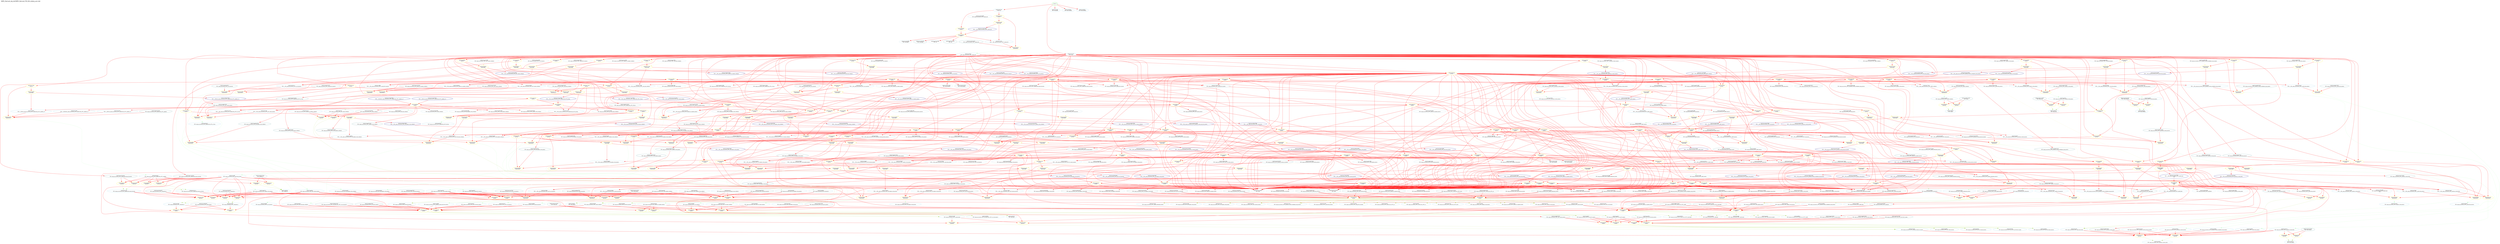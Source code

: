 digraph v3graph {
	graph	[label="MIPS_Harvard_obj_dir/MIPS_Harvard_TB_058_orderg_acyc.dot",
		 labelloc=t, labeljust=l,
		 //size="7.5,10",
		 rankdir=TB];
	n0	[fontsize=8 label="*INPUTS*", color=green];
	n0x5623c5e8c900_1	[fontsize=8 label="0x5623c5e877b0\n TOP->clk", color=skyblue];
	n0x5623c5e8c900_2	[fontsize=8 label="0x5623c5e7b150\n TOP->reset", color=skyblue];
	n0x5623c5e8c900_3	[fontsize=8 label="0x5623c5e7aaf0\n TOP->clk_enable", color=skyblue];
	n0x5623c5e8c900_4	[fontsize=8 label="0x5623c5e94550\n TOP->instr_readdata", color=skyblue];
	n0x5623c5e8c900_5	[fontsize=8 label="0x5623c5e95b50\n TOP->data_readdata", color=skyblue];
	n0x5623c5e8c900_6	[fontsize=8 label="0x5623c5eab3a0\n ASSIGNW", color=yellow];
	n0x5623c5e8c900_7	[fontsize=8 label="0x5623c5ea99e0\n TOP->mips_cpu_harvard__DOT__ALU_output_memory", color=skyblue];
	n0x5623c5e8c900_8	[fontsize=8 label="0x5623c5e94d10\n TOP->data_address", color=skyblue];
	n0x5623c5e8c900_9	[fontsize=8 label="0x5623c5e94d10 POST\n TOP->data_address", color=CadetBlue];
	n0x5623c5e8c900_10	[fontsize=8 label="0x5623c5eab6a0\n ASSIGNW", color=yellow];
	n0x5623c5e8c900_11	[fontsize=8 label="0x5623c5ea9d60\n TOP->mips_cpu_harvard__DOT__write_data_memory", color=skyblue];
	n0x5623c5e8c900_12	[fontsize=8 label="0x5623c5e954d0\n TOP->data_writedata", color=skyblue];
	n0x5623c5e8c900_13	[fontsize=8 label="0x5623c5e954d0 POST\n TOP->data_writedata", color=CadetBlue];
	n0x5623c5e8c900_14	[fontsize=8 label="0x5623c5eab9a0\n ASSIGNW", color=yellow];
	n0x5623c5e8c900_15	[fontsize=8 label="0x5623c5ea93c0\n TOP->mips_cpu_harvard__DOT__memory_write_memory", color=skyblue];
	n0x5623c5e8c900_16	[fontsize=8 label="0x5623c5e98c10\n TOP->data_write", color=skyblue];
	n0x5623c5e8c900_17	[fontsize=8 label="0x5623c5e98c10 POST\n TOP->data_write", color=CadetBlue];
	n0x5623c5e8c900_18	[fontsize=8 label="0x5623c5eabca0\n ASSIGNW", color=yellow];
	n0x5623c5e8c900_19	[fontsize=8 label="0x5623c5ea92e0\n TOP->mips_cpu_harvard__DOT__memory_to_register_memory", color=skyblue];
	n0x5623c5e8c900_20	[fontsize=8 label="0x5623c5e961d0\n TOP->data_read", color=skyblue];
	n0x5623c5e8c900_21	[fontsize=8 label="0x5623c5e961d0 POST\n TOP->data_read", color=CadetBlue];
	n0x5623c5e8c900_22	[fontsize=8 label="0x5623c5eabfa0\n ASSIGNW", color=yellow];
	n0x5623c5e8c900_23	[fontsize=8 label="0x5623c5c2b770\n TOP->mips_cpu_harvard__DOT__program_counter_fetch", color=skyblue];
	n0x5623c5e8c900_24	[fontsize=8 label="0x5623c5e93c50\n TOP->instr_address", color=skyblue];
	n0x5623c5e8c900_25	[fontsize=8 label="0x5623c5e93c50 POST\n TOP->instr_address", color=CadetBlue];
	n0x5623c5e8c900_26	[fontsize=8 label="0x5623c5eac5a0\n ASSIGNW", color=yellow];
	n0x5623c5e8c900_27	[fontsize=8 label="0x5623c5c2cff0\n TOP->mips_cpu_harvard__DOT__instruction_decode", color=skyblue];
	n0x5623c5e8c900_28	[fontsize=8 label="0x5623c5ea9200\n TOP->mips_cpu_harvard__DOT__write_register_memory", color=skyblue];
	n0x5623c5e8c900_29	[fontsize=8 label="0x5623c5ea9120\n TOP->mips_cpu_harvard__DOT__register_write_memory", color=skyblue];
	n0x5623c5e8c900_30	[fontsize=8 label="0x5623c5ea71a0\n TOP->mips_cpu_harvard__DOT__register_file_output_A_decode", color=skyblue];
	n0x5623c5e8c900_31	[fontsize=8 label="0x5623c5ea7600\n TOP->mips_cpu_harvard__DOT__comparator_1", color=skyblue];
	n0x5623c5e8c900_32	[fontsize=8 label="0x5623c5ea7600 POST\n TOP->mips_cpu_harvard__DOT__comparator_1", color=CadetBlue];
	n0x5623c5e8c900_33	[fontsize=8 label="0x5623c5eacba0\n ASSIGNW", color=yellow];
	n0x5623c5e8c900_34	[fontsize=8 label="0x5623c5ea7280\n TOP->mips_cpu_harvard__DOT__register_file_output_B_decode", color=skyblue];
	n0x5623c5e8c900_35	[fontsize=8 label="0x5623c5ea76e0\n TOP->mips_cpu_harvard__DOT__comparator_2", color=skyblue];
	n0x5623c5e8c900_36	[fontsize=8 label="0x5623c5ea76e0 POST\n TOP->mips_cpu_harvard__DOT__comparator_2", color=CadetBlue];
	n0x5623c5e8c900_37	[fontsize=8 label="0x5623c5eadda0\n ASSIGNW", color=yellow];
	n0x5623c5e8c900_38	[fontsize=8 label="0x5623c5c2c3d0\n TOP->mips_cpu_harvard__DOT__branch_decode", color=skyblue];
	n0x5623c5e8c900_39	[fontsize=8 label="0x5623c5c2c4f0\n TOP->mips_cpu_harvard__DOT__equal_decode", color=skyblue];
	n0x5623c5e8c900_40	[fontsize=8 label="0x5623c5c2bcd0\n TOP->mips_cpu_harvard__DOT__program_counter_src_decode", color=skyblue];
	n0x5623c5e8c900_41	[fontsize=8 label="0x5623c5c2bcd0 POST\n TOP->mips_cpu_harvard__DOT__program_counter_src_decode", color=CadetBlue];
	n0x5623c5e8c900_42	[fontsize=8 label="0x5623c5eae280\n ASSIGNW", color=yellow];
	n0x5623c5e8c900_43	[fontsize=8 label="0x5623c5ea7520\n TOP->mips_cpu_harvard__DOT__sign_imm_decode", color=skyblue];
	n0x5623c5e8c900_44	[fontsize=8 label="0x5623c5ea7520 POST\n TOP->mips_cpu_harvard__DOT__sign_imm_decode", color=CadetBlue];
	n0x5623c5e8c900_45	[fontsize=8 label="0x5623c5eb0330\n ASSIGNW", color=yellow];
	n0x5623c5e8c900_46	[fontsize=8 label="0x5623c5eaa380\n TOP->mips_cpu_harvard__DOT__HALT_writeback", color=skyblue];
	n0x5623c5e8c900_47	[fontsize=8 label="0x5623c5e8fb20\n TOP->active", color=skyblue];
	n0x5623c5e8c900_48	[fontsize=8 label="0x5623c5e8fb20 POST\n TOP->active", color=CadetBlue];
	n0x5623c5e8c900_49	[fontsize=8 label="0x5623c5eb4ce0\n ASSIGNW", color=yellow];
	n0x5623c5e8c900_50	[fontsize=8 label="0x5623c5eb4a40\n TOP->mips_cpu_harvard__DOT__register_file__DOT__registers", color=skyblue];
	n0x5623c5e8c900_51	[fontsize=8 label="0x5623c5ea71a0 POST\n TOP->mips_cpu_harvard__DOT__register_file_output_A_decode", color=CadetBlue];
	n0x5623c5e8c900_52	[fontsize=8 label="0x5623c5eb51c0\n ASSIGNW", color=yellow];
	n0x5623c5e8c900_53	[fontsize=8 label="0x5623c5ea7280 POST\n TOP->mips_cpu_harvard__DOT__register_file_output_B_decode", color=CadetBlue];
	n0x5623c5e8c900_54	[fontsize=8 label="0x5623c5eb5ca0\n ASSIGNW", color=yellow];
	n0x5623c5e8c900_55	[fontsize=8 label="0x5623c5e882a0\n TOP->register_v0", color=skyblue];
	n0x5623c5e8c900_56	[fontsize=8 label="0x5623c5e882a0 POST\n TOP->register_v0", color=CadetBlue];
	n0x5623c5e8c900_57	[fontsize=8 label="0x5623c5ebe680\n ASSIGNW", color=yellow];
	n0x5623c5e8c900_58	[fontsize=8 label="0x5623c5ea9660\n TOP->mips_cpu_harvard__DOT__program_counter_multiplexer_jump_memory", color=skyblue];
	n0x5623c5e8c900_59	[fontsize=8 label="0x5623c5ea9820\n TOP->mips_cpu_harvard__DOT__j_instruction_memory", color=skyblue];
	n0x5623c5e8c900_60	[fontsize=8 label="0x5623c5ea9040\n TOP->mips_cpu_harvard__DOT__j_program_counter_execute", color=skyblue];
	n0x5623c5e8c900_61	[fontsize=8 label="0x5623c5c2d150\n TOP->mips_cpu_harvard__DOT__program_counter_plus_four_decode", color=skyblue];
	n0x5623c5e8c900_62	[fontsize=8 label="0x5623c5c2b650\n TOP->mips_cpu_harvard__DOT__program_counter_prime", color=skyblue];
	n0x5623c5e8c900_63	[fontsize=8 label="0x5623c5c2b650 POST\n TOP->mips_cpu_harvard__DOT__program_counter_prime", color=CadetBlue];
	n0x5623c5e8c900_64	[fontsize=8 label="0x5623c5ec70f0\n ALWAYS", color=yellow];
	n0x5623c5e8c900_65	[fontsize=8 label="0x5623c5ec6e50\n TOP->mips_cpu_harvard__DOT__control_unit__DOT__op", color=skyblue];
	n0x5623c5e8c900_66	[fontsize=8 label="0x5623c5ec6e50 POST\n TOP->mips_cpu_harvard__DOT__control_unit__DOT__op", color=CadetBlue];
	n0x5623c5e8c900_67	[fontsize=8 label="0x5623c5ec6f30\n TOP->mips_cpu_harvard__DOT__control_unit__DOT__rt", color=skyblue];
	n0x5623c5e8c900_68	[fontsize=8 label="0x5623c5ec6f30 POST\n TOP->mips_cpu_harvard__DOT__control_unit__DOT__rt", color=CadetBlue];
	n0x5623c5e8c900_69	[fontsize=8 label="0x5623c5ec7010\n TOP->mips_cpu_harvard__DOT__control_unit__DOT__funct", color=skyblue];
	n0x5623c5e8c900_70	[fontsize=8 label="0x5623c5ec7010 POST\n TOP->mips_cpu_harvard__DOT__control_unit__DOT__funct", color=CadetBlue];
	n0x5623c5e8c900_71	[fontsize=8 label="0x5623c5c2be30\n TOP->mips_cpu_harvard__DOT__register_write_decode", color=skyblue];
	n0x5623c5e8c900_72	[fontsize=8 label="0x5623c5c2be30 POST\n TOP->mips_cpu_harvard__DOT__register_write_decode", color=CadetBlue];
	n0x5623c5e8c900_73	[fontsize=8 label="0x5623c5c2bf50\n TOP->mips_cpu_harvard__DOT__memory_to_register_decode", color=skyblue];
	n0x5623c5e8c900_74	[fontsize=8 label="0x5623c5c2bf50 POST\n TOP->mips_cpu_harvard__DOT__memory_to_register_decode", color=CadetBlue];
	n0x5623c5e8c900_75	[fontsize=8 label="0x5623c5c2c070\n TOP->mips_cpu_harvard__DOT__memory_write_decode", color=skyblue];
	n0x5623c5e8c900_76	[fontsize=8 label="0x5623c5c2c070 POST\n TOP->mips_cpu_harvard__DOT__memory_write_decode", color=CadetBlue];
	n0x5623c5e8c900_77	[fontsize=8 label="0x5623c5c2c190\n TOP->mips_cpu_harvard__DOT__ALU_src_B_decode", color=skyblue];
	n0x5623c5e8c900_78	[fontsize=8 label="0x5623c5c2c190 POST\n TOP->mips_cpu_harvard__DOT__ALU_src_B_decode", color=CadetBlue];
	n0x5623c5e8c900_79	[fontsize=8 label="0x5623c5c2c2b0\n TOP->mips_cpu_harvard__DOT__register_destination_decode", color=skyblue];
	n0x5623c5e8c900_80	[fontsize=8 label="0x5623c5c2c2b0 POST\n TOP->mips_cpu_harvard__DOT__register_destination_decode", color=CadetBlue];
	n0x5623c5e8c900_81	[fontsize=8 label="0x5623c5c2c3d0 POST\n TOP->mips_cpu_harvard__DOT__branch_decode", color=CadetBlue];
	n0x5623c5e8c900_82	[fontsize=8 label="0x5623c5c2cbb0\n TOP->mips_cpu_harvard__DOT__HI_register_write_decode", color=skyblue];
	n0x5623c5e8c900_83	[fontsize=8 label="0x5623c5c2cbb0 POST\n TOP->mips_cpu_harvard__DOT__HI_register_write_decode", color=CadetBlue];
	n0x5623c5e8c900_84	[fontsize=8 label="0x5623c5c2ccd0\n TOP->mips_cpu_harvard__DOT__LO_register_write_decode", color=skyblue];
	n0x5623c5e8c900_85	[fontsize=8 label="0x5623c5c2ccd0 POST\n TOP->mips_cpu_harvard__DOT__LO_register_write_decode", color=CadetBlue];
	n0x5623c5e8c900_86	[fontsize=8 label="0x5623c5c2c610\n TOP->mips_cpu_harvard__DOT__ALU_function_decode", color=skyblue];
	n0x5623c5e8c900_87	[fontsize=8 label="0x5623c5c2c610 POST\n TOP->mips_cpu_harvard__DOT__ALU_function_decode", color=CadetBlue];
	n0x5623c5e8c900_88	[fontsize=8 label="0x5623c5c2c730\n TOP->mips_cpu_harvard__DOT__program_counter_multiplexer_jump_decode", color=skyblue];
	n0x5623c5e8c900_89	[fontsize=8 label="0x5623c5c2c730 POST\n TOP->mips_cpu_harvard__DOT__program_counter_multiplexer_jump_decode", color=CadetBlue];
	n0x5623c5e8c900_90	[fontsize=8 label="0x5623c5c2ca90\n TOP->mips_cpu_harvard__DOT__j_instruction_decode", color=skyblue];
	n0x5623c5e8c900_91	[fontsize=8 label="0x5623c5c2ca90 POST\n TOP->mips_cpu_harvard__DOT__j_instruction_decode", color=CadetBlue];
	n0x5623c5e8c900_92	[fontsize=8 label="0x5623c5c2c930\n TOP->mips_cpu_harvard__DOT__using_HI_LO_decode", color=skyblue];
	n0x5623c5e8c900_93	[fontsize=8 label="0x5623c5c2c930 POST\n TOP->mips_cpu_harvard__DOT__using_HI_LO_decode", color=CadetBlue];
	n0x5623c5e8c900_94	[fontsize=8 label="0x5623c6072170\n ALWAYS", color=yellow];
	n0x5623c5e8c900_95	[fontsize=8 label="0x5623c5c2c4f0 POST\n TOP->mips_cpu_harvard__DOT__equal_decode", color=CadetBlue];
	n0x5623c5e8c900_96	[fontsize=8 label="0x5623c5f232b0\n ALWAYS", color=yellow];
	n0x5623c5e8c900_97	[fontsize=8 label="0x5623c5ea78a0\n TOP->mips_cpu_harvard__DOT__register_destination_execute", color=skyblue];
	n0x5623c5e8c900_98	[fontsize=8 label="0x5623c5ea8cc0\n TOP->mips_cpu_harvard__DOT__Rd_execute", color=skyblue];
	n0x5623c5e8c900_99	[fontsize=8 label="0x5623c5ea8be0\n TOP->mips_cpu_harvard__DOT__Rt_execute", color=skyblue];
	n0x5623c5e8c900_100	[fontsize=8 label="0x5623c5ea7b40\n TOP->mips_cpu_harvard__DOT__write_register_execute", color=skyblue];
	n0x5623c5e8c900_101	[fontsize=8 label="0x5623c5ea7b40 POST\n TOP->mips_cpu_harvard__DOT__write_register_execute", color=CadetBlue];
	n0x5623c5e8c900_102	[fontsize=8 label="0x5623c608cab0\n ALWAYS", color=yellow];
	n0x5623c5e8c900_103	[fontsize=8 label="0x5623c5eaae00\n TOP->mips_cpu_harvard__DOT__forward_A_execute", color=skyblue];
	n0x5623c5e8c900_104	[fontsize=8 label="0x5623c5ea9ba0\n TOP->mips_cpu_harvard__DOT__ALU_LO_output_memory", color=skyblue];
	n0x5623c5e8c900_105	[fontsize=8 label="0x5623c5eaa700\n TOP->mips_cpu_harvard__DOT__ALU_LO_output_writeback", color=skyblue];
	n0x5623c5e8c900_106	[fontsize=8 label="0x5623c5eaa540\n TOP->mips_cpu_harvard__DOT__result_writeback", color=skyblue];
	n0x5623c5e8c900_107	[fontsize=8 label="0x5623c5ea8400\n TOP->mips_cpu_harvard__DOT__src_A_execute", color=skyblue];
	n0x5623c5e8c900_108	[fontsize=8 label="0x5623c5ea85c0\n TOP->mips_cpu_harvard__DOT__src_A_ALU_execute", color=skyblue];
	n0x5623c5e8c900_109	[fontsize=8 label="0x5623c5ea85c0 POST\n TOP->mips_cpu_harvard__DOT__src_A_ALU_execute", color=CadetBlue];
	n0x5623c5e8c900_110	[fontsize=8 label="0x5623c608c930\n ALWAYS", color=yellow];
	n0x5623c5e8c900_111	[fontsize=8 label="0x5623c5eaaee0\n TOP->mips_cpu_harvard__DOT__forward_B_execute", color=skyblue];
	n0x5623c5e8c900_112	[fontsize=8 label="0x5623c5ea9ac0\n TOP->mips_cpu_harvard__DOT__ALU_HI_output_memory", color=skyblue];
	n0x5623c5e8c900_113	[fontsize=8 label="0x5623c5eaa620\n TOP->mips_cpu_harvard__DOT__ALU_HI_output_writeback", color=skyblue];
	n0x5623c5e8c900_114	[fontsize=8 label="0x5623c5ea84e0\n TOP->mips_cpu_harvard__DOT__src_B_execute", color=skyblue];
	n0x5623c5e8c900_115	[fontsize=8 label="0x5623c5f296b0\n TOP->mips_cpu_harvard__DOT__alu_input_mux__DOT__src_mux_input_0", color=skyblue];
	n0x5623c5e8c900_116	[fontsize=8 label="0x5623c5f296b0 POST\n TOP->mips_cpu_harvard__DOT__alu_input_mux__DOT__src_mux_input_0", color=CadetBlue];
	n0x5623c5e8c900_117	[fontsize=8 label="0x5623c5ea7c20\n TOP->mips_cpu_harvard__DOT__ALU_src_B_execute", color=skyblue];
	n0x5623c5e8c900_118	[fontsize=8 label="0x5623c5ea8da0\n TOP->mips_cpu_harvard__DOT__sign_imm_execute", color=skyblue];
	n0x5623c5e8c900_119	[fontsize=8 label="0x5623c5ea8f60\n TOP->mips_cpu_harvard__DOT__program_counter_plus_four_execute", color=skyblue];
	n0x5623c5e8c900_120	[fontsize=8 label="0x5623c5ea86a0\n TOP->mips_cpu_harvard__DOT__src_B_ALU_execute", color=skyblue];
	n0x5623c5e8c900_121	[fontsize=8 label="0x5623c5ea86a0 POST\n TOP->mips_cpu_harvard__DOT__src_B_ALU_execute", color=CadetBlue];
	n0x5623c5e8c900_122	[fontsize=8 label="0x5623c60701b0\n ALWAYS", color=yellow];
	n0x5623c5e8c900_123	[fontsize=8 label="0x5623c5f32060\n TOP->mips_cpu_harvard__DOT__alu__DOT__ALU_HI_LO_output", color=skyblue];
	n0x5623c5e8c900_124	[fontsize=8 label="0x5623c5f32060 POST\n TOP->mips_cpu_harvard__DOT__alu__DOT__ALU_HI_LO_output", color=CadetBlue];
	n0x5623c5e8c900_125	[fontsize=8 label="0x5623c5ea7d00\n TOP->mips_cpu_harvard__DOT__ALU_function_execute", color=skyblue];
	n0x5623c5e8c900_126	[fontsize=8 label="0x5623c5ea8940\n TOP->mips_cpu_harvard__DOT__ALU_HI_output_execute", color=skyblue];
	n0x5623c5e8c900_127	[fontsize=8 label="0x5623c5ea8940 POST\n TOP->mips_cpu_harvard__DOT__ALU_HI_output_execute", color=CadetBlue];
	n0x5623c5e8c900_128	[fontsize=8 label="0x5623c5ea8a20\n TOP->mips_cpu_harvard__DOT__ALU_LO_output_execute", color=skyblue];
	n0x5623c5e8c900_129	[fontsize=8 label="0x5623c5ea8a20 POST\n TOP->mips_cpu_harvard__DOT__ALU_LO_output_execute", color=CadetBlue];
	n0x5623c5e8c900_130	[fontsize=8 label="0x5623c60345d0\n ALWAYS", color=yellow];
	n0x5623c5e8c900_131	[fontsize=8 label="0x5623c5ea8860\n TOP->mips_cpu_harvard__DOT__ALU_output_execute", color=skyblue];
	n0x5623c5e8c900_132	[fontsize=8 label="0x5623c5ea8860 POST\n TOP->mips_cpu_harvard__DOT__ALU_output_execute", color=CadetBlue];
	n0x5623c5e8c900_133	[fontsize=8 label="0x5623c5f669d0\n ASSIGNW", color=yellow];
	n0x5623c5e8c900_134	[fontsize=8 label="0x5623c5eaa2a0\n TOP->mips_cpu_harvard__DOT__memory_to_register_writeback", color=skyblue];
	n0x5623c5e8c900_135	[fontsize=8 label="0x5623c5eaa8c0\n TOP->mips_cpu_harvard__DOT__read_data_writeback", color=skyblue];
	n0x5623c5e8c900_136	[fontsize=8 label="0x5623c5eaa7e0\n TOP->mips_cpu_harvard__DOT__ALU_output_writeback", color=skyblue];
	n0x5623c5e8c900_137	[fontsize=8 label="0x5623c5eaa540 POST\n TOP->mips_cpu_harvard__DOT__result_writeback", color=CadetBlue];
	n0x5623c5e8c900_138	[fontsize=8 label="0x5623c6063ff0\n ALWAYS", color=yellow];
	n0x5623c5e8c900_139	[fontsize=8 label="0x5623c5ea8240\n TOP->mips_cpu_harvard__DOT__using_HI_LO_execute", color=skyblue];
	n0x5623c5e8c900_140	[fontsize=8 label="0x5623c5ea94a0\n TOP->mips_cpu_harvard__DOT__HI_register_write_memory", color=skyblue];
	n0x5623c5e8c900_141	[fontsize=8 label="0x5623c5eaa460\n TOP->mips_cpu_harvard__DOT__write_register_writeback", color=skyblue];
	n0x5623c5e8c900_142	[fontsize=8 label="0x5623c5eaa000\n TOP->mips_cpu_harvard__DOT__register_write_writeback", color=skyblue];
	n0x5623c5e8c900_143	[fontsize=8 label="0x5623c5eaa0e0\n TOP->mips_cpu_harvard__DOT__HI_register_write_writeback", color=skyblue];
	n0x5623c5e8c900_144	[fontsize=8 label="0x5623c5eaaee0 POST\n TOP->mips_cpu_harvard__DOT__forward_B_execute", color=CadetBlue];
	n0x5623c5e8c900_145	[fontsize=8 label="0x5623c606c0f0\n ALWAYS", color=yellow];
	n0x5623c5e8c900_146	[fontsize=8 label="0x5623c5ea8b00\n TOP->mips_cpu_harvard__DOT__Rs_execute", color=skyblue];
	n0x5623c5e8c900_147	[fontsize=8 label="0x5623c5ea9580\n TOP->mips_cpu_harvard__DOT__LO_register_write_memory", color=skyblue];
	n0x5623c5e8c900_148	[fontsize=8 label="0x5623c5eaa1c0\n TOP->mips_cpu_harvard__DOT__LO_register_write_writeback", color=skyblue];
	n0x5623c5e8c900_149	[fontsize=8 label="0x5623c5eaae00 POST\n TOP->mips_cpu_harvard__DOT__forward_A_execute", color=CadetBlue];
	n0x5623c5e8c900_150	[fontsize=8 label="0x5623c606e2b0\n ALWAYS", color=yellow];
	n0x5623c5e8c900_151	[fontsize=8 label="0x5623c5ea7980\n TOP->mips_cpu_harvard__DOT__memory_to_register_execute", color=skyblue];
	n0x5623c5e8c900_152	[fontsize=8 label="0x5623c5f6f610\n TOP->mips_cpu_harvard__DOT__hazard_unit__DOT__lwstall", color=skyblue];
	n0x5623c5e8c900_153	[fontsize=8 label="0x5623c5f6f610 POST\n TOP->mips_cpu_harvard__DOT__hazard_unit__DOT__lwstall", color=CadetBlue];
	n0x5623c5e8c900_154	[fontsize=8 label="0x5623c5ea7fa0\n TOP->mips_cpu_harvard__DOT__register_write_execute", color=skyblue];
	n0x5623c5e8c900_155	[fontsize=8 label="0x5623c5f6f770\n TOP->mips_cpu_harvard__DOT__hazard_unit__DOT__branchstall", color=skyblue];
	n0x5623c5e8c900_156	[fontsize=8 label="0x5623c5f6f770 POST\n TOP->mips_cpu_harvard__DOT__hazard_unit__DOT__branchstall", color=CadetBlue];
	n0x5623c5e8c900_157	[fontsize=8 label="0x5623c5ea8080\n TOP->mips_cpu_harvard__DOT__program_counter_multiplexer_jump_execute", color=skyblue];
	n0x5623c5e8c900_158	[fontsize=8 label="0x5623c5eaa9a0\n TOP->mips_cpu_harvard__DOT__stall_fetch", color=skyblue];
	n0x5623c5e8c900_159	[fontsize=8 label="0x5623c5eaa9a0 POST\n TOP->mips_cpu_harvard__DOT__stall_fetch", color=CadetBlue];
	n0x5623c5e8c900_160	[fontsize=8 label="0x5623c5eaaa80\n TOP->mips_cpu_harvard__DOT__stall_decode", color=skyblue];
	n0x5623c5e8c900_161	[fontsize=8 label="0x5623c5eaaa80 POST\n TOP->mips_cpu_harvard__DOT__stall_decode", color=CadetBlue];
	n0x5623c5e8c900_162	[fontsize=8 label="0x5623c5eaad20\n TOP->mips_cpu_harvard__DOT__flush_execute_register", color=skyblue];
	n0x5623c5e8c900_163	[fontsize=8 label="0x5623c5eaad20 POST\n TOP->mips_cpu_harvard__DOT__flush_execute_register", color=CadetBlue];
	n0x5623c5e8c900_164	[fontsize=8 label="0x5623c6149b30\n ASSIGNW", color=yellow];
	n0x5623c5e8c900_165	[fontsize=8 label="0x5623c6178a10\n ASSIGNW", color=yellow];
	n0x5623c5e8c900_166	[fontsize=8 label="0x5623c6178d10\n ASSIGNW", color=yellow];
	n0x5623c5e8c900_167	[fontsize=8 label="0x5623c6179010\n ASSIGNW", color=yellow];
	n0x5623c5e8c900_168	[fontsize=8 label="0x5623c6179310\n ASSIGNW", color=yellow];
	n0x5623c5e8c900_169	[fontsize=8 label="0x5623c6179610\n ASSIGNW", color=yellow];
	n0x5623c5e8c900_170	[fontsize=8 label="0x5623c617a6c0\n ASSIGNW", color=yellow];
	n0x5623c5e8c900_171	[fontsize=8 label="0x5623c617ba50\n ASSIGNW", color=yellow];
	n0x5623c5e8c900_172	[fontsize=8 label="0x5623c617bf30\n ASSIGNW", color=yellow];
	n0x5623c5e8c900_173	[fontsize=8 label="0x5623c617ccb0\n ASSIGNW", color=yellow];
	n0x5623c5e8c900_174	[fontsize=8 label="0x5623c617d0a0\n ASSIGNW", color=yellow];
	n0x5623c5e8c900_175	[fontsize=8 label="0x5623c617d920\n ASSIGNW", color=yellow];
	n0x5623c5e8c900_176	[fontsize=8 label="0x5623c617e1a0\n ASSIGNW", color=yellow];
	n0x5623c5e8c900_177	[fontsize=8 label="0x5623c617e710\n ASSIGNW", color=yellow];
	n0x5623c5e8c900_178	[fontsize=8 label="0x5623c61f6640\n ALWAYS", color=yellow];
	n0x5623c5e8c900_179	[fontsize=8 label="0x5623c6234170\n ALWAYS", color=yellow];
	n0x5623c5e8c900_180	[fontsize=8 label="0x5623c623cd30\n ALWAYS", color=yellow];
	n0x5623c5e8c900_181	[fontsize=8 label="0x5623c623e900\n ALWAYS", color=yellow];
	n0x5623c5e8c900_182	[fontsize=8 label="0x5623c6241be0\n ALWAYS", color=yellow];
	n0x5623c5e8c900_183	[fontsize=8 label="0x5623c62466f0\n ALWAYS", color=yellow];
	n0x5623c5e8c900_184	[fontsize=8 label="0x5623c6250e10\n ALWAYS", color=yellow];
	n0x5623c5e8c900_185	[fontsize=8 label="0x5623c6265630\n ASSIGNW", color=yellow];
	n0x5623c5e8c900_186	[fontsize=8 label="0x5623c6265d20\n ALWAYS", color=yellow];
	n0x5623c5e8c900_187	[fontsize=8 label="0x5623c6268690\n ALWAYS", color=yellow];
	n0x5623c5e8c900_188	[fontsize=8 label="0x5623c626b000\n ALWAYS", color=yellow];
	n0x5623c5e8c900_189	[fontsize=8 label="0x5623c60366e0\n ACTIVE", color=yellow];
	n0x5623c5e8c900_190	[fontsize=8 label="0x5623c6098ca0\n ALWAYS", color=yellow];
	n0x5623c5e8c900_191	[fontsize=8 label="0x5623c5e7aaf0 PRE\n TOP->clk_enable", color=lightblue];
	n0x5623c5e8c900_192	[fontsize=8 label="0x5623c5e7aaf0 POST\n TOP->clk_enable", color=CadetBlue];
	n0x5623c5e8c900_193	[fontsize=8 label="0x5623c5e877b0 PRE\n TOP->clk", color=lightblue];
	n0x5623c5e8c900_194	[fontsize=8 label="0x5623c5e877b0 POST\n TOP->clk", color=CadetBlue];
	n0x5623c5e8c900_195	[fontsize=8 label="0x5623c6172950 PORD\n TOP->__Vdly__mips_cpu_harvard__DOT__internal_clk", color=NavyBlue];
	n0x5623c5e8c900_196	[fontsize=8 label="0x5623c6172950\n TOP->__Vdly__mips_cpu_harvard__DOT__internal_clk", color=skyblue];
	n0x5623c5e8c900_197	[fontsize=8 label="0x5623c613eec0\n ACTIVE", color=yellow];
	n0x5623c5e8c900_198	[fontsize=8 label="0x5623c6171390\n ASSIGNPRE", color=yellow];
	n0x5623c5e8c900_199	[fontsize=8 label="0x5623c5c2b530 PRE\n TOP->mips_cpu_harvard__DOT__internal_clk", color=lightblue];
	n0x5623c5e8c900_200	[fontsize=8 label="0x5623c5a4a010\n ASSIGNPOST", color=yellow];
	n0x5623c5e8c900_201	[fontsize=8 label="0x5623c5c2b530\n TOP->mips_cpu_harvard__DOT__internal_clk", color=skyblue];
	n0x5623c5e8c900_202	[fontsize=8 label="0x5623c5c2b530 POST\n TOP->mips_cpu_harvard__DOT__internal_clk", color=CadetBlue];
	n0x5623c5e8c900_203	[fontsize=8 label="0x5623c6037ac0\n ACTIVE", color=yellow];
	n0x5623c5e8c900_204	[fontsize=8 label="0x5623c6099eb0\n ALWAYS", color=yellow];
	n0x5623c5e8c900_205	[fontsize=8 label="0x5623c5eaa000 PRE\n TOP->mips_cpu_harvard__DOT__register_write_writeback", color=lightblue];
	n0x5623c5e8c900_206	[fontsize=8 label="0x5623c5eaa000 POST\n TOP->mips_cpu_harvard__DOT__register_write_writeback", color=CadetBlue];
	n0x5623c5e8c900_207	[fontsize=8 label="0x5623c5eaa540 PRE\n TOP->mips_cpu_harvard__DOT__result_writeback", color=lightblue];
	n0x5623c5e8c900_208	[fontsize=8 label="0x5623c6161bd0 PORD\n TOP->__Vdlyvval__mips_cpu_harvard__DOT__register_file__DOT__registers__v0", color=NavyBlue];
	n0x5623c5e8c900_209	[fontsize=8 label="0x5623c6161bd0\n TOP->__Vdlyvval__mips_cpu_harvard__DOT__register_file__DOT__registers__v0", color=skyblue];
	n0x5623c5e8c900_210	[fontsize=8 label="0x5623c616f050 PORD\n TOP->__Vdlyvset__mips_cpu_harvard__DOT__register_file__DOT__registers__v0", color=NavyBlue];
	n0x5623c5e8c900_211	[fontsize=8 label="0x5623c616f050\n TOP->__Vdlyvset__mips_cpu_harvard__DOT__register_file__DOT__registers__v0", color=skyblue];
	n0x5623c5e8c900_212	[fontsize=8 label="0x5623c5eaa460 PRE\n TOP->mips_cpu_harvard__DOT__write_register_writeback", color=lightblue];
	n0x5623c5e8c900_213	[fontsize=8 label="0x5623c5eaa460 POST\n TOP->mips_cpu_harvard__DOT__write_register_writeback", color=CadetBlue];
	n0x5623c5e8c900_214	[fontsize=8 label="0x5623c61743b0 PORD\n TOP->__Vdlyvdim0__mips_cpu_harvard__DOT__register_file__DOT__registers__v0", color=NavyBlue];
	n0x5623c5e8c900_215	[fontsize=8 label="0x5623c61743b0\n TOP->__Vdlyvdim0__mips_cpu_harvard__DOT__register_file__DOT__registers__v0", color=skyblue];
	n0x5623c5e8c900_216	[fontsize=8 label="0x5623c6099d30\n ALWAYS", color=yellow];
	n0x5623c5e8c900_217	[fontsize=8 label="0x5623c5eaa0e0 PRE\n TOP->mips_cpu_harvard__DOT__HI_register_write_writeback", color=lightblue];
	n0x5623c5e8c900_218	[fontsize=8 label="0x5623c5eaa0e0 POST\n TOP->mips_cpu_harvard__DOT__HI_register_write_writeback", color=CadetBlue];
	n0x5623c5e8c900_219	[fontsize=8 label="0x5623c5eaa620 PRE\n TOP->mips_cpu_harvard__DOT__ALU_HI_output_writeback", color=lightblue];
	n0x5623c5e8c900_220	[fontsize=8 label="0x5623c5eaa620 POST\n TOP->mips_cpu_harvard__DOT__ALU_HI_output_writeback", color=CadetBlue];
	n0x5623c5e8c900_221	[fontsize=8 label="0x5623c61733a0 PORD\n TOP->__Vdly__mips_cpu_harvard__DOT__register_file__DOT__HI_reg", color=NavyBlue];
	n0x5623c5e8c900_222	[fontsize=8 label="0x5623c61733a0\n TOP->__Vdly__mips_cpu_harvard__DOT__register_file__DOT__HI_reg", color=skyblue];
	n0x5623c5e8c900_223	[fontsize=8 label="0x5623c60998b0\n ALWAYS", color=yellow];
	n0x5623c5e8c900_224	[fontsize=8 label="0x5623c5eaa1c0 PRE\n TOP->mips_cpu_harvard__DOT__LO_register_write_writeback", color=lightblue];
	n0x5623c5e8c900_225	[fontsize=8 label="0x5623c5eaa1c0 POST\n TOP->mips_cpu_harvard__DOT__LO_register_write_writeback", color=CadetBlue];
	n0x5623c5e8c900_226	[fontsize=8 label="0x5623c5eaa700 PRE\n TOP->mips_cpu_harvard__DOT__ALU_LO_output_writeback", color=lightblue];
	n0x5623c5e8c900_227	[fontsize=8 label="0x5623c5eaa700 POST\n TOP->mips_cpu_harvard__DOT__ALU_LO_output_writeback", color=CadetBlue];
	n0x5623c5e8c900_228	[fontsize=8 label="0x5623c61715a0 PORD\n TOP->__Vdly__mips_cpu_harvard__DOT__register_file__DOT__LO_reg", color=NavyBlue];
	n0x5623c5e8c900_229	[fontsize=8 label="0x5623c61715a0\n TOP->__Vdly__mips_cpu_harvard__DOT__register_file__DOT__LO_reg", color=skyblue];
	n0x5623c5e8c900_230	[fontsize=8 label="0x5623c615c270\n ACTIVE", color=yellow];
	n0x5623c5e8c900_231	[fontsize=8 label="0x5623c6171680\n ASSIGNPRE", color=yellow];
	n0x5623c5e8c900_232	[fontsize=8 label="0x5623c5eb4c00 PRE\n TOP->mips_cpu_harvard__DOT__register_file__DOT__LO_reg", color=lightblue];
	n0x5623c5e8c900_233	[fontsize=8 label="0x5623c615dc70\n ASSIGNPOST", color=yellow];
	n0x5623c5e8c900_234	[fontsize=8 label="0x5623c5eb4c00\n TOP->mips_cpu_harvard__DOT__register_file__DOT__LO_reg", color=skyblue];
	n0x5623c5e8c900_235	[fontsize=8 label="0x5623c5eb4c00 POST\n TOP->mips_cpu_harvard__DOT__register_file__DOT__LO_reg", color=CadetBlue];
	n0x5623c5e8c900_236	[fontsize=8 label="0x5623c6171c90\n ACTIVE", color=yellow];
	n0x5623c5e8c900_237	[fontsize=8 label="0x5623c6173480\n ASSIGNPRE", color=yellow];
	n0x5623c5e8c900_238	[fontsize=8 label="0x5623c5eb4b20 PRE\n TOP->mips_cpu_harvard__DOT__register_file__DOT__HI_reg", color=lightblue];
	n0x5623c5e8c900_239	[fontsize=8 label="0x5623c6171bd0\n ASSIGNPOST", color=yellow];
	n0x5623c5e8c900_240	[fontsize=8 label="0x5623c5eb4b20\n TOP->mips_cpu_harvard__DOT__register_file__DOT__HI_reg", color=skyblue];
	n0x5623c5e8c900_241	[fontsize=8 label="0x5623c5eb4b20 POST\n TOP->mips_cpu_harvard__DOT__register_file__DOT__HI_reg", color=CadetBlue];
	n0x5623c5e8c900_242	[fontsize=8 label="0x5623c61735b0\n ACTIVE", color=yellow];
	n0x5623c5e8c900_243	[fontsize=8 label="0x5623c614d7d0\n ALWAYSPOST", color=yellow];
	n0x5623c5e8c900_244	[fontsize=8 label="0x5623c5eb4a40 POST\n TOP->mips_cpu_harvard__DOT__register_file__DOT__registers", color=CadetBlue];
	n0x5623c5e8c900_245	[fontsize=8 label="0x5623c5a4a630\n ASSIGNPRE", color=yellow];
	n0x5623c5e8c900_246	[fontsize=8 label="0x5623c6035c40\n ACTIVE", color=yellow];
	n0x5623c5e8c900_247	[fontsize=8 label="0x5623c609c600\n ALWAYS\n c250", color=yellow];
	n0x5623c5e8c900_248	[fontsize=8 label="0x5623c5e7b150 PRE\n TOP->reset", color=lightblue];
	n0x5623c5e8c900_249	[fontsize=8 label="0x5623c5e7b150 POST\n TOP->reset", color=CadetBlue];
	n0x5623c5e8c900_250	[fontsize=8 label="0x5623c615c360 PORD\n TOP->__Vdly__mips_cpu_harvard__DOT__program_counter_fetch", color=NavyBlue];
	n0x5623c5e8c900_251	[fontsize=8 label="0x5623c615c360\n TOP->__Vdly__mips_cpu_harvard__DOT__program_counter_fetch", color=skyblue];
	n0x5623c5e8c900_252	[fontsize=8 label="0x5623c615a620 PORD\n TOP->__Vdly__mips_cpu_harvard__DOT__HALT_fetch\n c250", color=NavyBlue];
	n0x5623c5e8c900_253	[fontsize=8 label="0x5623c615a620\n TOP->__Vdly__mips_cpu_harvard__DOT__HALT_fetch", color=skyblue];
	n0x5623c5e8c900_254	[fontsize=8 label="0x5623c5eaa9a0 PRE\n TOP->mips_cpu_harvard__DOT__stall_fetch", color=lightblue];
	n0x5623c5e8c900_255	[fontsize=8 label="0x5623c5c2bbf0 PRE\n TOP->mips_cpu_harvard__DOT__HALT_fetch\n c250", color=lightblue];
	n0x5623c5e8c900_256	[fontsize=8 label="0x5623c5c2bbf0 POST\n TOP->mips_cpu_harvard__DOT__HALT_fetch", color=CadetBlue];
	n0x5623c5e8c900_257	[fontsize=8 label="0x5623c5c2b650 PRE\n TOP->mips_cpu_harvard__DOT__program_counter_prime", color=lightblue];
	n0x5623c5e8c900_258	[fontsize=8 label="0x5623c60a0120\n ALWAYS", color=yellow];
	n0x5623c5e8c900_259	[fontsize=8 label="0x5623c61591e0 PORD\n TOP->__Vdly__mips_cpu_harvard__DOT__HALT_decode", color=NavyBlue];
	n0x5623c5e8c900_260	[fontsize=8 label="0x5623c61591e0\n TOP->__Vdly__mips_cpu_harvard__DOT__HALT_decode", color=skyblue];
	n0x5623c5e8c900_261	[fontsize=8 label="0x5623c5eaaa80 PRE\n TOP->mips_cpu_harvard__DOT__stall_decode", color=lightblue];
	n0x5623c5e8c900_262	[fontsize=8 label="0x5623c5c2bcd0 PRE\n TOP->mips_cpu_harvard__DOT__program_counter_src_decode", color=lightblue];
	n0x5623c5e8c900_263	[fontsize=8 label="0x5623c609ff40\n ALWAYS", color=yellow];
	n0x5623c5e8c900_264	[fontsize=8 label="0x5623c614c280 PORD\n TOP->__Vdly__mips_cpu_harvard__DOT__program_counter_plus_four_decode", color=NavyBlue];
	n0x5623c5e8c900_265	[fontsize=8 label="0x5623c614c280\n TOP->__Vdly__mips_cpu_harvard__DOT__program_counter_plus_four_decode", color=skyblue];
	n0x5623c5e8c900_266	[fontsize=8 label="0x5623c5c2b770 PRE\n TOP->mips_cpu_harvard__DOT__program_counter_fetch", color=lightblue];
	n0x5623c5e8c900_267	[fontsize=8 label="0x5623c5c2b770 POST\n TOP->mips_cpu_harvard__DOT__program_counter_fetch", color=CadetBlue];
	n0x5623c5e8c900_268	[fontsize=8 label="0x5623c609fdc0\n ALWAYS", color=yellow];
	n0x5623c5e8c900_269	[fontsize=8 label="0x5623c6148ea0 PORD\n TOP->__Vdly__mips_cpu_harvard__DOT__instruction_decode", color=NavyBlue];
	n0x5623c5e8c900_270	[fontsize=8 label="0x5623c6148ea0\n TOP->__Vdly__mips_cpu_harvard__DOT__instruction_decode", color=skyblue];
	n0x5623c5e8c900_271	[fontsize=8 label="0x5623c5e94550 PRE\n TOP->instr_readdata", color=lightblue];
	n0x5623c5e8c900_272	[fontsize=8 label="0x5623c5e94550 POST\n TOP->instr_readdata", color=CadetBlue];
	n0x5623c5e8c900_273	[fontsize=8 label="0x5623c60ab7e0\n ALWAYS", color=yellow];
	n0x5623c5e8c900_274	[fontsize=8 label="0x5623c5eaad20 PRE\n TOP->mips_cpu_harvard__DOT__flush_execute_register", color=lightblue];
	n0x5623c5e8c900_275	[fontsize=8 label="0x5623c5c2cff0 PRE\n TOP->mips_cpu_harvard__DOT__instruction_decode", color=lightblue];
	n0x5623c5e8c900_276	[fontsize=8 label="0x5623c5c2cff0 POST\n TOP->mips_cpu_harvard__DOT__instruction_decode", color=CadetBlue];
	n0x5623c5e8c900_277	[fontsize=8 label="0x5623c61463d0 PORD\n TOP->__Vdly__mips_cpu_harvard__DOT__Rd_execute", color=NavyBlue];
	n0x5623c5e8c900_278	[fontsize=8 label="0x5623c61463d0\n TOP->__Vdly__mips_cpu_harvard__DOT__Rd_execute", color=skyblue];
	n0x5623c5e8c900_279	[fontsize=8 label="0x5623c60ab640\n ALWAYS", color=yellow];
	n0x5623c5e8c900_280	[fontsize=8 label="0x5623c61dba20 PORD\n TOP->__Vdly__mips_cpu_harvard__DOT__Rt_execute", color=NavyBlue];
	n0x5623c5e8c900_281	[fontsize=8 label="0x5623c61dba20\n TOP->__Vdly__mips_cpu_harvard__DOT__Rt_execute", color=skyblue];
	n0x5623c5e8c900_282	[fontsize=8 label="0x5623c60ab4a0\n ALWAYS", color=yellow];
	n0x5623c5e8c900_283	[fontsize=8 label="0x5623c5c2c610 PRE\n TOP->mips_cpu_harvard__DOT__ALU_function_decode", color=lightblue];
	n0x5623c5e8c900_284	[fontsize=8 label="0x5623c6175850 PORD\n TOP->__Vdly__mips_cpu_harvard__DOT__ALU_function_execute", color=NavyBlue];
	n0x5623c5e8c900_285	[fontsize=8 label="0x5623c6175850\n TOP->__Vdly__mips_cpu_harvard__DOT__ALU_function_execute", color=skyblue];
	n0x5623c5e8c900_286	[fontsize=8 label="0x5623c60ab300\n ALWAYS", color=yellow];
	n0x5623c5e8c900_287	[fontsize=8 label="0x5623c5c2ccd0 PRE\n TOP->mips_cpu_harvard__DOT__LO_register_write_decode", color=lightblue];
	n0x5623c5e8c900_288	[fontsize=8 label="0x5623c6145580 PORD\n TOP->__Vdly__mips_cpu_harvard__DOT__LO_register_write_execute", color=NavyBlue];
	n0x5623c5e8c900_289	[fontsize=8 label="0x5623c6145580\n TOP->__Vdly__mips_cpu_harvard__DOT__LO_register_write_execute", color=skyblue];
	n0x5623c5e8c900_290	[fontsize=8 label="0x5623c60ab160\n ALWAYS", color=yellow];
	n0x5623c5e8c900_291	[fontsize=8 label="0x5623c5c2cbb0 PRE\n TOP->mips_cpu_harvard__DOT__HI_register_write_decode", color=lightblue];
	n0x5623c5e8c900_292	[fontsize=8 label="0x5623c61f2f10 PORD\n TOP->__Vdly__mips_cpu_harvard__DOT__HI_register_write_execute", color=NavyBlue];
	n0x5623c5e8c900_293	[fontsize=8 label="0x5623c61f2f10\n TOP->__Vdly__mips_cpu_harvard__DOT__HI_register_write_execute", color=skyblue];
	n0x5623c5e8c900_294	[fontsize=8 label="0x5623c60aafc0\n ALWAYS", color=yellow];
	n0x5623c5e8c900_295	[fontsize=8 label="0x5623c5c2c2b0 PRE\n TOP->mips_cpu_harvard__DOT__register_destination_decode", color=lightblue];
	n0x5623c5e8c900_296	[fontsize=8 label="0x5623c614cf80 PORD\n TOP->__Vdly__mips_cpu_harvard__DOT__register_destination_execute", color=NavyBlue];
	n0x5623c5e8c900_297	[fontsize=8 label="0x5623c614cf80\n TOP->__Vdly__mips_cpu_harvard__DOT__register_destination_execute", color=skyblue];
	n0x5623c5e8c900_298	[fontsize=8 label="0x5623c60aae20\n ALWAYS", color=yellow];
	n0x5623c5e8c900_299	[fontsize=8 label="0x5623c5c2be30 PRE\n TOP->mips_cpu_harvard__DOT__register_write_decode", color=lightblue];
	n0x5623c5e8c900_300	[fontsize=8 label="0x5623c6161350 PORD\n TOP->__Vdly__mips_cpu_harvard__DOT__register_write_execute", color=NavyBlue];
	n0x5623c5e8c900_301	[fontsize=8 label="0x5623c6161350\n TOP->__Vdly__mips_cpu_harvard__DOT__register_write_execute", color=skyblue];
	n0x5623c5e8c900_302	[fontsize=8 label="0x5623c60aaae0\n ALWAYS", color=yellow];
	n0x5623c5e8c900_303	[fontsize=8 label="0x5623c5c2bf50 PRE\n TOP->mips_cpu_harvard__DOT__memory_to_register_decode", color=lightblue];
	n0x5623c5e8c900_304	[fontsize=8 label="0x5623c61862a0 PORD\n TOP->__Vdly__mips_cpu_harvard__DOT__memory_to_register_execute", color=NavyBlue];
	n0x5623c5e8c900_305	[fontsize=8 label="0x5623c61862a0\n TOP->__Vdly__mips_cpu_harvard__DOT__memory_to_register_execute", color=skyblue];
	n0x5623c5e8c900_306	[fontsize=8 label="0x5623c60aa880\n ALWAYS", color=yellow];
	n0x5623c5e8c900_307	[fontsize=8 label="0x5623c5c2c070 PRE\n TOP->mips_cpu_harvard__DOT__memory_write_decode", color=lightblue];
	n0x5623c5e8c900_308	[fontsize=8 label="0x5623c615cdb0 PORD\n TOP->__Vdly__mips_cpu_harvard__DOT__memory_write_execute", color=NavyBlue];
	n0x5623c5e8c900_309	[fontsize=8 label="0x5623c615cdb0\n TOP->__Vdly__mips_cpu_harvard__DOT__memory_write_execute", color=skyblue];
	n0x5623c5e8c900_310	[fontsize=8 label="0x5623c60aa6e0\n ALWAYS", color=yellow];
	n0x5623c5e8c900_311	[fontsize=8 label="0x5623c5c2c190 PRE\n TOP->mips_cpu_harvard__DOT__ALU_src_B_decode", color=lightblue];
	n0x5623c5e8c900_312	[fontsize=8 label="0x5623c61829f0 PORD\n TOP->__Vdly__mips_cpu_harvard__DOT__ALU_src_B_execute", color=NavyBlue];
	n0x5623c5e8c900_313	[fontsize=8 label="0x5623c61829f0\n TOP->__Vdly__mips_cpu_harvard__DOT__ALU_src_B_execute", color=skyblue];
	n0x5623c5e8c900_314	[fontsize=8 label="0x5623c60aa540\n ALWAYS", color=yellow];
	n0x5623c5e8c900_315	[fontsize=8 label="0x5623c615d3b0 PORD\n TOP->__Vdly__mips_cpu_harvard__DOT__Rs_execute", color=NavyBlue];
	n0x5623c5e8c900_316	[fontsize=8 label="0x5623c615d3b0\n TOP->__Vdly__mips_cpu_harvard__DOT__Rs_execute", color=skyblue];
	n0x5623c5e8c900_317	[fontsize=8 label="0x5623c60aa310\n ALWAYS", color=yellow];
	n0x5623c5e8c900_318	[fontsize=8 label="0x5623c5ea7520 PRE\n TOP->mips_cpu_harvard__DOT__sign_imm_decode", color=lightblue];
	n0x5623c5e8c900_319	[fontsize=8 label="0x5623c6166bf0 PORD\n TOP->__Vdly__mips_cpu_harvard__DOT__sign_imm_execute", color=NavyBlue];
	n0x5623c5e8c900_320	[fontsize=8 label="0x5623c6166bf0\n TOP->__Vdly__mips_cpu_harvard__DOT__sign_imm_execute", color=skyblue];
	n0x5623c5e8c900_321	[fontsize=8 label="0x5623c60aa170\n ALWAYS", color=yellow];
	n0x5623c5e8c900_322	[fontsize=8 label="0x5623c5c2c730 PRE\n TOP->mips_cpu_harvard__DOT__program_counter_multiplexer_jump_decode", color=lightblue];
	n0x5623c5e8c900_323	[fontsize=8 label="0x5623c6189880 PORD\n TOP->__Vdly__mips_cpu_harvard__DOT__program_counter_multiplexer_jump_execute", color=NavyBlue];
	n0x5623c5e8c900_324	[fontsize=8 label="0x5623c6189880\n TOP->__Vdly__mips_cpu_harvard__DOT__program_counter_multiplexer_jump_execute", color=skyblue];
	n0x5623c5e8c900_325	[fontsize=8 label="0x5623c60a9fd0\n ALWAYS", color=yellow];
	n0x5623c5e8c900_326	[fontsize=8 label="0x5623c5c2ca90 PRE\n TOP->mips_cpu_harvard__DOT__j_instruction_decode", color=lightblue];
	n0x5623c5e8c900_327	[fontsize=8 label="0x5623c6182f40 PORD\n TOP->__Vdly__mips_cpu_harvard__DOT__j_instruction_execute", color=NavyBlue];
	n0x5623c5e8c900_328	[fontsize=8 label="0x5623c6182f40\n TOP->__Vdly__mips_cpu_harvard__DOT__j_instruction_execute", color=skyblue];
	n0x5623c5e8c900_329	[fontsize=8 label="0x5623c60a9e30\n ALWAYS", color=yellow];
	n0x5623c5e8c900_330	[fontsize=8 label="0x5623c5c2c930 PRE\n TOP->mips_cpu_harvard__DOT__using_HI_LO_decode", color=lightblue];
	n0x5623c5e8c900_331	[fontsize=8 label="0x5623c615ff00 PORD\n TOP->__Vdly__mips_cpu_harvard__DOT__using_HI_LO_execute", color=NavyBlue];
	n0x5623c5e8c900_332	[fontsize=8 label="0x5623c615ff00\n TOP->__Vdly__mips_cpu_harvard__DOT__using_HI_LO_execute", color=skyblue];
	n0x5623c5e8c900_333	[fontsize=8 label="0x5623c60a9c60\n ALWAYS", color=yellow];
	n0x5623c5e8c900_334	[fontsize=8 label="0x5623c5c2d150 PRE\n TOP->mips_cpu_harvard__DOT__program_counter_plus_four_decode", color=lightblue];
	n0x5623c5e8c900_335	[fontsize=8 label="0x5623c5c2d150 POST\n TOP->mips_cpu_harvard__DOT__program_counter_plus_four_decode", color=CadetBlue];
	n0x5623c5e8c900_336	[fontsize=8 label="0x5623c6160ba0 PORD\n TOP->__Vdly__mips_cpu_harvard__DOT__program_counter_plus_four_execute", color=NavyBlue];
	n0x5623c5e8c900_337	[fontsize=8 label="0x5623c6160ba0\n TOP->__Vdly__mips_cpu_harvard__DOT__program_counter_plus_four_execute", color=skyblue];
	n0x5623c5e8c900_338	[fontsize=8 label="0x5623c60a9ae0\n ALWAYS", color=yellow];
	n0x5623c5e8c900_339	[fontsize=8 label="0x5623c616fcb0 PORD\n TOP->__Vdly__mips_cpu_harvard__DOT__j_program_counter_execute", color=NavyBlue];
	n0x5623c5e8c900_340	[fontsize=8 label="0x5623c616fcb0\n TOP->__Vdly__mips_cpu_harvard__DOT__j_program_counter_execute", color=skyblue];
	n0x5623c5e8c900_341	[fontsize=8 label="0x5623c60a9960\n ALWAYS", color=yellow];
	n0x5623c5e8c900_342	[fontsize=8 label="0x5623c5ea71a0 PRE\n TOP->mips_cpu_harvard__DOT__register_file_output_A_decode", color=lightblue];
	n0x5623c5e8c900_343	[fontsize=8 label="0x5623c6144af0 PORD\n TOP->__Vdly__mips_cpu_harvard__DOT__src_A_execute", color=NavyBlue];
	n0x5623c5e8c900_344	[fontsize=8 label="0x5623c6144af0\n TOP->__Vdly__mips_cpu_harvard__DOT__src_A_execute", color=skyblue];
	n0x5623c5e8c900_345	[fontsize=8 label="0x5623c60a97a0\n ALWAYS", color=yellow];
	n0x5623c5e8c900_346	[fontsize=8 label="0x5623c5ea7280 PRE\n TOP->mips_cpu_harvard__DOT__register_file_output_B_decode", color=lightblue];
	n0x5623c5e8c900_347	[fontsize=8 label="0x5623c6184140 PORD\n TOP->__Vdly__mips_cpu_harvard__DOT__src_B_execute", color=NavyBlue];
	n0x5623c5e8c900_348	[fontsize=8 label="0x5623c6184140\n TOP->__Vdly__mips_cpu_harvard__DOT__src_B_execute", color=skyblue];
	n0x5623c5e8c900_349	[fontsize=8 label="0x5623c60a95c0\n ALWAYS", color=yellow];
	n0x5623c5e8c900_350	[fontsize=8 label="0x5623c5c2cdf0 PRE\n TOP->mips_cpu_harvard__DOT__HALT_decode", color=lightblue];
	n0x5623c5e8c900_351	[fontsize=8 label="0x5623c5c2cdf0 POST\n TOP->mips_cpu_harvard__DOT__HALT_decode", color=CadetBlue];
	n0x5623c5e8c900_352	[fontsize=8 label="0x5623c6184df0 PORD\n TOP->__Vdly__mips_cpu_harvard__DOT__HALT_execute", color=NavyBlue];
	n0x5623c5e8c900_353	[fontsize=8 label="0x5623c6184df0\n TOP->__Vdly__mips_cpu_harvard__DOT__HALT_execute", color=skyblue];
	n0x5623c5e8c900_354	[fontsize=8 label="0x5623c60bd1d0\n ALWAYS", color=yellow];
	n0x5623c5e8c900_355	[fontsize=8 label="0x5623c5ea8780 PRE\n TOP->mips_cpu_harvard__DOT__write_data_execute", color=lightblue];
	n0x5623c5e8c900_356	[fontsize=8 label="0x5623c5ea8780 POST\n TOP->mips_cpu_harvard__DOT__write_data_execute", color=CadetBlue];
	n0x5623c5e8c900_357	[fontsize=8 label="0x5623c6185bc0 PORD\n TOP->__Vdly__mips_cpu_harvard__DOT__write_data_memory", color=NavyBlue];
	n0x5623c5e8c900_358	[fontsize=8 label="0x5623c6185bc0\n TOP->__Vdly__mips_cpu_harvard__DOT__write_data_memory", color=skyblue];
	n0x5623c5e8c900_359	[fontsize=8 label="0x5623c60bd050\n ALWAYS", color=yellow];
	n0x5623c5e8c900_360	[fontsize=8 label="0x5623c5ea8a20 PRE\n TOP->mips_cpu_harvard__DOT__ALU_LO_output_execute", color=lightblue];
	n0x5623c5e8c900_361	[fontsize=8 label="0x5623c6180120 PORD\n TOP->__Vdly__mips_cpu_harvard__DOT__ALU_LO_output_memory", color=NavyBlue];
	n0x5623c5e8c900_362	[fontsize=8 label="0x5623c6180120\n TOP->__Vdly__mips_cpu_harvard__DOT__ALU_LO_output_memory", color=skyblue];
	n0x5623c5e8c900_363	[fontsize=8 label="0x5623c60bced0\n ALWAYS", color=yellow];
	n0x5623c5e8c900_364	[fontsize=8 label="0x5623c5ea8940 PRE\n TOP->mips_cpu_harvard__DOT__ALU_HI_output_execute", color=lightblue];
	n0x5623c5e8c900_365	[fontsize=8 label="0x5623c6180d90 PORD\n TOP->__Vdly__mips_cpu_harvard__DOT__ALU_HI_output_memory", color=NavyBlue];
	n0x5623c5e8c900_366	[fontsize=8 label="0x5623c6180d90\n TOP->__Vdly__mips_cpu_harvard__DOT__ALU_HI_output_memory", color=skyblue];
	n0x5623c5e8c900_367	[fontsize=8 label="0x5623c60bcb10\n ALWAYS", color=yellow];
	n0x5623c5e8c900_368	[fontsize=8 label="0x5623c5ea8860 PRE\n TOP->mips_cpu_harvard__DOT__ALU_output_execute", color=lightblue];
	n0x5623c5e8c900_369	[fontsize=8 label="0x5623c6181a60 PORD\n TOP->__Vdly__mips_cpu_harvard__DOT__ALU_output_memory", color=NavyBlue];
	n0x5623c5e8c900_370	[fontsize=8 label="0x5623c6181a60\n TOP->__Vdly__mips_cpu_harvard__DOT__ALU_output_memory", color=skyblue];
	n0x5623c5e8c900_371	[fontsize=8 label="0x5623c60bc990\n ALWAYS", color=yellow];
	n0x5623c5e8c900_372	[fontsize=8 label="0x5623c5ea8080 PRE\n TOP->mips_cpu_harvard__DOT__program_counter_multiplexer_jump_execute", color=lightblue];
	n0x5623c5e8c900_373	[fontsize=8 label="0x5623c5ea8080 POST\n TOP->mips_cpu_harvard__DOT__program_counter_multiplexer_jump_execute", color=CadetBlue];
	n0x5623c5e8c900_374	[fontsize=8 label="0x5623c6164e30 PORD\n TOP->__Vdly__mips_cpu_harvard__DOT__program_counter_multiplexer_jump_memory", color=NavyBlue];
	n0x5623c5e8c900_375	[fontsize=8 label="0x5623c6164e30\n TOP->__Vdly__mips_cpu_harvard__DOT__program_counter_multiplexer_jump_memory", color=skyblue];
	n0x5623c5e8c900_376	[fontsize=8 label="0x5623c60bc810\n ALWAYS", color=yellow];
	n0x5623c5e8c900_377	[fontsize=8 label="0x5623c5ea7ec0 PRE\n TOP->mips_cpu_harvard__DOT__LO_register_write_execute", color=lightblue];
	n0x5623c5e8c900_378	[fontsize=8 label="0x5623c5ea7ec0 POST\n TOP->mips_cpu_harvard__DOT__LO_register_write_execute", color=CadetBlue];
	n0x5623c5e8c900_379	[fontsize=8 label="0x5623c6165b50 PORD\n TOP->__Vdly__mips_cpu_harvard__DOT__LO_register_write_memory", color=NavyBlue];
	n0x5623c5e8c900_380	[fontsize=8 label="0x5623c6165b50\n TOP->__Vdly__mips_cpu_harvard__DOT__LO_register_write_memory", color=skyblue];
	n0x5623c5e8c900_381	[fontsize=8 label="0x5623c60bc690\n ALWAYS", color=yellow];
	n0x5623c5e8c900_382	[fontsize=8 label="0x5623c5ea7fa0 PRE\n TOP->mips_cpu_harvard__DOT__register_write_execute", color=lightblue];
	n0x5623c5e8c900_383	[fontsize=8 label="0x5623c5ea7fa0 POST\n TOP->mips_cpu_harvard__DOT__register_write_execute", color=CadetBlue];
	n0x5623c5e8c900_384	[fontsize=8 label="0x5623c6166820 PORD\n TOP->__Vdly__mips_cpu_harvard__DOT__register_write_memory", color=NavyBlue];
	n0x5623c5e8c900_385	[fontsize=8 label="0x5623c6166820\n TOP->__Vdly__mips_cpu_harvard__DOT__register_write_memory", color=skyblue];
	n0x5623c5e8c900_386	[fontsize=8 label="0x5623c60bc510\n ALWAYS", color=yellow];
	n0x5623c5e8c900_387	[fontsize=8 label="0x5623c5ea7980 PRE\n TOP->mips_cpu_harvard__DOT__memory_to_register_execute", color=lightblue];
	n0x5623c5e8c900_388	[fontsize=8 label="0x5623c5ea7980 POST\n TOP->mips_cpu_harvard__DOT__memory_to_register_execute", color=CadetBlue];
	n0x5623c5e8c900_389	[fontsize=8 label="0x5623c61874e0 PORD\n TOP->__Vdly__mips_cpu_harvard__DOT__memory_to_register_memory", color=NavyBlue];
	n0x5623c5e8c900_390	[fontsize=8 label="0x5623c61874e0\n TOP->__Vdly__mips_cpu_harvard__DOT__memory_to_register_memory", color=skyblue];
	n0x5623c5e8c900_391	[fontsize=8 label="0x5623c60bc390\n ALWAYS", color=yellow];
	n0x5623c5e8c900_392	[fontsize=8 label="0x5623c5ea7a60 PRE\n TOP->mips_cpu_harvard__DOT__memory_write_execute", color=lightblue];
	n0x5623c5e8c900_393	[fontsize=8 label="0x5623c5ea7a60 POST\n TOP->mips_cpu_harvard__DOT__memory_write_execute", color=CadetBlue];
	n0x5623c5e8c900_394	[fontsize=8 label="0x5623c61881e0 PORD\n TOP->__Vdly__mips_cpu_harvard__DOT__memory_write_memory", color=NavyBlue];
	n0x5623c5e8c900_395	[fontsize=8 label="0x5623c61881e0\n TOP->__Vdly__mips_cpu_harvard__DOT__memory_write_memory", color=skyblue];
	n0x5623c5e8c900_396	[fontsize=8 label="0x5623c60bc1c0\n ALWAYS", color=yellow];
	n0x5623c5e8c900_397	[fontsize=8 label="0x5623c5ea7de0 PRE\n TOP->mips_cpu_harvard__DOT__HI_register_write_execute", color=lightblue];
	n0x5623c5e8c900_398	[fontsize=8 label="0x5623c5ea7de0 POST\n TOP->mips_cpu_harvard__DOT__HI_register_write_execute", color=CadetBlue];
	n0x5623c5e8c900_399	[fontsize=8 label="0x5623c6188eb0 PORD\n TOP->__Vdly__mips_cpu_harvard__DOT__HI_register_write_memory", color=NavyBlue];
	n0x5623c5e8c900_400	[fontsize=8 label="0x5623c6188eb0\n TOP->__Vdly__mips_cpu_harvard__DOT__HI_register_write_memory", color=skyblue];
	n0x5623c5e8c900_401	[fontsize=8 label="0x5623c60bc040\n ALWAYS", color=yellow];
	n0x5623c5e8c900_402	[fontsize=8 label="0x5623c5ea7b40 PRE\n TOP->mips_cpu_harvard__DOT__write_register_execute", color=lightblue];
	n0x5623c5e8c900_403	[fontsize=8 label="0x5623c61f3580 PORD\n TOP->__Vdly__mips_cpu_harvard__DOT__write_register_memory", color=NavyBlue];
	n0x5623c5e8c900_404	[fontsize=8 label="0x5623c61f3580\n TOP->__Vdly__mips_cpu_harvard__DOT__write_register_memory", color=skyblue];
	n0x5623c5e8c900_405	[fontsize=8 label="0x5623c60bbec0\n ALWAYS", color=yellow];
	n0x5623c5e8c900_406	[fontsize=8 label="0x5623c5ea8160 PRE\n TOP->mips_cpu_harvard__DOT__j_instruction_execute", color=lightblue];
	n0x5623c5e8c900_407	[fontsize=8 label="0x5623c5ea8160 POST\n TOP->mips_cpu_harvard__DOT__j_instruction_execute", color=CadetBlue];
	n0x5623c5e8c900_408	[fontsize=8 label="0x5623c61f4250 PORD\n TOP->__Vdly__mips_cpu_harvard__DOT__j_instruction_memory", color=NavyBlue];
	n0x5623c5e8c900_409	[fontsize=8 label="0x5623c61f4250\n TOP->__Vdly__mips_cpu_harvard__DOT__j_instruction_memory", color=skyblue];
	n0x5623c5e8c900_410	[fontsize=8 label="0x5623c60bbd40\n ALWAYS", color=yellow];
	n0x5623c5e8c900_411	[fontsize=8 label="0x5623c5ea9040 PRE\n TOP->mips_cpu_harvard__DOT__j_program_counter_execute", color=lightblue];
	n0x5623c5e8c900_412	[fontsize=8 label="0x5623c5ea9040 POST\n TOP->mips_cpu_harvard__DOT__j_program_counter_execute", color=CadetBlue];
	n0x5623c5e8c900_413	[fontsize=8 label="0x5623c61f4f20 PORD\n TOP->__Vdly__mips_cpu_harvard__DOT__j_program_counter_memory", color=NavyBlue];
	n0x5623c5e8c900_414	[fontsize=8 label="0x5623c61f4f20\n TOP->__Vdly__mips_cpu_harvard__DOT__j_program_counter_memory", color=skyblue];
	n0x5623c5e8c900_415	[fontsize=8 label="0x5623c60aaa20\n ALWAYS", color=yellow];
	n0x5623c5e8c900_416	[fontsize=8 label="0x5623c5ea8320 PRE\n TOP->mips_cpu_harvard__DOT__HALT_execute", color=lightblue];
	n0x5623c5e8c900_417	[fontsize=8 label="0x5623c5ea8320 POST\n TOP->mips_cpu_harvard__DOT__HALT_execute", color=CadetBlue];
	n0x5623c5e8c900_418	[fontsize=8 label="0x5623c61f5bf0 PORD\n TOP->__Vdly__mips_cpu_harvard__DOT__HALT_memory", color=NavyBlue];
	n0x5623c5e8c900_419	[fontsize=8 label="0x5623c61f5bf0\n TOP->__Vdly__mips_cpu_harvard__DOT__HALT_memory", color=skyblue];
	n0x5623c5e8c900_420	[fontsize=8 label="0x5623c60c77e0\n ALWAYS", color=yellow];
	n0x5623c5e8c900_421	[fontsize=8 label="0x5623c5ea9580 PRE\n TOP->mips_cpu_harvard__DOT__LO_register_write_memory", color=lightblue];
	n0x5623c5e8c900_422	[fontsize=8 label="0x5623c5ea9580 POST\n TOP->mips_cpu_harvard__DOT__LO_register_write_memory", color=CadetBlue];
	n0x5623c5e8c900_423	[fontsize=8 label="0x5623c6167bf0 PORD\n TOP->__Vdly__mips_cpu_harvard__DOT__LO_register_write_writeback", color=NavyBlue];
	n0x5623c5e8c900_424	[fontsize=8 label="0x5623c6167bf0\n TOP->__Vdly__mips_cpu_harvard__DOT__LO_register_write_writeback", color=skyblue];
	n0x5623c5e8c900_425	[fontsize=8 label="0x5623c60c7450\n ALWAYS", color=yellow];
	n0x5623c5e8c900_426	[fontsize=8 label="0x5623c5ea94a0 PRE\n TOP->mips_cpu_harvard__DOT__HI_register_write_memory", color=lightblue];
	n0x5623c5e8c900_427	[fontsize=8 label="0x5623c5ea94a0 POST\n TOP->mips_cpu_harvard__DOT__HI_register_write_memory", color=CadetBlue];
	n0x5623c5e8c900_428	[fontsize=8 label="0x5623c6168920 PORD\n TOP->__Vdly__mips_cpu_harvard__DOT__HI_register_write_writeback", color=NavyBlue];
	n0x5623c5e8c900_429	[fontsize=8 label="0x5623c6168920\n TOP->__Vdly__mips_cpu_harvard__DOT__HI_register_write_writeback", color=skyblue];
	n0x5623c5e8c900_430	[fontsize=8 label="0x5623c60c72d0\n ALWAYS", color=yellow];
	n0x5623c5e8c900_431	[fontsize=8 label="0x5623c5ea92e0 PRE\n TOP->mips_cpu_harvard__DOT__memory_to_register_memory", color=lightblue];
	n0x5623c5e8c900_432	[fontsize=8 label="0x5623c5ea92e0 POST\n TOP->mips_cpu_harvard__DOT__memory_to_register_memory", color=CadetBlue];
	n0x5623c5e8c900_433	[fontsize=8 label="0x5623c6169650 PORD\n TOP->__Vdly__mips_cpu_harvard__DOT__memory_to_register_writeback", color=NavyBlue];
	n0x5623c5e8c900_434	[fontsize=8 label="0x5623c6169650\n TOP->__Vdly__mips_cpu_harvard__DOT__memory_to_register_writeback", color=skyblue];
	n0x5623c5e8c900_435	[fontsize=8 label="0x5623c60c7150\n ALWAYS", color=yellow];
	n0x5623c5e8c900_436	[fontsize=8 label="0x5623c5ea9120 PRE\n TOP->mips_cpu_harvard__DOT__register_write_memory", color=lightblue];
	n0x5623c5e8c900_437	[fontsize=8 label="0x5623c5ea9120 POST\n TOP->mips_cpu_harvard__DOT__register_write_memory", color=CadetBlue];
	n0x5623c5e8c900_438	[fontsize=8 label="0x5623c616a350 PORD\n TOP->__Vdly__mips_cpu_harvard__DOT__register_write_writeback", color=NavyBlue];
	n0x5623c5e8c900_439	[fontsize=8 label="0x5623c616a350\n TOP->__Vdly__mips_cpu_harvard__DOT__register_write_writeback", color=skyblue];
	n0x5623c5e8c900_440	[fontsize=8 label="0x5623c60c6fd0\n ALWAYS", color=yellow];
	n0x5623c5e8c900_441	[fontsize=8 label="0x5623c5ea99e0 PRE\n TOP->mips_cpu_harvard__DOT__ALU_output_memory", color=lightblue];
	n0x5623c5e8c900_442	[fontsize=8 label="0x5623c5ea99e0 POST\n TOP->mips_cpu_harvard__DOT__ALU_output_memory", color=CadetBlue];
	n0x5623c5e8c900_443	[fontsize=8 label="0x5623c616b020 PORD\n TOP->__Vdly__mips_cpu_harvard__DOT__ALU_output_writeback", color=NavyBlue];
	n0x5623c5e8c900_444	[fontsize=8 label="0x5623c616b020\n TOP->__Vdly__mips_cpu_harvard__DOT__ALU_output_writeback", color=skyblue];
	n0x5623c5e8c900_445	[fontsize=8 label="0x5623c60c6e00\n ALWAYS", color=yellow];
	n0x5623c5e8c900_446	[fontsize=8 label="0x5623c5ea9200 PRE\n TOP->mips_cpu_harvard__DOT__write_register_memory", color=lightblue];
	n0x5623c5e8c900_447	[fontsize=8 label="0x5623c5ea9200 POST\n TOP->mips_cpu_harvard__DOT__write_register_memory", color=CadetBlue];
	n0x5623c5e8c900_448	[fontsize=8 label="0x5623c616bcf0 PORD\n TOP->__Vdly__mips_cpu_harvard__DOT__write_register_writeback", color=NavyBlue];
	n0x5623c5e8c900_449	[fontsize=8 label="0x5623c616bcf0\n TOP->__Vdly__mips_cpu_harvard__DOT__write_register_writeback", color=skyblue];
	n0x5623c5e8c900_450	[fontsize=8 label="0x5623c60c6c80\n ALWAYS", color=yellow];
	n0x5623c5e8c900_451	[fontsize=8 label="0x5623c5ea9ac0 PRE\n TOP->mips_cpu_harvard__DOT__ALU_HI_output_memory", color=lightblue];
	n0x5623c5e8c900_452	[fontsize=8 label="0x5623c5ea9ac0 POST\n TOP->mips_cpu_harvard__DOT__ALU_HI_output_memory", color=CadetBlue];
	n0x5623c5e8c900_453	[fontsize=8 label="0x5623c616c9c0 PORD\n TOP->__Vdly__mips_cpu_harvard__DOT__ALU_HI_output_writeback", color=NavyBlue];
	n0x5623c5e8c900_454	[fontsize=8 label="0x5623c616c9c0\n TOP->__Vdly__mips_cpu_harvard__DOT__ALU_HI_output_writeback", color=skyblue];
	n0x5623c5e8c900_455	[fontsize=8 label="0x5623c60c6b00\n ALWAYS", color=yellow];
	n0x5623c5e8c900_456	[fontsize=8 label="0x5623c5ea9ba0 PRE\n TOP->mips_cpu_harvard__DOT__ALU_LO_output_memory", color=lightblue];
	n0x5623c5e8c900_457	[fontsize=8 label="0x5623c5ea9ba0 POST\n TOP->mips_cpu_harvard__DOT__ALU_LO_output_memory", color=CadetBlue];
	n0x5623c5e8c900_458	[fontsize=8 label="0x5623c616d690 PORD\n TOP->__Vdly__mips_cpu_harvard__DOT__ALU_LO_output_writeback", color=NavyBlue];
	n0x5623c5e8c900_459	[fontsize=8 label="0x5623c616d690\n TOP->__Vdly__mips_cpu_harvard__DOT__ALU_LO_output_writeback", color=skyblue];
	n0x5623c5e8c900_460	[fontsize=8 label="0x5623c60bce10\n ALWAYS", color=yellow];
	n0x5623c5e8c900_461	[fontsize=8 label="0x5623c5e95b50 PRE\n TOP->data_readdata", color=lightblue];
	n0x5623c5e8c900_462	[fontsize=8 label="0x5623c5e95b50 POST\n TOP->data_readdata", color=CadetBlue];
	n0x5623c5e8c900_463	[fontsize=8 label="0x5623c6176fb0 PORD\n TOP->__Vdly__mips_cpu_harvard__DOT__read_data_writeback", color=NavyBlue];
	n0x5623c5e8c900_464	[fontsize=8 label="0x5623c6176fb0\n TOP->__Vdly__mips_cpu_harvard__DOT__read_data_writeback", color=skyblue];
	n0x5623c5e8c900_465	[fontsize=8 label="0x5623c60a93b0\n ALWAYS", color=yellow];
	n0x5623c5e8c900_466	[fontsize=8 label="0x5623c5ea9900 PRE\n TOP->mips_cpu_harvard__DOT__HALT_memory", color=lightblue];
	n0x5623c5e8c900_467	[fontsize=8 label="0x5623c5ea9900 POST\n TOP->mips_cpu_harvard__DOT__HALT_memory", color=CadetBlue];
	n0x5623c5e8c900_468	[fontsize=8 label="0x5623c6177c80 PORD\n TOP->__Vdly__mips_cpu_harvard__DOT__HALT_writeback", color=NavyBlue];
	n0x5623c5e8c900_469	[fontsize=8 label="0x5623c6177c80\n TOP->__Vdly__mips_cpu_harvard__DOT__HALT_writeback", color=skyblue];
	n0x5623c5e8c900_470	[fontsize=8 label="0x5623c6178480\n ACTIVE", color=yellow];
	n0x5623c5e8c900_471	[fontsize=8 label="0x5623c6178050\n ASSIGNPRE", color=yellow];
	n0x5623c5e8c900_472	[fontsize=8 label="0x5623c5eaa380 PRE\n TOP->mips_cpu_harvard__DOT__HALT_writeback", color=lightblue];
	n0x5623c5e8c900_473	[fontsize=8 label="0x5623c61783c0\n ASSIGNPOST", color=yellow];
	n0x5623c5e8c900_474	[fontsize=8 label="0x5623c5eaa380 POST\n TOP->mips_cpu_harvard__DOT__HALT_writeback", color=CadetBlue];
	n0x5623c5e8c900_475	[fontsize=8 label="0x5623c61777d0\n ACTIVE", color=yellow];
	n0x5623c5e8c900_476	[fontsize=8 label="0x5623c6177390\n ASSIGNPRE", color=yellow];
	n0x5623c5e8c900_477	[fontsize=8 label="0x5623c5eaa8c0 PRE\n TOP->mips_cpu_harvard__DOT__read_data_writeback", color=lightblue];
	n0x5623c5e8c900_478	[fontsize=8 label="0x5623c6177710\n ASSIGNPOST", color=yellow];
	n0x5623c5e8c900_479	[fontsize=8 label="0x5623c5eaa8c0 POST\n TOP->mips_cpu_harvard__DOT__read_data_writeback", color=CadetBlue];
	n0x5623c5e8c900_480	[fontsize=8 label="0x5623c6176b00\n ACTIVE", color=yellow];
	n0x5623c5e8c900_481	[fontsize=8 label="0x5623c616da70\n ASSIGNPRE", color=yellow];
	n0x5623c5e8c900_482	[fontsize=8 label="0x5623c6176a40\n ASSIGNPOST", color=yellow];
	n0x5623c5e8c900_483	[fontsize=8 label="0x5623c616d1e0\n ACTIVE", color=yellow];
	n0x5623c5e8c900_484	[fontsize=8 label="0x5623c616cda0\n ASSIGNPRE", color=yellow];
	n0x5623c5e8c900_485	[fontsize=8 label="0x5623c616d120\n ASSIGNPOST", color=yellow];
	n0x5623c5e8c900_486	[fontsize=8 label="0x5623c616c510\n ACTIVE", color=yellow];
	n0x5623c5e8c900_487	[fontsize=8 label="0x5623c616c0d0\n ASSIGNPRE", color=yellow];
	n0x5623c5e8c900_488	[fontsize=8 label="0x5623c616c450\n ASSIGNPOST", color=yellow];
	n0x5623c5e8c900_489	[fontsize=8 label="0x5623c616b840\n ACTIVE", color=yellow];
	n0x5623c5e8c900_490	[fontsize=8 label="0x5623c616b400\n ASSIGNPRE", color=yellow];
	n0x5623c5e8c900_491	[fontsize=8 label="0x5623c5eaa7e0 PRE\n TOP->mips_cpu_harvard__DOT__ALU_output_writeback", color=lightblue];
	n0x5623c5e8c900_492	[fontsize=8 label="0x5623c616b780\n ASSIGNPOST", color=yellow];
	n0x5623c5e8c900_493	[fontsize=8 label="0x5623c5eaa7e0 POST\n TOP->mips_cpu_harvard__DOT__ALU_output_writeback", color=CadetBlue];
	n0x5623c5e8c900_494	[fontsize=8 label="0x5623c616ab70\n ACTIVE", color=yellow];
	n0x5623c5e8c900_495	[fontsize=8 label="0x5623c616a730\n ASSIGNPRE", color=yellow];
	n0x5623c5e8c900_496	[fontsize=8 label="0x5623c616aab0\n ASSIGNPOST", color=yellow];
	n0x5623c5e8c900_497	[fontsize=8 label="0x5623c6169ea0\n ACTIVE", color=yellow];
	n0x5623c5e8c900_498	[fontsize=8 label="0x5623c6169a50\n ASSIGNPRE", color=yellow];
	n0x5623c5e8c900_499	[fontsize=8 label="0x5623c5eaa2a0 PRE\n TOP->mips_cpu_harvard__DOT__memory_to_register_writeback", color=lightblue];
	n0x5623c5e8c900_500	[fontsize=8 label="0x5623c6169de0\n ASSIGNPOST", color=yellow];
	n0x5623c5e8c900_501	[fontsize=8 label="0x5623c5eaa2a0 POST\n TOP->mips_cpu_harvard__DOT__memory_to_register_writeback", color=CadetBlue];
	n0x5623c5e8c900_502	[fontsize=8 label="0x5623c6169170\n ACTIVE", color=yellow];
	n0x5623c5e8c900_503	[fontsize=8 label="0x5623c6168d20\n ASSIGNPRE", color=yellow];
	n0x5623c5e8c900_504	[fontsize=8 label="0x5623c61690b0\n ASSIGNPOST", color=yellow];
	n0x5623c5e8c900_505	[fontsize=8 label="0x5623c6168440\n ACTIVE", color=yellow];
	n0x5623c5e8c900_506	[fontsize=8 label="0x5623c6167ff0\n ASSIGNPRE", color=yellow];
	n0x5623c5e8c900_507	[fontsize=8 label="0x5623c6168380\n ASSIGNPOST", color=yellow];
	n0x5623c5e8c900_508	[fontsize=8 label="0x5623c61f6390\n ACTIVE", color=yellow];
	n0x5623c5e8c900_509	[fontsize=8 label="0x5623c61f5f90\n ASSIGNPRE", color=yellow];
	n0x5623c5e8c900_510	[fontsize=8 label="0x5623c61f62d0\n ASSIGNPOST", color=yellow];
	n0x5623c5e8c900_511	[fontsize=8 label="0x5623c5ea9900\n TOP->mips_cpu_harvard__DOT__HALT_memory", color=skyblue];
	n0x5623c5e8c900_512	[fontsize=8 label="0x5623c61f5740\n ACTIVE", color=yellow];
	n0x5623c5e8c900_513	[fontsize=8 label="0x5623c61f5300\n ASSIGNPRE", color=yellow];
	n0x5623c5e8c900_514	[fontsize=8 label="0x5623c5ea9f20 PRE\n TOP->mips_cpu_harvard__DOT__j_program_counter_memory", color=lightblue];
	n0x5623c5e8c900_515	[fontsize=8 label="0x5623c61f5680\n ASSIGNPOST", color=yellow];
	n0x5623c5e8c900_516	[fontsize=8 label="0x5623c5ea9f20\n TOP->mips_cpu_harvard__DOT__j_program_counter_memory", color=skyblue];
	n0x5623c5e8c900_517	[fontsize=8 label="0x5623c5ea9f20 POST\n TOP->mips_cpu_harvard__DOT__j_program_counter_memory", color=CadetBlue];
	n0x5623c5e8c900_518	[fontsize=8 label="0x5623c61f4a70\n ACTIVE", color=yellow];
	n0x5623c5e8c900_519	[fontsize=8 label="0x5623c61f4630\n ASSIGNPRE", color=yellow];
	n0x5623c5e8c900_520	[fontsize=8 label="0x5623c5ea9820 PRE\n TOP->mips_cpu_harvard__DOT__j_instruction_memory", color=lightblue];
	n0x5623c5e8c900_521	[fontsize=8 label="0x5623c61f49b0\n ASSIGNPOST", color=yellow];
	n0x5623c5e8c900_522	[fontsize=8 label="0x5623c5ea9820 POST\n TOP->mips_cpu_harvard__DOT__j_instruction_memory", color=CadetBlue];
	n0x5623c5e8c900_523	[fontsize=8 label="0x5623c61f3da0\n ACTIVE", color=yellow];
	n0x5623c5e8c900_524	[fontsize=8 label="0x5623c61f3960\n ASSIGNPRE", color=yellow];
	n0x5623c5e8c900_525	[fontsize=8 label="0x5623c61f3ce0\n ASSIGNPOST", color=yellow];
	n0x5623c5e8c900_526	[fontsize=8 label="0x5623c61f30d0\n ACTIVE", color=yellow];
	n0x5623c5e8c900_527	[fontsize=8 label="0x5623c6189290\n ASSIGNPRE", color=yellow];
	n0x5623c5e8c900_528	[fontsize=8 label="0x5623c614be30\n ASSIGNPOST", color=yellow];
	n0x5623c5e8c900_529	[fontsize=8 label="0x5623c6188a00\n ACTIVE", color=yellow];
	n0x5623c5e8c900_530	[fontsize=8 label="0x5623c61885c0\n ASSIGNPRE", color=yellow];
	n0x5623c5e8c900_531	[fontsize=8 label="0x5623c5ea93c0 PRE\n TOP->mips_cpu_harvard__DOT__memory_write_memory", color=lightblue];
	n0x5623c5e8c900_532	[fontsize=8 label="0x5623c6188940\n ASSIGNPOST", color=yellow];
	n0x5623c5e8c900_533	[fontsize=8 label="0x5623c5ea93c0 POST\n TOP->mips_cpu_harvard__DOT__memory_write_memory", color=CadetBlue];
	n0x5623c5e8c900_534	[fontsize=8 label="0x5623c6187d30\n ACTIVE", color=yellow];
	n0x5623c5e8c900_535	[fontsize=8 label="0x5623c61878e0\n ASSIGNPRE", color=yellow];
	n0x5623c5e8c900_536	[fontsize=8 label="0x5623c6187c70\n ASSIGNPOST", color=yellow];
	n0x5623c5e8c900_537	[fontsize=8 label="0x5623c6187060\n ACTIVE", color=yellow];
	n0x5623c5e8c900_538	[fontsize=8 label="0x5623c6186c20\n ASSIGNPRE", color=yellow];
	n0x5623c5e8c900_539	[fontsize=8 label="0x5623c6186fa0\n ASSIGNPOST", color=yellow];
	n0x5623c5e8c900_540	[fontsize=8 label="0x5623c6166370\n ACTIVE", color=yellow];
	n0x5623c5e8c900_541	[fontsize=8 label="0x5623c6165f30\n ASSIGNPRE", color=yellow];
	n0x5623c5e8c900_542	[fontsize=8 label="0x5623c61662b0\n ASSIGNPOST", color=yellow];
	n0x5623c5e8c900_543	[fontsize=8 label="0x5623c61656a0\n ACTIVE", color=yellow];
	n0x5623c5e8c900_544	[fontsize=8 label="0x5623c6165240\n ASSIGNPRE", color=yellow];
	n0x5623c5e8c900_545	[fontsize=8 label="0x5623c5ea9660 PRE\n TOP->mips_cpu_harvard__DOT__program_counter_multiplexer_jump_memory", color=lightblue];
	n0x5623c5e8c900_546	[fontsize=8 label="0x5623c61655e0\n ASSIGNPOST", color=yellow];
	n0x5623c5e8c900_547	[fontsize=8 label="0x5623c5ea9660 POST\n TOP->mips_cpu_harvard__DOT__program_counter_multiplexer_jump_memory", color=CadetBlue];
	n0x5623c5e8c900_548	[fontsize=8 label="0x5623c6164950\n ACTIVE", color=yellow];
	n0x5623c5e8c900_549	[fontsize=8 label="0x5623c6181e40\n ASSIGNPRE", color=yellow];
	n0x5623c5e8c900_550	[fontsize=8 label="0x5623c61821c0\n ASSIGNPOST", color=yellow];
	n0x5623c5e8c900_551	[fontsize=8 label="0x5623c61815b0\n ACTIVE", color=yellow];
	n0x5623c5e8c900_552	[fontsize=8 label="0x5623c6181170\n ASSIGNPRE", color=yellow];
	n0x5623c5e8c900_553	[fontsize=8 label="0x5623c61814f0\n ASSIGNPOST", color=yellow];
	n0x5623c5e8c900_554	[fontsize=8 label="0x5623c6180940\n ACTIVE", color=yellow];
	n0x5623c5e8c900_555	[fontsize=8 label="0x5623c6180500\n ASSIGNPRE", color=yellow];
	n0x5623c5e8c900_556	[fontsize=8 label="0x5623c6180880\n ASSIGNPOST", color=yellow];
	n0x5623c5e8c900_557	[fontsize=8 label="0x5623c617fc70\n ACTIVE", color=yellow];
	n0x5623c5e8c900_558	[fontsize=8 label="0x5623c6185fa0\n ASSIGNPRE", color=yellow];
	n0x5623c5e8c900_559	[fontsize=8 label="0x5623c5ea9d60 PRE\n TOP->mips_cpu_harvard__DOT__write_data_memory", color=lightblue];
	n0x5623c5e8c900_560	[fontsize=8 label="0x5623c617fbb0\n ASSIGNPOST", color=yellow];
	n0x5623c5e8c900_561	[fontsize=8 label="0x5623c5ea9d60 POST\n TOP->mips_cpu_harvard__DOT__write_data_memory", color=CadetBlue];
	n0x5623c5e8c900_562	[fontsize=8 label="0x5623c6185710\n ACTIVE", color=yellow];
	n0x5623c5e8c900_563	[fontsize=8 label="0x5623c61852e0\n ASSIGNPRE", color=yellow];
	n0x5623c5e8c900_564	[fontsize=8 label="0x5623c6185650\n ASSIGNPOST", color=yellow];
	n0x5623c5e8c900_565	[fontsize=8 label="0x5623c5ea8320\n TOP->mips_cpu_harvard__DOT__HALT_execute", color=skyblue];
	n0x5623c5e8c900_566	[fontsize=8 label="0x5623c6184940\n ACTIVE", color=yellow];
	n0x5623c5e8c900_567	[fontsize=8 label="0x5623c6184510\n ASSIGNPRE", color=yellow];
	n0x5623c5e8c900_568	[fontsize=8 label="0x5623c5ea84e0 PRE\n TOP->mips_cpu_harvard__DOT__src_B_execute", color=lightblue];
	n0x5623c5e8c900_569	[fontsize=8 label="0x5623c6184880\n ASSIGNPOST", color=yellow];
	n0x5623c5e8c900_570	[fontsize=8 label="0x5623c5ea84e0 POST\n TOP->mips_cpu_harvard__DOT__src_B_execute", color=CadetBlue];
	n0x5623c5e8c900_571	[fontsize=8 label="0x5623c6145290\n ACTIVE", color=yellow];
	n0x5623c5e8c900_572	[fontsize=8 label="0x5623c6144e90\n ASSIGNPRE", color=yellow];
	n0x5623c5e8c900_573	[fontsize=8 label="0x5623c5ea8400 PRE\n TOP->mips_cpu_harvard__DOT__src_A_execute", color=lightblue];
	n0x5623c5e8c900_574	[fontsize=8 label="0x5623c61451d0\n ASSIGNPOST", color=yellow];
	n0x5623c5e8c900_575	[fontsize=8 label="0x5623c5ea8400 POST\n TOP->mips_cpu_harvard__DOT__src_A_execute", color=CadetBlue];
	n0x5623c5e8c900_576	[fontsize=8 label="0x5623c6144640\n ACTIVE", color=yellow];
	n0x5623c5e8c900_577	[fontsize=8 label="0x5623c61700b0\n ASSIGNPRE", color=yellow];
	n0x5623c5e8c900_578	[fontsize=8 label="0x5623c6144580\n ASSIGNPOST", color=yellow];
	n0x5623c5e8c900_579	[fontsize=8 label="0x5623c616f830\n ACTIVE", color=yellow];
	n0x5623c5e8c900_580	[fontsize=8 label="0x5623c616f3d0\n ASSIGNPRE", color=yellow];
	n0x5623c5e8c900_581	[fontsize=8 label="0x5623c5ea8f60 PRE\n TOP->mips_cpu_harvard__DOT__program_counter_plus_four_execute", color=lightblue];
	n0x5623c5e8c900_582	[fontsize=8 label="0x5623c616f770\n ASSIGNPOST", color=yellow];
	n0x5623c5e8c900_583	[fontsize=8 label="0x5623c5ea8f60 POST\n TOP->mips_cpu_harvard__DOT__program_counter_plus_four_execute", color=CadetBlue];
	n0x5623c5e8c900_584	[fontsize=8 label="0x5623c6160720\n ACTIVE", color=yellow];
	n0x5623c5e8c900_585	[fontsize=8 label="0x5623c61602e0\n ASSIGNPRE", color=yellow];
	n0x5623c5e8c900_586	[fontsize=8 label="0x5623c5ea8240 PRE\n TOP->mips_cpu_harvard__DOT__using_HI_LO_execute", color=lightblue];
	n0x5623c5e8c900_587	[fontsize=8 label="0x5623c6160660\n ASSIGNPOST", color=yellow];
	n0x5623c5e8c900_588	[fontsize=8 label="0x5623c5ea8240 POST\n TOP->mips_cpu_harvard__DOT__using_HI_LO_execute", color=CadetBlue];
	n0x5623c5e8c900_589	[fontsize=8 label="0x5623c6183760\n ACTIVE", color=yellow];
	n0x5623c5e8c900_590	[fontsize=8 label="0x5623c6183320\n ASSIGNPRE", color=yellow];
	n0x5623c5e8c900_591	[fontsize=8 label="0x5623c61836a0\n ASSIGNPOST", color=yellow];
	n0x5623c5e8c900_592	[fontsize=8 label="0x5623c5ea8160\n TOP->mips_cpu_harvard__DOT__j_instruction_execute", color=skyblue];
	n0x5623c5e8c900_593	[fontsize=8 label="0x5623c618a0f0\n ACTIVE", color=yellow];
	n0x5623c5e8c900_594	[fontsize=8 label="0x5623c6189c90\n ASSIGNPRE", color=yellow];
	n0x5623c5e8c900_595	[fontsize=8 label="0x5623c618a030\n ASSIGNPOST", color=yellow];
	n0x5623c5e8c900_596	[fontsize=8 label="0x5623c6167300\n ACTIVE", color=yellow];
	n0x5623c5e8c900_597	[fontsize=8 label="0x5623c61441a0\n ASSIGNPRE", color=yellow];
	n0x5623c5e8c900_598	[fontsize=8 label="0x5623c5ea8da0 PRE\n TOP->mips_cpu_harvard__DOT__sign_imm_execute", color=lightblue];
	n0x5623c5e8c900_599	[fontsize=8 label="0x5623c6167240\n ASSIGNPOST", color=yellow];
	n0x5623c5e8c900_600	[fontsize=8 label="0x5623c5ea8da0 POST\n TOP->mips_cpu_harvard__DOT__sign_imm_execute", color=CadetBlue];
	n0x5623c5e8c900_601	[fontsize=8 label="0x5623c6143f50\n ACTIVE", color=yellow];
	n0x5623c5e8c900_602	[fontsize=8 label="0x5623c6143b50\n ASSIGNPRE", color=yellow];
	n0x5623c5e8c900_603	[fontsize=8 label="0x5623c5ea8b00 PRE\n TOP->mips_cpu_harvard__DOT__Rs_execute", color=lightblue];
	n0x5623c5e8c900_604	[fontsize=8 label="0x5623c6143e90\n ASSIGNPOST", color=yellow];
	n0x5623c5e8c900_605	[fontsize=8 label="0x5623c5ea8b00 POST\n TOP->mips_cpu_harvard__DOT__Rs_execute", color=CadetBlue];
	n0x5623c5e8c900_606	[fontsize=8 label="0x5623c6145c50\n ACTIVE", color=yellow];
	n0x5623c5e8c900_607	[fontsize=8 label="0x5623c6145810\n ASSIGNPRE", color=yellow];
	n0x5623c5e8c900_608	[fontsize=8 label="0x5623c5ea7c20 PRE\n TOP->mips_cpu_harvard__DOT__ALU_src_B_execute", color=lightblue];
	n0x5623c5e8c900_609	[fontsize=8 label="0x5623c6145b90\n ASSIGNPOST", color=yellow];
	n0x5623c5e8c900_610	[fontsize=8 label="0x5623c5ea7c20 POST\n TOP->mips_cpu_harvard__DOT__ALU_src_B_execute", color=CadetBlue];
	n0x5623c5e8c900_611	[fontsize=8 label="0x5623c61825a0\n ACTIVE", color=yellow];
	n0x5623c5e8c900_612	[fontsize=8 label="0x5623c615d190\n ASSIGNPRE", color=yellow];
	n0x5623c5e8c900_613	[fontsize=8 label="0x5623c61824e0\n ASSIGNPOST", color=yellow];
	n0x5623c5e8c900_614	[fontsize=8 label="0x5623c5ea7a60\n TOP->mips_cpu_harvard__DOT__memory_write_execute", color=skyblue];
	n0x5623c5e8c900_615	[fontsize=8 label="0x5623c61705b0\n ACTIVE", color=yellow];
	n0x5623c5e8c900_616	[fontsize=8 label="0x5623c61866a0\n ASSIGNPRE", color=yellow];
	n0x5623c5e8c900_617	[fontsize=8 label="0x5623c61704f0\n ASSIGNPOST", color=yellow];
	n0x5623c5e8c900_618	[fontsize=8 label="0x5623c615f090\n ACTIVE", color=yellow];
	n0x5623c5e8c900_619	[fontsize=8 label="0x5623c614a190\n ASSIGNPRE", color=yellow];
	n0x5623c5e8c900_620	[fontsize=8 label="0x5623c615efd0\n ASSIGNPOST", color=yellow];
	n0x5623c5e8c900_621	[fontsize=8 label="0x5623c6147f70\n ACTIVE", color=yellow];
	n0x5623c5e8c900_622	[fontsize=8 label="0x5623c615a3d0\n ASSIGNPRE", color=yellow];
	n0x5623c5e8c900_623	[fontsize=8 label="0x5623c5ea78a0 PRE\n TOP->mips_cpu_harvard__DOT__register_destination_execute", color=lightblue];
	n0x5623c5e8c900_624	[fontsize=8 label="0x5623c6147eb0\n ASSIGNPOST", color=yellow];
	n0x5623c5e8c900_625	[fontsize=8 label="0x5623c5ea78a0 POST\n TOP->mips_cpu_harvard__DOT__register_destination_execute", color=CadetBlue];
	n0x5623c5e8c900_626	[fontsize=8 label="0x5623c614de20\n ACTIVE", color=yellow];
	n0x5623c5e8c900_627	[fontsize=8 label="0x5623c615c5d0\n ASSIGNPRE", color=yellow];
	n0x5623c5e8c900_628	[fontsize=8 label="0x5623c614dd60\n ASSIGNPOST", color=yellow];
	n0x5623c5e8c900_629	[fontsize=8 label="0x5623c5ea7de0\n TOP->mips_cpu_harvard__DOT__HI_register_write_execute", color=skyblue];
	n0x5623c5e8c900_630	[fontsize=8 label="0x5623c6171010\n ACTIVE", color=yellow];
	n0x5623c5e8c900_631	[fontsize=8 label="0x5623c6172210\n ASSIGNPRE", color=yellow];
	n0x5623c5e8c900_632	[fontsize=8 label="0x5623c614c070\n ASSIGNPOST", color=yellow];
	n0x5623c5e8c900_633	[fontsize=8 label="0x5623c5ea7ec0\n TOP->mips_cpu_harvard__DOT__LO_register_write_execute", color=skyblue];
	n0x5623c5e8c900_634	[fontsize=8 label="0x5623c6157360\n ACTIVE", color=yellow];
	n0x5623c5e8c900_635	[fontsize=8 label="0x5623c615d7d0\n ASSIGNPRE", color=yellow];
	n0x5623c5e8c900_636	[fontsize=8 label="0x5623c5ea7d00 PRE\n TOP->mips_cpu_harvard__DOT__ALU_function_execute", color=lightblue];
	n0x5623c5e8c900_637	[fontsize=8 label="0x5623c614c4f0\n ASSIGNPOST", color=yellow];
	n0x5623c5e8c900_638	[fontsize=8 label="0x5623c5ea7d00 POST\n TOP->mips_cpu_harvard__DOT__ALU_function_execute", color=CadetBlue];
	n0x5623c5e8c900_639	[fontsize=8 label="0x5623c613e0b0\n ACTIVE", color=yellow];
	n0x5623c5e8c900_640	[fontsize=8 label="0x5623c616ec40\n ASSIGNPRE", color=yellow];
	n0x5623c5e8c900_641	[fontsize=8 label="0x5623c5ea8be0 PRE\n TOP->mips_cpu_harvard__DOT__Rt_execute", color=lightblue];
	n0x5623c5e8c900_642	[fontsize=8 label="0x5623c614d1e0\n ASSIGNPOST", color=yellow];
	n0x5623c5e8c900_643	[fontsize=8 label="0x5623c5ea8be0 POST\n TOP->mips_cpu_harvard__DOT__Rt_execute", color=CadetBlue];
	n0x5623c5e8c900_644	[fontsize=8 label="0x5623c613dfc0\n ACTIVE", color=yellow];
	n0x5623c5e8c900_645	[fontsize=8 label="0x5623c61577a0\n ASSIGNPRE", color=yellow];
	n0x5623c5e8c900_646	[fontsize=8 label="0x5623c5ea8cc0 PRE\n TOP->mips_cpu_harvard__DOT__Rd_execute", color=lightblue];
	n0x5623c5e8c900_647	[fontsize=8 label="0x5623c6155d00\n ASSIGNPOST", color=yellow];
	n0x5623c5e8c900_648	[fontsize=8 label="0x5623c5ea8cc0 POST\n TOP->mips_cpu_harvard__DOT__Rd_execute", color=CadetBlue];
	n0x5623c5e8c900_649	[fontsize=8 label="0x5623c61462e0\n ACTIVE", color=yellow];
	n0x5623c5e8c900_650	[fontsize=8 label="0x5623c6159450\n ASSIGNPRE", color=yellow];
	n0x5623c5e8c900_651	[fontsize=8 label="0x5623c6158fd0\n ASSIGNPOST", color=yellow];
	n0x5623c5e8c900_652	[fontsize=8 label="0x5623c6148db0\n ACTIVE", color=yellow];
	n0x5623c5e8c900_653	[fontsize=8 label="0x5623c6159f90\n ASSIGNPRE", color=yellow];
	n0x5623c5e8c900_654	[fontsize=8 label="0x5623c6159b10\n ASSIGNPOST", color=yellow];
	n0x5623c5e8c900_655	[fontsize=8 label="0x5623c614c190\n ACTIVE", color=yellow];
	n0x5623c5e8c900_656	[fontsize=8 label="0x5623c615b190\n ASSIGNPRE", color=yellow];
	n0x5623c5e8c900_657	[fontsize=8 label="0x5623c615a890\n ASSIGNPOST", color=yellow];
	n0x5623c5e8c900_658	[fontsize=8 label="0x5623c5c2cdf0\n TOP->mips_cpu_harvard__DOT__HALT_decode", color=skyblue];
	n0x5623c5e8c900_659	[fontsize=8 label="0x5623c61590f0\n ACTIVE", color=yellow];
	n0x5623c5e8c900_660	[fontsize=8 label="0x5623c615b610\n ASSIGNPRE\n c250", color=yellow];
	n0x5623c5e8c900_661	[fontsize=8 label="0x5623c615b3d0\n ASSIGNPOST", color=yellow];
	n0x5623c5e8c900_662	[fontsize=8 label="0x5623c5c2bbf0\n TOP->mips_cpu_harvard__DOT__HALT_fetch", color=skyblue];
	n0x5623c5e8c900_663	[fontsize=8 label="0x5623c615a530\n ACTIVE", color=yellow];
	n0x5623c5e8c900_664	[fontsize=8 label="0x5623c615da30\n ASSIGNPRE", color=yellow];
	n0x5623c5e8c900_665	[fontsize=8 label="0x5623c615c150\n ASSIGNPOST", color=yellow];
	n0 -> n0x5623c5e8c900_1 [fontsize=8 label="" weight=1 color=red];
	n0 -> n0x5623c5e8c900_2 [fontsize=8 label="" weight=1 color=red];
	n0 -> n0x5623c5e8c900_3 [fontsize=8 label="" weight=1 color=red];
	n0 -> n0x5623c5e8c900_4 [fontsize=8 label="" weight=1 color=red];
	n0 -> n0x5623c5e8c900_5 [fontsize=8 label="" weight=1 color=red];
	n0x5623c5e8c900_1 -> n0x5623c5e8c900_189 [fontsize=8 label="" weight=8 color=red];
	n0x5623c5e8c900_1 -> n0x5623c5e8c900_197 [fontsize=8 label="" weight=8 color=red];
	n0x5623c5e8c900_2 -> n0x5623c5e8c900_246 [fontsize=8 label="" weight=8 color=red];
	n0x5623c5e8c900_2 -> n0x5623c5e8c900_470 [fontsize=8 label="" weight=8 color=red];
	n0x5623c5e8c900_2 -> n0x5623c5e8c900_475 [fontsize=8 label="" weight=8 color=red];
	n0x5623c5e8c900_2 -> n0x5623c5e8c900_480 [fontsize=8 label="" weight=8 color=red];
	n0x5623c5e8c900_2 -> n0x5623c5e8c900_483 [fontsize=8 label="" weight=8 color=red];
	n0x5623c5e8c900_2 -> n0x5623c5e8c900_486 [fontsize=8 label="" weight=8 color=red];
	n0x5623c5e8c900_2 -> n0x5623c5e8c900_489 [fontsize=8 label="" weight=8 color=red];
	n0x5623c5e8c900_2 -> n0x5623c5e8c900_494 [fontsize=8 label="" weight=8 color=red];
	n0x5623c5e8c900_2 -> n0x5623c5e8c900_497 [fontsize=8 label="" weight=8 color=red];
	n0x5623c5e8c900_2 -> n0x5623c5e8c900_502 [fontsize=8 label="" weight=8 color=red];
	n0x5623c5e8c900_2 -> n0x5623c5e8c900_505 [fontsize=8 label="" weight=8 color=red];
	n0x5623c5e8c900_2 -> n0x5623c5e8c900_508 [fontsize=8 label="" weight=8 color=red];
	n0x5623c5e8c900_2 -> n0x5623c5e8c900_512 [fontsize=8 label="" weight=8 color=red];
	n0x5623c5e8c900_2 -> n0x5623c5e8c900_518 [fontsize=8 label="" weight=8 color=red];
	n0x5623c5e8c900_2 -> n0x5623c5e8c900_523 [fontsize=8 label="" weight=8 color=red];
	n0x5623c5e8c900_2 -> n0x5623c5e8c900_526 [fontsize=8 label="" weight=8 color=red];
	n0x5623c5e8c900_2 -> n0x5623c5e8c900_529 [fontsize=8 label="" weight=8 color=red];
	n0x5623c5e8c900_2 -> n0x5623c5e8c900_534 [fontsize=8 label="" weight=8 color=red];
	n0x5623c5e8c900_2 -> n0x5623c5e8c900_537 [fontsize=8 label="" weight=8 color=red];
	n0x5623c5e8c900_2 -> n0x5623c5e8c900_540 [fontsize=8 label="" weight=8 color=red];
	n0x5623c5e8c900_2 -> n0x5623c5e8c900_543 [fontsize=8 label="" weight=8 color=red];
	n0x5623c5e8c900_2 -> n0x5623c5e8c900_548 [fontsize=8 label="" weight=8 color=red];
	n0x5623c5e8c900_2 -> n0x5623c5e8c900_551 [fontsize=8 label="" weight=8 color=red];
	n0x5623c5e8c900_2 -> n0x5623c5e8c900_554 [fontsize=8 label="" weight=8 color=red];
	n0x5623c5e8c900_2 -> n0x5623c5e8c900_557 [fontsize=8 label="" weight=8 color=red];
	n0x5623c5e8c900_2 -> n0x5623c5e8c900_562 [fontsize=8 label="" weight=8 color=red];
	n0x5623c5e8c900_2 -> n0x5623c5e8c900_566 [fontsize=8 label="" weight=8 color=red];
	n0x5623c5e8c900_2 -> n0x5623c5e8c900_571 [fontsize=8 label="" weight=8 color=red];
	n0x5623c5e8c900_2 -> n0x5623c5e8c900_576 [fontsize=8 label="" weight=8 color=red];
	n0x5623c5e8c900_2 -> n0x5623c5e8c900_579 [fontsize=8 label="" weight=8 color=red];
	n0x5623c5e8c900_2 -> n0x5623c5e8c900_584 [fontsize=8 label="" weight=8 color=red];
	n0x5623c5e8c900_2 -> n0x5623c5e8c900_589 [fontsize=8 label="" weight=8 color=red];
	n0x5623c5e8c900_2 -> n0x5623c5e8c900_593 [fontsize=8 label="" weight=8 color=red];
	n0x5623c5e8c900_2 -> n0x5623c5e8c900_596 [fontsize=8 label="" weight=8 color=red];
	n0x5623c5e8c900_2 -> n0x5623c5e8c900_601 [fontsize=8 label="" weight=8 color=red];
	n0x5623c5e8c900_2 -> n0x5623c5e8c900_606 [fontsize=8 label="" weight=8 color=red];
	n0x5623c5e8c900_2 -> n0x5623c5e8c900_611 [fontsize=8 label="" weight=8 color=red];
	n0x5623c5e8c900_2 -> n0x5623c5e8c900_615 [fontsize=8 label="" weight=8 color=red];
	n0x5623c5e8c900_2 -> n0x5623c5e8c900_618 [fontsize=8 label="" weight=8 color=red];
	n0x5623c5e8c900_2 -> n0x5623c5e8c900_621 [fontsize=8 label="" weight=8 color=red];
	n0x5623c5e8c900_2 -> n0x5623c5e8c900_626 [fontsize=8 label="" weight=8 color=red];
	n0x5623c5e8c900_2 -> n0x5623c5e8c900_630 [fontsize=8 label="" weight=8 color=red];
	n0x5623c5e8c900_2 -> n0x5623c5e8c900_634 [fontsize=8 label="" weight=8 color=red];
	n0x5623c5e8c900_2 -> n0x5623c5e8c900_639 [fontsize=8 label="" weight=8 color=red];
	n0x5623c5e8c900_2 -> n0x5623c5e8c900_644 [fontsize=8 label="" weight=8 color=red];
	n0x5623c5e8c900_2 -> n0x5623c5e8c900_649 [fontsize=8 label="" weight=8 color=red];
	n0x5623c5e8c900_2 -> n0x5623c5e8c900_652 [fontsize=8 label="" weight=8 color=red];
	n0x5623c5e8c900_2 -> n0x5623c5e8c900_655 [fontsize=8 label="" weight=8 color=red];
	n0x5623c5e8c900_2 -> n0x5623c5e8c900_659 [fontsize=8 label="" weight=8 color=red];
	n0x5623c5e8c900_2 -> n0x5623c5e8c900_663 [fontsize=8 label="" weight=8 color=red];
	n0x5623c5e8c900_6 -> n0x5623c5e8c900_8 [fontsize=8 label="" weight=1 color=yellowGreen style=dashed];
	n0x5623c5e8c900_7 -> n0x5623c5e8c900_6 [fontsize=8 label="" weight=8 color=red];
	n0x5623c5e8c900_7 -> n0x5623c5e8c900_26 [fontsize=8 label="" weight=8 color=red];
	n0x5623c5e8c900_7 -> n0x5623c5e8c900_33 [fontsize=8 label="" weight=8 color=red];
	n0x5623c5e8c900_7 -> n0x5623c5e8c900_57 [fontsize=8 label="" weight=8 color=red];
	n0x5623c5e8c900_7 -> n0x5623c5e8c900_102 [fontsize=8 label="" weight=8 color=red];
	n0x5623c5e8c900_7 -> n0x5623c5e8c900_110 [fontsize=8 label="" weight=8 color=red];
	n0x5623c5e8c900_7 -> n0x5623c5e8c900_164 [fontsize=8 label="" weight=8 color=red];
	n0x5623c5e8c900_7 -> n0x5623c5e8c900_169 [fontsize=8 label="" weight=8 color=red];
	n0x5623c5e8c900_7 -> n0x5623c5e8c900_170 [fontsize=8 label="" weight=8 color=red];
	n0x5623c5e8c900_7 -> n0x5623c5e8c900_177 [fontsize=8 label="" weight=8 color=red];
	n0x5623c5e8c900_7 -> n0x5623c5e8c900_181 [fontsize=8 label="" weight=8 color=red];
	n0x5623c5e8c900_7 -> n0x5623c5e8c900_182 [fontsize=8 label="" weight=8 color=red];
	n0x5623c5e8c900_9 -> n0x5623c5e8c900_6 [fontsize=8 label="" weight=2 color=red];
	n0x5623c5e8c900_9 -> n0x5623c5e8c900_164 [fontsize=8 label="" weight=2 color=red];
	n0x5623c5e8c900_10 -> n0x5623c5e8c900_12 [fontsize=8 label="" weight=1 color=yellowGreen style=dashed];
	n0x5623c5e8c900_11 -> n0x5623c5e8c900_10 [fontsize=8 label="" weight=8 color=red];
	n0x5623c5e8c900_11 -> n0x5623c5e8c900_165 [fontsize=8 label="" weight=8 color=red];
	n0x5623c5e8c900_13 -> n0x5623c5e8c900_10 [fontsize=8 label="" weight=2 color=red];
	n0x5623c5e8c900_13 -> n0x5623c5e8c900_165 [fontsize=8 label="" weight=2 color=red];
	n0x5623c5e8c900_14 -> n0x5623c5e8c900_16 [fontsize=8 label="" weight=1 color=yellowGreen style=dashed];
	n0x5623c5e8c900_15 -> n0x5623c5e8c900_14 [fontsize=8 label="" weight=8 color=red];
	n0x5623c5e8c900_15 -> n0x5623c5e8c900_166 [fontsize=8 label="" weight=8 color=red];
	n0x5623c5e8c900_17 -> n0x5623c5e8c900_14 [fontsize=8 label="" weight=2 color=red];
	n0x5623c5e8c900_17 -> n0x5623c5e8c900_166 [fontsize=8 label="" weight=2 color=red];
	n0x5623c5e8c900_18 -> n0x5623c5e8c900_20 [fontsize=8 label="" weight=1 color=yellowGreen style=dashed];
	n0x5623c5e8c900_19 -> n0x5623c5e8c900_18 [fontsize=8 label="" weight=8 color=red];
	n0x5623c5e8c900_19 -> n0x5623c5e8c900_150 [fontsize=8 label="" weight=8 color=red];
	n0x5623c5e8c900_19 -> n0x5623c5e8c900_167 [fontsize=8 label="" weight=8 color=red];
	n0x5623c5e8c900_19 -> n0x5623c5e8c900_188 [fontsize=8 label="" weight=8 color=red];
	n0x5623c5e8c900_21 -> n0x5623c5e8c900_18 [fontsize=8 label="" weight=2 color=red];
	n0x5623c5e8c900_21 -> n0x5623c5e8c900_167 [fontsize=8 label="" weight=2 color=red];
	n0x5623c5e8c900_22 -> n0x5623c5e8c900_24 [fontsize=8 label="" weight=1 color=yellowGreen style=dashed];
	n0x5623c5e8c900_23 -> n0x5623c5e8c900_22 [fontsize=8 label="" weight=8 color=red];
	n0x5623c5e8c900_23 -> n0x5623c5e8c900_57 [fontsize=8 label="" weight=8 color=red];
	n0x5623c5e8c900_23 -> n0x5623c5e8c900_168 [fontsize=8 label="" weight=8 color=red];
	n0x5623c5e8c900_23 -> n0x5623c5e8c900_177 [fontsize=8 label="" weight=8 color=red];
	n0x5623c5e8c900_25 -> n0x5623c5e8c900_22 [fontsize=8 label="" weight=2 color=red];
	n0x5623c5e8c900_25 -> n0x5623c5e8c900_168 [fontsize=8 label="" weight=2 color=red];
	n0x5623c5e8c900_26 -> n0x5623c5e8c900_31 [fontsize=8 label="" weight=1 color=yellowGreen style=dashed];
	n0x5623c5e8c900_27 -> n0x5623c5e8c900_26 [fontsize=8 label="" weight=8 color=red];
	n0x5623c5e8c900_27 -> n0x5623c5e8c900_33 [fontsize=8 label="" weight=8 color=red];
	n0x5623c5e8c900_27 -> n0x5623c5e8c900_42 [fontsize=8 label="" weight=8 color=red];
	n0x5623c5e8c900_27 -> n0x5623c5e8c900_49 [fontsize=8 label="" weight=8 color=red];
	n0x5623c5e8c900_27 -> n0x5623c5e8c900_52 [fontsize=8 label="" weight=8 color=red];
	n0x5623c5e8c900_27 -> n0x5623c5e8c900_64 [fontsize=8 label="" weight=8 color=red];
	n0x5623c5e8c900_27 -> n0x5623c5e8c900_94 [fontsize=8 label="" weight=8 color=red];
	n0x5623c5e8c900_27 -> n0x5623c5e8c900_150 [fontsize=8 label="" weight=8 color=red];
	n0x5623c5e8c900_27 -> n0x5623c5e8c900_169 [fontsize=8 label="" weight=8 color=red];
	n0x5623c5e8c900_27 -> n0x5623c5e8c900_170 [fontsize=8 label="" weight=8 color=red];
	n0x5623c5e8c900_27 -> n0x5623c5e8c900_172 [fontsize=8 label="" weight=8 color=red];
	n0x5623c5e8c900_27 -> n0x5623c5e8c900_174 [fontsize=8 label="" weight=8 color=red];
	n0x5623c5e8c900_27 -> n0x5623c5e8c900_175 [fontsize=8 label="" weight=8 color=red];
	n0x5623c5e8c900_27 -> n0x5623c5e8c900_178 [fontsize=8 label="" weight=8 color=red];
	n0x5623c5e8c900_27 -> n0x5623c5e8c900_179 [fontsize=8 label="" weight=8 color=red];
	n0x5623c5e8c900_27 -> n0x5623c5e8c900_188 [fontsize=8 label="" weight=8 color=red];
	n0x5623c5e8c900_28 -> n0x5623c5e8c900_26 [fontsize=8 label="" weight=8 color=red];
	n0x5623c5e8c900_28 -> n0x5623c5e8c900_33 [fontsize=8 label="" weight=8 color=red];
	n0x5623c5e8c900_28 -> n0x5623c5e8c900_138 [fontsize=8 label="" weight=8 color=red];
	n0x5623c5e8c900_28 -> n0x5623c5e8c900_145 [fontsize=8 label="" weight=8 color=red];
	n0x5623c5e8c900_28 -> n0x5623c5e8c900_150 [fontsize=8 label="" weight=8 color=red];
	n0x5623c5e8c900_28 -> n0x5623c5e8c900_169 [fontsize=8 label="" weight=8 color=red];
	n0x5623c5e8c900_28 -> n0x5623c5e8c900_170 [fontsize=8 label="" weight=8 color=red];
	n0x5623c5e8c900_28 -> n0x5623c5e8c900_186 [fontsize=8 label="" weight=8 color=red];
	n0x5623c5e8c900_28 -> n0x5623c5e8c900_187 [fontsize=8 label="" weight=8 color=red];
	n0x5623c5e8c900_28 -> n0x5623c5e8c900_188 [fontsize=8 label="" weight=8 color=red];
	n0x5623c5e8c900_29 -> n0x5623c5e8c900_26 [fontsize=8 label="" weight=8 color=red];
	n0x5623c5e8c900_29 -> n0x5623c5e8c900_33 [fontsize=8 label="" weight=8 color=red];
	n0x5623c5e8c900_29 -> n0x5623c5e8c900_138 [fontsize=8 label="" weight=8 color=red];
	n0x5623c5e8c900_29 -> n0x5623c5e8c900_145 [fontsize=8 label="" weight=8 color=red];
	n0x5623c5e8c900_29 -> n0x5623c5e8c900_169 [fontsize=8 label="" weight=8 color=red];
	n0x5623c5e8c900_29 -> n0x5623c5e8c900_170 [fontsize=8 label="" weight=8 color=red];
	n0x5623c5e8c900_29 -> n0x5623c5e8c900_186 [fontsize=8 label="" weight=8 color=red];
	n0x5623c5e8c900_29 -> n0x5623c5e8c900_187 [fontsize=8 label="" weight=8 color=red];
	n0x5623c5e8c900_30 -> n0x5623c5e8c900_26 [fontsize=8 label="" weight=8 color=red];
	n0x5623c5e8c900_30 -> n0x5623c5e8c900_169 [fontsize=8 label="" weight=8 color=red];
	n0x5623c5e8c900_31 -> n0x5623c5e8c900_94 [fontsize=8 label="" weight=8 color=red];
	n0x5623c5e8c900_31 -> n0x5623c5e8c900_179 [fontsize=8 label="" weight=8 color=red];
	n0x5623c5e8c900_32 -> n0x5623c5e8c900_26 [fontsize=8 label="" weight=2 color=red];
	n0x5623c5e8c900_32 -> n0x5623c5e8c900_169 [fontsize=8 label="" weight=2 color=red];
	n0x5623c5e8c900_33 -> n0x5623c5e8c900_35 [fontsize=8 label="" weight=1 color=yellowGreen style=dashed];
	n0x5623c5e8c900_34 -> n0x5623c5e8c900_33 [fontsize=8 label="" weight=8 color=red];
	n0x5623c5e8c900_34 -> n0x5623c5e8c900_170 [fontsize=8 label="" weight=8 color=red];
	n0x5623c5e8c900_35 -> n0x5623c5e8c900_94 [fontsize=8 label="" weight=8 color=red];
	n0x5623c5e8c900_35 -> n0x5623c5e8c900_179 [fontsize=8 label="" weight=8 color=red];
	n0x5623c5e8c900_36 -> n0x5623c5e8c900_33 [fontsize=8 label="" weight=2 color=red];
	n0x5623c5e8c900_36 -> n0x5623c5e8c900_170 [fontsize=8 label="" weight=2 color=red];
	n0x5623c5e8c900_37 -> n0x5623c5e8c900_40 [fontsize=8 label="" weight=1 color=yellowGreen style=dashed];
	n0x5623c5e8c900_38 -> n0x5623c5e8c900_37 [fontsize=8 label="" weight=8 color=red];
	n0x5623c5e8c900_38 -> n0x5623c5e8c900_150 [fontsize=8 label="" weight=8 color=red];
	n0x5623c5e8c900_38 -> n0x5623c5e8c900_171 [fontsize=8 label="" weight=8 color=red];
	n0x5623c5e8c900_38 -> n0x5623c5e8c900_188 [fontsize=8 label="" weight=8 color=red];
	n0x5623c5e8c900_39 -> n0x5623c5e8c900_37 [fontsize=8 label="" weight=8 color=red];
	n0x5623c5e8c900_39 -> n0x5623c5e8c900_171 [fontsize=8 label="" weight=8 color=red];
	n0x5623c5e8c900_40 -> n0x5623c5e8c900_57 [fontsize=8 label="" weight=8 color=red];
	n0x5623c5e8c900_40 -> n0x5623c5e8c900_177 [fontsize=8 label="" weight=8 color=red];
	n0x5623c5e8c900_41 -> n0x5623c5e8c900_37 [fontsize=8 label="" weight=2 color=red];
	n0x5623c5e8c900_41 -> n0x5623c5e8c900_171 [fontsize=8 label="" weight=2 color=red];
	n0x5623c5e8c900_42 -> n0x5623c5e8c900_43 [fontsize=8 label="" weight=1 color=yellowGreen style=dashed];
	n0x5623c5e8c900_43 -> n0x5623c5e8c900_57 [fontsize=8 label="" weight=8 color=red];
	n0x5623c5e8c900_43 -> n0x5623c5e8c900_177 [fontsize=8 label="" weight=8 color=red];
	n0x5623c5e8c900_44 -> n0x5623c5e8c900_42 [fontsize=8 label="" weight=2 color=red];
	n0x5623c5e8c900_44 -> n0x5623c5e8c900_172 [fontsize=8 label="" weight=2 color=red];
	n0x5623c5e8c900_45 -> n0x5623c5e8c900_47 [fontsize=8 label="" weight=1 color=yellowGreen style=dashed];
	n0x5623c5e8c900_46 -> n0x5623c5e8c900_45 [fontsize=8 label="" weight=8 color=red];
	n0x5623c5e8c900_46 -> n0x5623c5e8c900_173 [fontsize=8 label="" weight=8 color=red];
	n0x5623c5e8c900_48 -> n0x5623c5e8c900_45 [fontsize=8 label="" weight=2 color=red];
	n0x5623c5e8c900_48 -> n0x5623c5e8c900_173 [fontsize=8 label="" weight=2 color=red];
	n0x5623c5e8c900_49 -> n0x5623c5e8c900_30 [fontsize=8 label="" weight=1 color=yellowGreen style=dashed];
	n0x5623c5e8c900_50 -> n0x5623c5e8c900_49 [fontsize=8 label="" weight=8 color=red];
	n0x5623c5e8c900_50 -> n0x5623c5e8c900_52 [fontsize=8 label="" weight=8 color=red];
	n0x5623c5e8c900_50 -> n0x5623c5e8c900_54 [fontsize=8 label="" weight=8 color=red];
	n0x5623c5e8c900_50 -> n0x5623c5e8c900_174 [fontsize=8 label="" weight=8 color=red];
	n0x5623c5e8c900_50 -> n0x5623c5e8c900_175 [fontsize=8 label="" weight=8 color=red];
	n0x5623c5e8c900_50 -> n0x5623c5e8c900_176 [fontsize=8 label="" weight=8 color=red];
	n0x5623c5e8c900_51 -> n0x5623c5e8c900_49 [fontsize=8 label="" weight=2 color=red];
	n0x5623c5e8c900_51 -> n0x5623c5e8c900_174 [fontsize=8 label="" weight=2 color=red];
	n0x5623c5e8c900_52 -> n0x5623c5e8c900_34 [fontsize=8 label="" weight=1 color=yellowGreen style=dashed];
	n0x5623c5e8c900_53 -> n0x5623c5e8c900_52 [fontsize=8 label="" weight=2 color=red];
	n0x5623c5e8c900_53 -> n0x5623c5e8c900_175 [fontsize=8 label="" weight=2 color=red];
	n0x5623c5e8c900_54 -> n0x5623c5e8c900_55 [fontsize=8 label="" weight=1 color=yellowGreen style=dashed];
	n0x5623c5e8c900_56 -> n0x5623c5e8c900_54 [fontsize=8 label="" weight=2 color=red];
	n0x5623c5e8c900_56 -> n0x5623c5e8c900_176 [fontsize=8 label="" weight=2 color=red];
	n0x5623c5e8c900_57 -> n0x5623c5e8c900_62 [fontsize=8 label="" weight=1 color=yellowGreen style=dashed];
	n0x5623c5e8c900_58 -> n0x5623c5e8c900_57 [fontsize=8 label="" weight=8 color=red];
	n0x5623c5e8c900_58 -> n0x5623c5e8c900_177 [fontsize=8 label="" weight=8 color=red];
	n0x5623c5e8c900_59 -> n0x5623c5e8c900_57 [fontsize=8 label="" weight=8 color=red];
	n0x5623c5e8c900_59 -> n0x5623c5e8c900_177 [fontsize=8 label="" weight=8 color=red];
	n0x5623c5e8c900_60 -> n0x5623c5e8c900_57 [fontsize=8 label="" weight=8 color=red];
	n0x5623c5e8c900_60 -> n0x5623c5e8c900_177 [fontsize=8 label="" weight=8 color=red];
	n0x5623c5e8c900_61 -> n0x5623c5e8c900_57 [fontsize=8 label="" weight=8 color=red];
	n0x5623c5e8c900_61 -> n0x5623c5e8c900_177 [fontsize=8 label="" weight=8 color=red];
	n0x5623c5e8c900_63 -> n0x5623c5e8c900_57 [fontsize=8 label="" weight=2 color=red];
	n0x5623c5e8c900_63 -> n0x5623c5e8c900_177 [fontsize=8 label="" weight=2 color=red];
	n0x5623c5e8c900_64 -> n0x5623c5e8c900_65 [fontsize=8 label="" weight=1 color=yellowGreen style=dashed];
	n0x5623c5e8c900_64 -> n0x5623c5e8c900_67 [fontsize=8 label="" weight=1 color=yellowGreen style=dashed];
	n0x5623c5e8c900_64 -> n0x5623c5e8c900_69 [fontsize=8 label="" weight=1 color=yellowGreen style=dashed];
	n0x5623c5e8c900_64 -> n0x5623c5e8c900_71 [fontsize=8 label="" weight=1 color=yellowGreen style=dashed];
	n0x5623c5e8c900_64 -> n0x5623c5e8c900_73 [fontsize=8 label="" weight=1 color=yellowGreen style=dashed];
	n0x5623c5e8c900_64 -> n0x5623c5e8c900_75 [fontsize=8 label="" weight=1 color=yellowGreen style=dashed];
	n0x5623c5e8c900_64 -> n0x5623c5e8c900_77 [fontsize=8 label="" weight=1 color=yellowGreen style=dashed];
	n0x5623c5e8c900_64 -> n0x5623c5e8c900_79 [fontsize=8 label="" weight=1 color=yellowGreen style=dashed];
	n0x5623c5e8c900_64 -> n0x5623c5e8c900_38 [fontsize=8 label="" weight=1 color=yellowGreen style=dashed];
	n0x5623c5e8c900_64 -> n0x5623c5e8c900_82 [fontsize=8 label="" weight=1 color=yellowGreen style=dashed];
	n0x5623c5e8c900_64 -> n0x5623c5e8c900_84 [fontsize=8 label="" weight=1 color=yellowGreen style=dashed];
	n0x5623c5e8c900_64 -> n0x5623c5e8c900_86 [fontsize=8 label="" weight=1 color=yellowGreen style=dashed];
	n0x5623c5e8c900_64 -> n0x5623c5e8c900_88 [fontsize=8 label="" weight=1 color=yellowGreen style=dashed];
	n0x5623c5e8c900_64 -> n0x5623c5e8c900_90 [fontsize=8 label="" weight=1 color=yellowGreen style=dashed];
	n0x5623c5e8c900_64 -> n0x5623c5e8c900_92 [fontsize=8 label="" weight=1 color=yellowGreen style=dashed];
	n0x5623c5e8c900_66 -> n0x5623c5e8c900_64 [fontsize=8 label="" weight=2 color=red];
	n0x5623c5e8c900_66 -> n0x5623c5e8c900_178 [fontsize=8 label="" weight=2 color=red];
	n0x5623c5e8c900_68 -> n0x5623c5e8c900_64 [fontsize=8 label="" weight=2 color=red];
	n0x5623c5e8c900_68 -> n0x5623c5e8c900_178 [fontsize=8 label="" weight=2 color=red];
	n0x5623c5e8c900_70 -> n0x5623c5e8c900_64 [fontsize=8 label="" weight=2 color=red];
	n0x5623c5e8c900_70 -> n0x5623c5e8c900_178 [fontsize=8 label="" weight=2 color=red];
	n0x5623c5e8c900_72 -> n0x5623c5e8c900_64 [fontsize=8 label="" weight=2 color=red];
	n0x5623c5e8c900_72 -> n0x5623c5e8c900_178 [fontsize=8 label="" weight=2 color=red];
	n0x5623c5e8c900_74 -> n0x5623c5e8c900_64 [fontsize=8 label="" weight=2 color=red];
	n0x5623c5e8c900_74 -> n0x5623c5e8c900_178 [fontsize=8 label="" weight=2 color=red];
	n0x5623c5e8c900_76 -> n0x5623c5e8c900_64 [fontsize=8 label="" weight=2 color=red];
	n0x5623c5e8c900_76 -> n0x5623c5e8c900_178 [fontsize=8 label="" weight=2 color=red];
	n0x5623c5e8c900_78 -> n0x5623c5e8c900_64 [fontsize=8 label="" weight=2 color=red];
	n0x5623c5e8c900_78 -> n0x5623c5e8c900_178 [fontsize=8 label="" weight=2 color=red];
	n0x5623c5e8c900_80 -> n0x5623c5e8c900_64 [fontsize=8 label="" weight=2 color=red];
	n0x5623c5e8c900_80 -> n0x5623c5e8c900_178 [fontsize=8 label="" weight=2 color=red];
	n0x5623c5e8c900_81 -> n0x5623c5e8c900_64 [fontsize=8 label="" weight=2 color=red];
	n0x5623c5e8c900_81 -> n0x5623c5e8c900_178 [fontsize=8 label="" weight=2 color=red];
	n0x5623c5e8c900_83 -> n0x5623c5e8c900_64 [fontsize=8 label="" weight=2 color=red];
	n0x5623c5e8c900_83 -> n0x5623c5e8c900_178 [fontsize=8 label="" weight=2 color=red];
	n0x5623c5e8c900_85 -> n0x5623c5e8c900_64 [fontsize=8 label="" weight=2 color=red];
	n0x5623c5e8c900_85 -> n0x5623c5e8c900_178 [fontsize=8 label="" weight=2 color=red];
	n0x5623c5e8c900_87 -> n0x5623c5e8c900_64 [fontsize=8 label="" weight=2 color=red];
	n0x5623c5e8c900_87 -> n0x5623c5e8c900_178 [fontsize=8 label="" weight=2 color=red];
	n0x5623c5e8c900_89 -> n0x5623c5e8c900_64 [fontsize=8 label="" weight=2 color=red];
	n0x5623c5e8c900_89 -> n0x5623c5e8c900_178 [fontsize=8 label="" weight=2 color=red];
	n0x5623c5e8c900_91 -> n0x5623c5e8c900_64 [fontsize=8 label="" weight=2 color=red];
	n0x5623c5e8c900_91 -> n0x5623c5e8c900_178 [fontsize=8 label="" weight=2 color=red];
	n0x5623c5e8c900_93 -> n0x5623c5e8c900_64 [fontsize=8 label="" weight=2 color=red];
	n0x5623c5e8c900_93 -> n0x5623c5e8c900_178 [fontsize=8 label="" weight=2 color=red];
	n0x5623c5e8c900_94 -> n0x5623c5e8c900_39 [fontsize=8 label="" weight=1 color=yellowGreen style=dashed];
	n0x5623c5e8c900_95 -> n0x5623c5e8c900_94 [fontsize=8 label="" weight=2 color=red];
	n0x5623c5e8c900_95 -> n0x5623c5e8c900_179 [fontsize=8 label="" weight=2 color=red];
	n0x5623c5e8c900_96 -> n0x5623c5e8c900_100 [fontsize=8 label="" weight=1 color=yellowGreen style=dashed];
	n0x5623c5e8c900_97 -> n0x5623c5e8c900_96 [fontsize=8 label="" weight=8 color=red];
	n0x5623c5e8c900_97 -> n0x5623c5e8c900_180 [fontsize=8 label="" weight=8 color=red];
	n0x5623c5e8c900_98 -> n0x5623c5e8c900_96 [fontsize=8 label="" weight=8 color=red];
	n0x5623c5e8c900_98 -> n0x5623c5e8c900_180 [fontsize=8 label="" weight=8 color=red];
	n0x5623c5e8c900_99 -> n0x5623c5e8c900_96 [fontsize=8 label="" weight=8 color=red];
	n0x5623c5e8c900_99 -> n0x5623c5e8c900_138 [fontsize=8 label="" weight=8 color=red];
	n0x5623c5e8c900_99 -> n0x5623c5e8c900_150 [fontsize=8 label="" weight=8 color=red];
	n0x5623c5e8c900_99 -> n0x5623c5e8c900_180 [fontsize=8 label="" weight=8 color=red];
	n0x5623c5e8c900_99 -> n0x5623c5e8c900_186 [fontsize=8 label="" weight=8 color=red];
	n0x5623c5e8c900_99 -> n0x5623c5e8c900_188 [fontsize=8 label="" weight=8 color=red];
	n0x5623c5e8c900_100 -> n0x5623c5e8c900_150 [fontsize=8 label="" weight=8 color=red];
	n0x5623c5e8c900_100 -> n0x5623c5e8c900_188 [fontsize=8 label="" weight=8 color=red];
	n0x5623c5e8c900_101 -> n0x5623c5e8c900_96 [fontsize=8 label="" weight=2 color=red];
	n0x5623c5e8c900_101 -> n0x5623c5e8c900_180 [fontsize=8 label="" weight=2 color=red];
	n0x5623c5e8c900_102 -> n0x5623c5e8c900_108 [fontsize=8 label="" weight=1 color=yellowGreen style=dashed];
	n0x5623c5e8c900_103 -> n0x5623c5e8c900_102 [fontsize=8 label="" weight=8 color=red];
	n0x5623c5e8c900_103 -> n0x5623c5e8c900_181 [fontsize=8 label="" weight=8 color=red];
	n0x5623c5e8c900_104 -> n0x5623c5e8c900_102 [fontsize=8 label="" weight=8 color=red];
	n0x5623c5e8c900_104 -> n0x5623c5e8c900_181 [fontsize=8 label="" weight=8 color=red];
	n0x5623c5e8c900_105 -> n0x5623c5e8c900_102 [fontsize=8 label="" weight=8 color=red];
	n0x5623c5e8c900_105 -> n0x5623c5e8c900_181 [fontsize=8 label="" weight=8 color=red];
	n0x5623c5e8c900_106 -> n0x5623c5e8c900_102 [fontsize=8 label="" weight=8 color=red];
	n0x5623c5e8c900_106 -> n0x5623c5e8c900_110 [fontsize=8 label="" weight=8 color=red];
	n0x5623c5e8c900_106 -> n0x5623c5e8c900_181 [fontsize=8 label="" weight=8 color=red];
	n0x5623c5e8c900_106 -> n0x5623c5e8c900_182 [fontsize=8 label="" weight=8 color=red];
	n0x5623c5e8c900_107 -> n0x5623c5e8c900_102 [fontsize=8 label="" weight=8 color=red];
	n0x5623c5e8c900_107 -> n0x5623c5e8c900_181 [fontsize=8 label="" weight=8 color=red];
	n0x5623c5e8c900_108 -> n0x5623c5e8c900_122 [fontsize=8 label="" weight=8 color=red];
	n0x5623c5e8c900_108 -> n0x5623c5e8c900_130 [fontsize=8 label="" weight=8 color=red];
	n0x5623c5e8c900_108 -> n0x5623c5e8c900_183 [fontsize=8 label="" weight=8 color=red];
	n0x5623c5e8c900_108 -> n0x5623c5e8c900_184 [fontsize=8 label="" weight=8 color=red];
	n0x5623c5e8c900_109 -> n0x5623c5e8c900_102 [fontsize=8 label="" weight=2 color=red];
	n0x5623c5e8c900_109 -> n0x5623c5e8c900_181 [fontsize=8 label="" weight=2 color=red];
	n0x5623c5e8c900_110 -> n0x5623c5e8c900_115 [fontsize=8 label="" weight=1 color=yellowGreen style=dashed];
	n0x5623c5e8c900_110 -> n0x5623c5e8c900_120 [fontsize=8 label="" weight=1 color=yellowGreen style=dashed];
	n0x5623c5e8c900_111 -> n0x5623c5e8c900_110 [fontsize=8 label="" weight=8 color=red];
	n0x5623c5e8c900_111 -> n0x5623c5e8c900_182 [fontsize=8 label="" weight=8 color=red];
	n0x5623c5e8c900_112 -> n0x5623c5e8c900_110 [fontsize=8 label="" weight=8 color=red];
	n0x5623c5e8c900_112 -> n0x5623c5e8c900_182 [fontsize=8 label="" weight=8 color=red];
	n0x5623c5e8c900_113 -> n0x5623c5e8c900_110 [fontsize=8 label="" weight=8 color=red];
	n0x5623c5e8c900_113 -> n0x5623c5e8c900_182 [fontsize=8 label="" weight=8 color=red];
	n0x5623c5e8c900_114 -> n0x5623c5e8c900_110 [fontsize=8 label="" weight=8 color=red];
	n0x5623c5e8c900_114 -> n0x5623c5e8c900_182 [fontsize=8 label="" weight=8 color=red];
	n0x5623c5e8c900_116 -> n0x5623c5e8c900_110 [fontsize=8 label="" weight=2 color=red];
	n0x5623c5e8c900_116 -> n0x5623c5e8c900_182 [fontsize=8 label="" weight=2 color=red];
	n0x5623c5e8c900_117 -> n0x5623c5e8c900_110 [fontsize=8 label="" weight=8 color=red];
	n0x5623c5e8c900_117 -> n0x5623c5e8c900_182 [fontsize=8 label="" weight=8 color=red];
	n0x5623c5e8c900_118 -> n0x5623c5e8c900_110 [fontsize=8 label="" weight=8 color=red];
	n0x5623c5e8c900_118 -> n0x5623c5e8c900_182 [fontsize=8 label="" weight=8 color=red];
	n0x5623c5e8c900_119 -> n0x5623c5e8c900_110 [fontsize=8 label="" weight=8 color=red];
	n0x5623c5e8c900_119 -> n0x5623c5e8c900_182 [fontsize=8 label="" weight=8 color=red];
	n0x5623c5e8c900_120 -> n0x5623c5e8c900_122 [fontsize=8 label="" weight=8 color=red];
	n0x5623c5e8c900_120 -> n0x5623c5e8c900_130 [fontsize=8 label="" weight=8 color=red];
	n0x5623c5e8c900_120 -> n0x5623c5e8c900_183 [fontsize=8 label="" weight=8 color=red];
	n0x5623c5e8c900_120 -> n0x5623c5e8c900_184 [fontsize=8 label="" weight=8 color=red];
	n0x5623c5e8c900_121 -> n0x5623c5e8c900_110 [fontsize=8 label="" weight=2 color=red];
	n0x5623c5e8c900_121 -> n0x5623c5e8c900_182 [fontsize=8 label="" weight=2 color=red];
	n0x5623c5e8c900_122 -> n0x5623c5e8c900_123 [fontsize=8 label="" weight=1 color=yellowGreen style=dashed];
	n0x5623c5e8c900_122 -> n0x5623c5e8c900_126 [fontsize=8 label="" weight=1 color=yellowGreen style=dashed];
	n0x5623c5e8c900_122 -> n0x5623c5e8c900_128 [fontsize=8 label="" weight=1 color=yellowGreen style=dashed];
	n0x5623c5e8c900_124 -> n0x5623c5e8c900_122 [fontsize=8 label="" weight=2 color=red];
	n0x5623c5e8c900_124 -> n0x5623c5e8c900_183 [fontsize=8 label="" weight=2 color=red];
	n0x5623c5e8c900_125 -> n0x5623c5e8c900_122 [fontsize=8 label="" weight=8 color=red];
	n0x5623c5e8c900_125 -> n0x5623c5e8c900_130 [fontsize=8 label="" weight=8 color=red];
	n0x5623c5e8c900_125 -> n0x5623c5e8c900_183 [fontsize=8 label="" weight=8 color=red];
	n0x5623c5e8c900_125 -> n0x5623c5e8c900_184 [fontsize=8 label="" weight=8 color=red];
	n0x5623c5e8c900_127 -> n0x5623c5e8c900_122 [fontsize=8 label="" weight=2 color=red];
	n0x5623c5e8c900_127 -> n0x5623c5e8c900_183 [fontsize=8 label="" weight=2 color=red];
	n0x5623c5e8c900_129 -> n0x5623c5e8c900_122 [fontsize=8 label="" weight=2 color=red];
	n0x5623c5e8c900_129 -> n0x5623c5e8c900_183 [fontsize=8 label="" weight=2 color=red];
	n0x5623c5e8c900_130 -> n0x5623c5e8c900_131 [fontsize=8 label="" weight=1 color=yellowGreen style=dashed];
	n0x5623c5e8c900_132 -> n0x5623c5e8c900_130 [fontsize=8 label="" weight=2 color=red];
	n0x5623c5e8c900_132 -> n0x5623c5e8c900_184 [fontsize=8 label="" weight=2 color=red];
	n0x5623c5e8c900_133 -> n0x5623c5e8c900_106 [fontsize=8 label="" weight=1 color=yellowGreen style=dashed];
	n0x5623c5e8c900_134 -> n0x5623c5e8c900_133 [fontsize=8 label="" weight=8 color=red];
	n0x5623c5e8c900_134 -> n0x5623c5e8c900_185 [fontsize=8 label="" weight=8 color=red];
	n0x5623c5e8c900_135 -> n0x5623c5e8c900_133 [fontsize=8 label="" weight=8 color=red];
	n0x5623c5e8c900_135 -> n0x5623c5e8c900_185 [fontsize=8 label="" weight=8 color=red];
	n0x5623c5e8c900_136 -> n0x5623c5e8c900_133 [fontsize=8 label="" weight=8 color=red];
	n0x5623c5e8c900_136 -> n0x5623c5e8c900_185 [fontsize=8 label="" weight=8 color=red];
	n0x5623c5e8c900_137 -> n0x5623c5e8c900_133 [fontsize=8 label="" weight=2 color=red];
	n0x5623c5e8c900_137 -> n0x5623c5e8c900_185 [fontsize=8 label="" weight=2 color=red];
	n0x5623c5e8c900_138 -> n0x5623c5e8c900_111 [fontsize=8 label="" weight=1 color=yellowGreen style=dashed];
	n0x5623c5e8c900_139 -> n0x5623c5e8c900_138 [fontsize=8 label="" weight=8 color=red];
	n0x5623c5e8c900_139 -> n0x5623c5e8c900_145 [fontsize=8 label="" weight=8 color=red];
	n0x5623c5e8c900_139 -> n0x5623c5e8c900_186 [fontsize=8 label="" weight=8 color=red];
	n0x5623c5e8c900_139 -> n0x5623c5e8c900_187 [fontsize=8 label="" weight=8 color=red];
	n0x5623c5e8c900_140 -> n0x5623c5e8c900_138 [fontsize=8 label="" weight=8 color=red];
	n0x5623c5e8c900_140 -> n0x5623c5e8c900_186 [fontsize=8 label="" weight=8 color=red];
	n0x5623c5e8c900_141 -> n0x5623c5e8c900_138 [fontsize=8 label="" weight=8 color=red];
	n0x5623c5e8c900_141 -> n0x5623c5e8c900_145 [fontsize=8 label="" weight=8 color=red];
	n0x5623c5e8c900_141 -> n0x5623c5e8c900_186 [fontsize=8 label="" weight=8 color=red];
	n0x5623c5e8c900_141 -> n0x5623c5e8c900_187 [fontsize=8 label="" weight=8 color=red];
	n0x5623c5e8c900_142 -> n0x5623c5e8c900_138 [fontsize=8 label="" weight=8 color=red];
	n0x5623c5e8c900_142 -> n0x5623c5e8c900_145 [fontsize=8 label="" weight=8 color=red];
	n0x5623c5e8c900_142 -> n0x5623c5e8c900_186 [fontsize=8 label="" weight=8 color=red];
	n0x5623c5e8c900_142 -> n0x5623c5e8c900_187 [fontsize=8 label="" weight=8 color=red];
	n0x5623c5e8c900_143 -> n0x5623c5e8c900_138 [fontsize=8 label="" weight=8 color=red];
	n0x5623c5e8c900_143 -> n0x5623c5e8c900_186 [fontsize=8 label="" weight=8 color=red];
	n0x5623c5e8c900_144 -> n0x5623c5e8c900_138 [fontsize=8 label="" weight=2 color=red];
	n0x5623c5e8c900_144 -> n0x5623c5e8c900_186 [fontsize=8 label="" weight=2 color=red];
	n0x5623c5e8c900_145 -> n0x5623c5e8c900_103 [fontsize=8 label="" weight=1 color=yellowGreen style=dashed];
	n0x5623c5e8c900_146 -> n0x5623c5e8c900_145 [fontsize=8 label="" weight=8 color=red];
	n0x5623c5e8c900_146 -> n0x5623c5e8c900_187 [fontsize=8 label="" weight=8 color=red];
	n0x5623c5e8c900_147 -> n0x5623c5e8c900_145 [fontsize=8 label="" weight=8 color=red];
	n0x5623c5e8c900_147 -> n0x5623c5e8c900_187 [fontsize=8 label="" weight=8 color=red];
	n0x5623c5e8c900_148 -> n0x5623c5e8c900_145 [fontsize=8 label="" weight=8 color=red];
	n0x5623c5e8c900_148 -> n0x5623c5e8c900_187 [fontsize=8 label="" weight=8 color=red];
	n0x5623c5e8c900_149 -> n0x5623c5e8c900_145 [fontsize=8 label="" weight=2 color=red];
	n0x5623c5e8c900_149 -> n0x5623c5e8c900_187 [fontsize=8 label="" weight=2 color=red];
	n0x5623c5e8c900_150 -> n0x5623c5e8c900_152 [fontsize=8 label="" weight=1 color=yellowGreen style=dashed];
	n0x5623c5e8c900_150 -> n0x5623c5e8c900_155 [fontsize=8 label="" weight=1 color=yellowGreen style=dashed];
	n0x5623c5e8c900_150 -> n0x5623c5e8c900_158 [fontsize=8 label="" weight=1 color=yellowGreen style=dashed];
	n0x5623c5e8c900_150 -> n0x5623c5e8c900_160 [fontsize=8 label="" weight=1 color=yellowGreen style=dashed];
	n0x5623c5e8c900_150 -> n0x5623c5e8c900_162 [fontsize=8 label="" weight=1 color=yellowGreen style=dashed];
	n0x5623c5e8c900_151 -> n0x5623c5e8c900_150 [fontsize=8 label="" weight=8 color=red];
	n0x5623c5e8c900_151 -> n0x5623c5e8c900_188 [fontsize=8 label="" weight=8 color=red];
	n0x5623c5e8c900_153 -> n0x5623c5e8c900_150 [fontsize=8 label="" weight=2 color=red];
	n0x5623c5e8c900_153 -> n0x5623c5e8c900_188 [fontsize=8 label="" weight=2 color=red];
	n0x5623c5e8c900_154 -> n0x5623c5e8c900_150 [fontsize=8 label="" weight=8 color=red];
	n0x5623c5e8c900_154 -> n0x5623c5e8c900_188 [fontsize=8 label="" weight=8 color=red];
	n0x5623c5e8c900_156 -> n0x5623c5e8c900_150 [fontsize=8 label="" weight=2 color=red];
	n0x5623c5e8c900_156 -> n0x5623c5e8c900_188 [fontsize=8 label="" weight=2 color=red];
	n0x5623c5e8c900_157 -> n0x5623c5e8c900_150 [fontsize=8 label="" weight=8 color=red];
	n0x5623c5e8c900_157 -> n0x5623c5e8c900_188 [fontsize=8 label="" weight=8 color=red];
	n0x5623c5e8c900_159 -> n0x5623c5e8c900_150 [fontsize=8 label="" weight=2 color=red];
	n0x5623c5e8c900_159 -> n0x5623c5e8c900_188 [fontsize=8 label="" weight=2 color=red];
	n0x5623c5e8c900_161 -> n0x5623c5e8c900_150 [fontsize=8 label="" weight=2 color=red];
	n0x5623c5e8c900_161 -> n0x5623c5e8c900_188 [fontsize=8 label="" weight=2 color=red];
	n0x5623c5e8c900_163 -> n0x5623c5e8c900_150 [fontsize=8 label="" weight=2 color=red];
	n0x5623c5e8c900_163 -> n0x5623c5e8c900_188 [fontsize=8 label="" weight=2 color=red];
	n0x5623c5e8c900_164 -> n0x5623c5e8c900_8 [fontsize=8 label="" weight=1 color=yellowGreen style=dashed];
	n0x5623c5e8c900_165 -> n0x5623c5e8c900_12 [fontsize=8 label="" weight=1 color=yellowGreen style=dashed];
	n0x5623c5e8c900_166 -> n0x5623c5e8c900_16 [fontsize=8 label="" weight=1 color=yellowGreen style=dashed];
	n0x5623c5e8c900_167 -> n0x5623c5e8c900_20 [fontsize=8 label="" weight=1 color=yellowGreen style=dashed];
	n0x5623c5e8c900_168 -> n0x5623c5e8c900_24 [fontsize=8 label="" weight=1 color=yellowGreen style=dashed];
	n0x5623c5e8c900_169 -> n0x5623c5e8c900_31 [fontsize=8 label="" weight=1 color=yellowGreen style=dashed];
	n0x5623c5e8c900_170 -> n0x5623c5e8c900_35 [fontsize=8 label="" weight=1 color=yellowGreen style=dashed];
	n0x5623c5e8c900_171 -> n0x5623c5e8c900_40 [fontsize=8 label="" weight=1 color=yellowGreen style=dashed];
	n0x5623c5e8c900_172 -> n0x5623c5e8c900_43 [fontsize=8 label="" weight=1 color=yellowGreen style=dashed];
	n0x5623c5e8c900_173 -> n0x5623c5e8c900_47 [fontsize=8 label="" weight=1 color=yellowGreen style=dashed];
	n0x5623c5e8c900_174 -> n0x5623c5e8c900_30 [fontsize=8 label="" weight=1 color=yellowGreen style=dashed];
	n0x5623c5e8c900_175 -> n0x5623c5e8c900_34 [fontsize=8 label="" weight=1 color=yellowGreen style=dashed];
	n0x5623c5e8c900_176 -> n0x5623c5e8c900_55 [fontsize=8 label="" weight=1 color=yellowGreen style=dashed];
	n0x5623c5e8c900_177 -> n0x5623c5e8c900_62 [fontsize=8 label="" weight=1 color=yellowGreen style=dashed];
	n0x5623c5e8c900_178 -> n0x5623c5e8c900_65 [fontsize=8 label="" weight=1 color=yellowGreen style=dashed];
	n0x5623c5e8c900_178 -> n0x5623c5e8c900_67 [fontsize=8 label="" weight=1 color=yellowGreen style=dashed];
	n0x5623c5e8c900_178 -> n0x5623c5e8c900_69 [fontsize=8 label="" weight=1 color=yellowGreen style=dashed];
	n0x5623c5e8c900_178 -> n0x5623c5e8c900_71 [fontsize=8 label="" weight=1 color=yellowGreen style=dashed];
	n0x5623c5e8c900_178 -> n0x5623c5e8c900_73 [fontsize=8 label="" weight=1 color=yellowGreen style=dashed];
	n0x5623c5e8c900_178 -> n0x5623c5e8c900_75 [fontsize=8 label="" weight=1 color=yellowGreen style=dashed];
	n0x5623c5e8c900_178 -> n0x5623c5e8c900_77 [fontsize=8 label="" weight=1 color=yellowGreen style=dashed];
	n0x5623c5e8c900_178 -> n0x5623c5e8c900_79 [fontsize=8 label="" weight=1 color=yellowGreen style=dashed];
	n0x5623c5e8c900_178 -> n0x5623c5e8c900_38 [fontsize=8 label="" weight=1 color=yellowGreen style=dashed];
	n0x5623c5e8c900_178 -> n0x5623c5e8c900_82 [fontsize=8 label="" weight=1 color=yellowGreen style=dashed];
	n0x5623c5e8c900_178 -> n0x5623c5e8c900_84 [fontsize=8 label="" weight=1 color=yellowGreen style=dashed];
	n0x5623c5e8c900_178 -> n0x5623c5e8c900_86 [fontsize=8 label="" weight=1 color=yellowGreen style=dashed];
	n0x5623c5e8c900_178 -> n0x5623c5e8c900_88 [fontsize=8 label="" weight=1 color=yellowGreen style=dashed];
	n0x5623c5e8c900_178 -> n0x5623c5e8c900_90 [fontsize=8 label="" weight=1 color=yellowGreen style=dashed];
	n0x5623c5e8c900_178 -> n0x5623c5e8c900_92 [fontsize=8 label="" weight=1 color=yellowGreen style=dashed];
	n0x5623c5e8c900_179 -> n0x5623c5e8c900_39 [fontsize=8 label="" weight=1 color=yellowGreen style=dashed];
	n0x5623c5e8c900_180 -> n0x5623c5e8c900_100 [fontsize=8 label="" weight=1 color=yellowGreen style=dashed];
	n0x5623c5e8c900_181 -> n0x5623c5e8c900_108 [fontsize=8 label="" weight=1 color=yellowGreen style=dashed];
	n0x5623c5e8c900_182 -> n0x5623c5e8c900_115 [fontsize=8 label="" weight=1 color=yellowGreen style=dashed];
	n0x5623c5e8c900_182 -> n0x5623c5e8c900_120 [fontsize=8 label="" weight=1 color=yellowGreen style=dashed];
	n0x5623c5e8c900_183 -> n0x5623c5e8c900_123 [fontsize=8 label="" weight=1 color=yellowGreen style=dashed];
	n0x5623c5e8c900_183 -> n0x5623c5e8c900_126 [fontsize=8 label="" weight=1 color=yellowGreen style=dashed];
	n0x5623c5e8c900_183 -> n0x5623c5e8c900_128 [fontsize=8 label="" weight=1 color=yellowGreen style=dashed];
	n0x5623c5e8c900_184 -> n0x5623c5e8c900_131 [fontsize=8 label="" weight=1 color=yellowGreen style=dashed];
	n0x5623c5e8c900_185 -> n0x5623c5e8c900_106 [fontsize=8 label="" weight=1 color=yellowGreen style=dashed];
	n0x5623c5e8c900_186 -> n0x5623c5e8c900_111 [fontsize=8 label="" weight=1 color=yellowGreen style=dashed];
	n0x5623c5e8c900_187 -> n0x5623c5e8c900_103 [fontsize=8 label="" weight=1 color=yellowGreen style=dashed];
	n0x5623c5e8c900_188 -> n0x5623c5e8c900_152 [fontsize=8 label="" weight=1 color=yellowGreen style=dashed];
	n0x5623c5e8c900_188 -> n0x5623c5e8c900_155 [fontsize=8 label="" weight=1 color=yellowGreen style=dashed];
	n0x5623c5e8c900_188 -> n0x5623c5e8c900_158 [fontsize=8 label="" weight=1 color=yellowGreen style=dashed];
	n0x5623c5e8c900_188 -> n0x5623c5e8c900_160 [fontsize=8 label="" weight=1 color=yellowGreen style=dashed];
	n0x5623c5e8c900_188 -> n0x5623c5e8c900_162 [fontsize=8 label="" weight=1 color=yellowGreen style=dashed];
	n0x5623c5e8c900_189 -> n0x5623c5e8c900_190 [fontsize=8 label="" weight=32 color=red];
	n0x5623c5e8c900_190 -> n0x5623c5e8c900_191 [fontsize=8 label="" weight=32 color=red];
	n0x5623c5e8c900_190 -> n0x5623c5e8c900_192 [fontsize=8 label="" weight=2 color=red];
	n0x5623c5e8c900_190 -> n0x5623c5e8c900_193 [fontsize=8 label="" weight=32 color=red];
	n0x5623c5e8c900_190 -> n0x5623c5e8c900_194 [fontsize=8 label="" weight=2 color=red];
	n0x5623c5e8c900_190 -> n0x5623c5e8c900_196 [fontsize=8 label="" weight=32 color=red];
	n0x5623c5e8c900_195 -> n0x5623c5e8c900_190 [fontsize=8 label="" weight=32 color=red];
	n0x5623c5e8c900_196 -> n0x5623c5e8c900_200 [fontsize=8 label="" weight=8 color=red];
	n0x5623c5e8c900_197 -> n0x5623c5e8c900_198 [fontsize=8 label="" weight=32 color=red];
	n0x5623c5e8c900_197 -> n0x5623c5e8c900_200 [fontsize=8 label="" weight=32 color=red];
	n0x5623c5e8c900_198 -> n0x5623c5e8c900_195 [fontsize=8 label="" weight=32 color=red];
	n0x5623c5e8c900_198 -> n0x5623c5e8c900_196 [fontsize=8 label="" weight=32 color=red];
	n0x5623c5e8c900_199 -> n0x5623c5e8c900_198 [fontsize=8 label="" weight=3 color=khaki style=dashed];
	n0x5623c5e8c900_200 -> n0x5623c5e8c900_201 [fontsize=8 label="" weight=1 color=PaleGreen style=dashed];
	n0x5623c5e8c900_201 -> n0x5623c5e8c900_203 [fontsize=8 label="" weight=8 color=red];
	n0x5623c5e8c900_201 -> n0x5623c5e8c900_230 [fontsize=8 label="" weight=8 color=red];
	n0x5623c5e8c900_201 -> n0x5623c5e8c900_236 [fontsize=8 label="" weight=8 color=red];
	n0x5623c5e8c900_201 -> n0x5623c5e8c900_242 [fontsize=8 label="" weight=8 color=red];
	n0x5623c5e8c900_201 -> n0x5623c5e8c900_246 [fontsize=8 label="" weight=8 color=red];
	n0x5623c5e8c900_201 -> n0x5623c5e8c900_470 [fontsize=8 label="" weight=8 color=red];
	n0x5623c5e8c900_201 -> n0x5623c5e8c900_475 [fontsize=8 label="" weight=8 color=red];
	n0x5623c5e8c900_201 -> n0x5623c5e8c900_480 [fontsize=8 label="" weight=8 color=red];
	n0x5623c5e8c900_201 -> n0x5623c5e8c900_483 [fontsize=8 label="" weight=8 color=red];
	n0x5623c5e8c900_201 -> n0x5623c5e8c900_486 [fontsize=8 label="" weight=8 color=red];
	n0x5623c5e8c900_201 -> n0x5623c5e8c900_489 [fontsize=8 label="" weight=8 color=red];
	n0x5623c5e8c900_201 -> n0x5623c5e8c900_494 [fontsize=8 label="" weight=8 color=red];
	n0x5623c5e8c900_201 -> n0x5623c5e8c900_497 [fontsize=8 label="" weight=8 color=red];
	n0x5623c5e8c900_201 -> n0x5623c5e8c900_502 [fontsize=8 label="" weight=8 color=red];
	n0x5623c5e8c900_201 -> n0x5623c5e8c900_505 [fontsize=8 label="" weight=8 color=red];
	n0x5623c5e8c900_201 -> n0x5623c5e8c900_508 [fontsize=8 label="" weight=8 color=red];
	n0x5623c5e8c900_201 -> n0x5623c5e8c900_512 [fontsize=8 label="" weight=8 color=red];
	n0x5623c5e8c900_201 -> n0x5623c5e8c900_518 [fontsize=8 label="" weight=8 color=red];
	n0x5623c5e8c900_201 -> n0x5623c5e8c900_523 [fontsize=8 label="" weight=8 color=red];
	n0x5623c5e8c900_201 -> n0x5623c5e8c900_526 [fontsize=8 label="" weight=8 color=red];
	n0x5623c5e8c900_201 -> n0x5623c5e8c900_529 [fontsize=8 label="" weight=8 color=red];
	n0x5623c5e8c900_201 -> n0x5623c5e8c900_534 [fontsize=8 label="" weight=8 color=red];
	n0x5623c5e8c900_201 -> n0x5623c5e8c900_537 [fontsize=8 label="" weight=8 color=red];
	n0x5623c5e8c900_201 -> n0x5623c5e8c900_540 [fontsize=8 label="" weight=8 color=red];
	n0x5623c5e8c900_201 -> n0x5623c5e8c900_543 [fontsize=8 label="" weight=8 color=red];
	n0x5623c5e8c900_201 -> n0x5623c5e8c900_548 [fontsize=8 label="" weight=8 color=red];
	n0x5623c5e8c900_201 -> n0x5623c5e8c900_551 [fontsize=8 label="" weight=8 color=red];
	n0x5623c5e8c900_201 -> n0x5623c5e8c900_554 [fontsize=8 label="" weight=8 color=red];
	n0x5623c5e8c900_201 -> n0x5623c5e8c900_557 [fontsize=8 label="" weight=8 color=red];
	n0x5623c5e8c900_201 -> n0x5623c5e8c900_562 [fontsize=8 label="" weight=8 color=red];
	n0x5623c5e8c900_201 -> n0x5623c5e8c900_566 [fontsize=8 label="" weight=8 color=red];
	n0x5623c5e8c900_201 -> n0x5623c5e8c900_571 [fontsize=8 label="" weight=8 color=red];
	n0x5623c5e8c900_201 -> n0x5623c5e8c900_576 [fontsize=8 label="" weight=8 color=red];
	n0x5623c5e8c900_201 -> n0x5623c5e8c900_579 [fontsize=8 label="" weight=8 color=red];
	n0x5623c5e8c900_201 -> n0x5623c5e8c900_584 [fontsize=8 label="" weight=8 color=red];
	n0x5623c5e8c900_201 -> n0x5623c5e8c900_589 [fontsize=8 label="" weight=8 color=red];
	n0x5623c5e8c900_201 -> n0x5623c5e8c900_593 [fontsize=8 label="" weight=8 color=red];
	n0x5623c5e8c900_201 -> n0x5623c5e8c900_596 [fontsize=8 label="" weight=8 color=red];
	n0x5623c5e8c900_201 -> n0x5623c5e8c900_601 [fontsize=8 label="" weight=8 color=red];
	n0x5623c5e8c900_201 -> n0x5623c5e8c900_606 [fontsize=8 label="" weight=8 color=red];
	n0x5623c5e8c900_201 -> n0x5623c5e8c900_611 [fontsize=8 label="" weight=8 color=red];
	n0x5623c5e8c900_201 -> n0x5623c5e8c900_615 [fontsize=8 label="" weight=8 color=red];
	n0x5623c5e8c900_201 -> n0x5623c5e8c900_618 [fontsize=8 label="" weight=8 color=red];
	n0x5623c5e8c900_201 -> n0x5623c5e8c900_621 [fontsize=8 label="" weight=8 color=red];
	n0x5623c5e8c900_201 -> n0x5623c5e8c900_626 [fontsize=8 label="" weight=8 color=red];
	n0x5623c5e8c900_201 -> n0x5623c5e8c900_630 [fontsize=8 label="" weight=8 color=red];
	n0x5623c5e8c900_201 -> n0x5623c5e8c900_634 [fontsize=8 label="" weight=8 color=red];
	n0x5623c5e8c900_201 -> n0x5623c5e8c900_639 [fontsize=8 label="" weight=8 color=red];
	n0x5623c5e8c900_201 -> n0x5623c5e8c900_644 [fontsize=8 label="" weight=8 color=red];
	n0x5623c5e8c900_201 -> n0x5623c5e8c900_649 [fontsize=8 label="" weight=8 color=red];
	n0x5623c5e8c900_201 -> n0x5623c5e8c900_652 [fontsize=8 label="" weight=8 color=red];
	n0x5623c5e8c900_201 -> n0x5623c5e8c900_655 [fontsize=8 label="" weight=8 color=red];
	n0x5623c5e8c900_201 -> n0x5623c5e8c900_659 [fontsize=8 label="" weight=8 color=red];
	n0x5623c5e8c900_201 -> n0x5623c5e8c900_663 [fontsize=8 label="" weight=8 color=red];
	n0x5623c5e8c900_202 -> n0x5623c5e8c900_200 [fontsize=8 label="" weight=2 color=red];
	n0x5623c5e8c900_203 -> n0x5623c5e8c900_204 [fontsize=8 label="" weight=32 color=red];
	n0x5623c5e8c900_203 -> n0x5623c5e8c900_216 [fontsize=8 label="" weight=32 color=red];
	n0x5623c5e8c900_203 -> n0x5623c5e8c900_223 [fontsize=8 label="" weight=32 color=red];
	n0x5623c5e8c900_204 -> n0x5623c5e8c900_205 [fontsize=8 label="" weight=32 color=red];
	n0x5623c5e8c900_204 -> n0x5623c5e8c900_206 [fontsize=8 label="" weight=2 color=red];
	n0x5623c5e8c900_204 -> n0x5623c5e8c900_207 [fontsize=8 label="" weight=32 color=red];
	n0x5623c5e8c900_204 -> n0x5623c5e8c900_137 [fontsize=8 label="" weight=2 color=red];
	n0x5623c5e8c900_204 -> n0x5623c5e8c900_209 [fontsize=8 label="" weight=32 color=red];
	n0x5623c5e8c900_204 -> n0x5623c5e8c900_211 [fontsize=8 label="" weight=32 color=red];
	n0x5623c5e8c900_204 -> n0x5623c5e8c900_212 [fontsize=8 label="" weight=32 color=red];
	n0x5623c5e8c900_204 -> n0x5623c5e8c900_213 [fontsize=8 label="" weight=2 color=red];
	n0x5623c5e8c900_204 -> n0x5623c5e8c900_215 [fontsize=8 label="" weight=32 color=red];
	n0x5623c5e8c900_205 -> n0x5623c5e8c900_495 [fontsize=8 label="" weight=3 color=khaki style=dashed];
	n0x5623c5e8c900_206 -> n0x5623c5e8c900_496 [fontsize=8 label="" weight=2 color=red];
	n0x5623c5e8c900_208 -> n0x5623c5e8c900_204 [fontsize=8 label="" weight=32 color=red];
	n0x5623c5e8c900_209 -> n0x5623c5e8c900_243 [fontsize=8 label="" weight=8 color=red];
	n0x5623c5e8c900_210 -> n0x5623c5e8c900_204 [fontsize=8 label="" weight=32 color=red];
	n0x5623c5e8c900_211 -> n0x5623c5e8c900_243 [fontsize=8 label="" weight=8 color=red];
	n0x5623c5e8c900_212 -> n0x5623c5e8c900_487 [fontsize=8 label="" weight=3 color=khaki style=dashed];
	n0x5623c5e8c900_213 -> n0x5623c5e8c900_488 [fontsize=8 label="" weight=2 color=red];
	n0x5623c5e8c900_214 -> n0x5623c5e8c900_204 [fontsize=8 label="" weight=32 color=red];
	n0x5623c5e8c900_215 -> n0x5623c5e8c900_243 [fontsize=8 label="" weight=8 color=red];
	n0x5623c5e8c900_216 -> n0x5623c5e8c900_217 [fontsize=8 label="" weight=32 color=red];
	n0x5623c5e8c900_216 -> n0x5623c5e8c900_218 [fontsize=8 label="" weight=2 color=red];
	n0x5623c5e8c900_216 -> n0x5623c5e8c900_219 [fontsize=8 label="" weight=32 color=red];
	n0x5623c5e8c900_216 -> n0x5623c5e8c900_220 [fontsize=8 label="" weight=2 color=red];
	n0x5623c5e8c900_216 -> n0x5623c5e8c900_222 [fontsize=8 label="" weight=32 color=red];
	n0x5623c5e8c900_217 -> n0x5623c5e8c900_503 [fontsize=8 label="" weight=3 color=khaki style=dashed];
	n0x5623c5e8c900_218 -> n0x5623c5e8c900_504 [fontsize=8 label="" weight=2 color=red];
	n0x5623c5e8c900_219 -> n0x5623c5e8c900_484 [fontsize=8 label="" weight=3 color=khaki style=dashed];
	n0x5623c5e8c900_220 -> n0x5623c5e8c900_485 [fontsize=8 label="" weight=2 color=red];
	n0x5623c5e8c900_221 -> n0x5623c5e8c900_216 [fontsize=8 label="" weight=32 color=red];
	n0x5623c5e8c900_222 -> n0x5623c5e8c900_239 [fontsize=8 label="" weight=8 color=red];
	n0x5623c5e8c900_223 -> n0x5623c5e8c900_224 [fontsize=8 label="" weight=32 color=red];
	n0x5623c5e8c900_223 -> n0x5623c5e8c900_225 [fontsize=8 label="" weight=2 color=red];
	n0x5623c5e8c900_223 -> n0x5623c5e8c900_226 [fontsize=8 label="" weight=32 color=red];
	n0x5623c5e8c900_223 -> n0x5623c5e8c900_227 [fontsize=8 label="" weight=2 color=red];
	n0x5623c5e8c900_223 -> n0x5623c5e8c900_229 [fontsize=8 label="" weight=32 color=red];
	n0x5623c5e8c900_224 -> n0x5623c5e8c900_506 [fontsize=8 label="" weight=3 color=khaki style=dashed];
	n0x5623c5e8c900_225 -> n0x5623c5e8c900_507 [fontsize=8 label="" weight=2 color=red];
	n0x5623c5e8c900_226 -> n0x5623c5e8c900_481 [fontsize=8 label="" weight=3 color=khaki style=dashed];
	n0x5623c5e8c900_227 -> n0x5623c5e8c900_482 [fontsize=8 label="" weight=2 color=red];
	n0x5623c5e8c900_228 -> n0x5623c5e8c900_223 [fontsize=8 label="" weight=32 color=red];
	n0x5623c5e8c900_229 -> n0x5623c5e8c900_233 [fontsize=8 label="" weight=8 color=red];
	n0x5623c5e8c900_230 -> n0x5623c5e8c900_231 [fontsize=8 label="" weight=32 color=red];
	n0x5623c5e8c900_230 -> n0x5623c5e8c900_233 [fontsize=8 label="" weight=32 color=red];
	n0x5623c5e8c900_231 -> n0x5623c5e8c900_228 [fontsize=8 label="" weight=32 color=red];
	n0x5623c5e8c900_231 -> n0x5623c5e8c900_229 [fontsize=8 label="" weight=32 color=red];
	n0x5623c5e8c900_232 -> n0x5623c5e8c900_231 [fontsize=8 label="" weight=3 color=khaki style=dashed];
	n0x5623c5e8c900_233 -> n0x5623c5e8c900_234 [fontsize=8 label="" weight=1 color=PaleGreen style=dashed];
	n0x5623c5e8c900_235 -> n0x5623c5e8c900_233 [fontsize=8 label="" weight=2 color=red];
	n0x5623c5e8c900_236 -> n0x5623c5e8c900_237 [fontsize=8 label="" weight=32 color=red];
	n0x5623c5e8c900_236 -> n0x5623c5e8c900_239 [fontsize=8 label="" weight=32 color=red];
	n0x5623c5e8c900_237 -> n0x5623c5e8c900_221 [fontsize=8 label="" weight=32 color=red];
	n0x5623c5e8c900_237 -> n0x5623c5e8c900_222 [fontsize=8 label="" weight=32 color=red];
	n0x5623c5e8c900_238 -> n0x5623c5e8c900_237 [fontsize=8 label="" weight=3 color=khaki style=dashed];
	n0x5623c5e8c900_239 -> n0x5623c5e8c900_240 [fontsize=8 label="" weight=1 color=PaleGreen style=dashed];
	n0x5623c5e8c900_241 -> n0x5623c5e8c900_239 [fontsize=8 label="" weight=2 color=red];
	n0x5623c5e8c900_242 -> n0x5623c5e8c900_243 [fontsize=8 label="" weight=32 color=red];
	n0x5623c5e8c900_242 -> n0x5623c5e8c900_245 [fontsize=8 label="" weight=32 color=red];
	n0x5623c5e8c900_243 -> n0x5623c5e8c900_50 [fontsize=8 label="" weight=1 color=PaleGreen style=dashed];
	n0x5623c5e8c900_244 -> n0x5623c5e8c900_243 [fontsize=8 label="" weight=2 color=red];
	n0x5623c5e8c900_245 -> n0x5623c5e8c900_210 [fontsize=8 label="" weight=32 color=red];
	n0x5623c5e8c900_245 -> n0x5623c5e8c900_211 [fontsize=8 label="" weight=32 color=red];
	n0x5623c5e8c900_246 -> n0x5623c5e8c900_247 [fontsize=8 label="" weight=32 color=red];
	n0x5623c5e8c900_246 -> n0x5623c5e8c900_258 [fontsize=8 label="" weight=32 color=red];
	n0x5623c5e8c900_246 -> n0x5623c5e8c900_263 [fontsize=8 label="" weight=32 color=red];
	n0x5623c5e8c900_246 -> n0x5623c5e8c900_268 [fontsize=8 label="" weight=32 color=red];
	n0x5623c5e8c900_246 -> n0x5623c5e8c900_273 [fontsize=8 label="" weight=32 color=red];
	n0x5623c5e8c900_246 -> n0x5623c5e8c900_279 [fontsize=8 label="" weight=32 color=red];
	n0x5623c5e8c900_246 -> n0x5623c5e8c900_282 [fontsize=8 label="" weight=32 color=red];
	n0x5623c5e8c900_246 -> n0x5623c5e8c900_286 [fontsize=8 label="" weight=32 color=red];
	n0x5623c5e8c900_246 -> n0x5623c5e8c900_290 [fontsize=8 label="" weight=32 color=red];
	n0x5623c5e8c900_246 -> n0x5623c5e8c900_294 [fontsize=8 label="" weight=32 color=red];
	n0x5623c5e8c900_246 -> n0x5623c5e8c900_298 [fontsize=8 label="" weight=32 color=red];
	n0x5623c5e8c900_246 -> n0x5623c5e8c900_302 [fontsize=8 label="" weight=32 color=red];
	n0x5623c5e8c900_246 -> n0x5623c5e8c900_306 [fontsize=8 label="" weight=32 color=red];
	n0x5623c5e8c900_246 -> n0x5623c5e8c900_310 [fontsize=8 label="" weight=32 color=red];
	n0x5623c5e8c900_246 -> n0x5623c5e8c900_314 [fontsize=8 label="" weight=32 color=red];
	n0x5623c5e8c900_246 -> n0x5623c5e8c900_317 [fontsize=8 label="" weight=32 color=red];
	n0x5623c5e8c900_246 -> n0x5623c5e8c900_321 [fontsize=8 label="" weight=32 color=red];
	n0x5623c5e8c900_246 -> n0x5623c5e8c900_325 [fontsize=8 label="" weight=32 color=red];
	n0x5623c5e8c900_246 -> n0x5623c5e8c900_329 [fontsize=8 label="" weight=32 color=red];
	n0x5623c5e8c900_246 -> n0x5623c5e8c900_333 [fontsize=8 label="" weight=32 color=red];
	n0x5623c5e8c900_246 -> n0x5623c5e8c900_338 [fontsize=8 label="" weight=32 color=red];
	n0x5623c5e8c900_246 -> n0x5623c5e8c900_341 [fontsize=8 label="" weight=32 color=red];
	n0x5623c5e8c900_246 -> n0x5623c5e8c900_345 [fontsize=8 label="" weight=32 color=red];
	n0x5623c5e8c900_246 -> n0x5623c5e8c900_349 [fontsize=8 label="" weight=32 color=red];
	n0x5623c5e8c900_246 -> n0x5623c5e8c900_354 [fontsize=8 label="" weight=32 color=red];
	n0x5623c5e8c900_246 -> n0x5623c5e8c900_359 [fontsize=8 label="" weight=32 color=red];
	n0x5623c5e8c900_246 -> n0x5623c5e8c900_363 [fontsize=8 label="" weight=32 color=red];
	n0x5623c5e8c900_246 -> n0x5623c5e8c900_367 [fontsize=8 label="" weight=32 color=red];
	n0x5623c5e8c900_246 -> n0x5623c5e8c900_371 [fontsize=8 label="" weight=32 color=red];
	n0x5623c5e8c900_246 -> n0x5623c5e8c900_376 [fontsize=8 label="" weight=32 color=red];
	n0x5623c5e8c900_246 -> n0x5623c5e8c900_381 [fontsize=8 label="" weight=32 color=red];
	n0x5623c5e8c900_246 -> n0x5623c5e8c900_386 [fontsize=8 label="" weight=32 color=red];
	n0x5623c5e8c900_246 -> n0x5623c5e8c900_391 [fontsize=8 label="" weight=32 color=red];
	n0x5623c5e8c900_246 -> n0x5623c5e8c900_396 [fontsize=8 label="" weight=32 color=red];
	n0x5623c5e8c900_246 -> n0x5623c5e8c900_401 [fontsize=8 label="" weight=32 color=red];
	n0x5623c5e8c900_246 -> n0x5623c5e8c900_405 [fontsize=8 label="" weight=32 color=red];
	n0x5623c5e8c900_246 -> n0x5623c5e8c900_410 [fontsize=8 label="" weight=32 color=red];
	n0x5623c5e8c900_246 -> n0x5623c5e8c900_415 [fontsize=8 label="" weight=32 color=red];
	n0x5623c5e8c900_246 -> n0x5623c5e8c900_420 [fontsize=8 label="" weight=32 color=red];
	n0x5623c5e8c900_246 -> n0x5623c5e8c900_425 [fontsize=8 label="" weight=32 color=red];
	n0x5623c5e8c900_246 -> n0x5623c5e8c900_430 [fontsize=8 label="" weight=32 color=red];
	n0x5623c5e8c900_246 -> n0x5623c5e8c900_435 [fontsize=8 label="" weight=32 color=red];
	n0x5623c5e8c900_246 -> n0x5623c5e8c900_440 [fontsize=8 label="" weight=32 color=red];
	n0x5623c5e8c900_246 -> n0x5623c5e8c900_445 [fontsize=8 label="" weight=32 color=red];
	n0x5623c5e8c900_246 -> n0x5623c5e8c900_450 [fontsize=8 label="" weight=32 color=red];
	n0x5623c5e8c900_246 -> n0x5623c5e8c900_455 [fontsize=8 label="" weight=32 color=red];
	n0x5623c5e8c900_246 -> n0x5623c5e8c900_460 [fontsize=8 label="" weight=32 color=red];
	n0x5623c5e8c900_246 -> n0x5623c5e8c900_465 [fontsize=8 label="" weight=32 color=red];
	n0x5623c5e8c900_247 -> n0x5623c5e8c900_248 [fontsize=8 label="" weight=32 color=red];
	n0x5623c5e8c900_247 -> n0x5623c5e8c900_249 [fontsize=8 label="" weight=2 color=red];
	n0x5623c5e8c900_247 -> n0x5623c5e8c900_251 [fontsize=8 label="" weight=32 color=red];
	n0x5623c5e8c900_247 -> n0x5623c5e8c900_253 [fontsize=8 label="" weight=32 color=red];
	n0x5623c5e8c900_247 -> n0x5623c5e8c900_254 [fontsize=8 label="" weight=32 color=red];
	n0x5623c5e8c900_247 -> n0x5623c5e8c900_159 [fontsize=8 label="" weight=2 color=red];
	n0x5623c5e8c900_247 -> n0x5623c5e8c900_255 [fontsize=8 label="" weight=32 color=red];
	n0x5623c5e8c900_247 -> n0x5623c5e8c900_256 [fontsize=8 label="" weight=2 color=red];
	n0x5623c5e8c900_247 -> n0x5623c5e8c900_257 [fontsize=8 label="" weight=32 color=red];
	n0x5623c5e8c900_247 -> n0x5623c5e8c900_63 [fontsize=8 label="" weight=2 color=red];
	n0x5623c5e8c900_250 -> n0x5623c5e8c900_247 [fontsize=8 label="" weight=32 color=red];
	n0x5623c5e8c900_251 -> n0x5623c5e8c900_665 [fontsize=8 label="" weight=8 color=red];
	n0x5623c5e8c900_252 -> n0x5623c5e8c900_247 [fontsize=8 label="" weight=32 color=red];
	n0x5623c5e8c900_253 -> n0x5623c5e8c900_661 [fontsize=8 label="" weight=8 color=red];
	n0x5623c5e8c900_256 -> n0x5623c5e8c900_661 [fontsize=8 label="" weight=2 color=red];
	n0x5623c5e8c900_258 -> n0x5623c5e8c900_248 [fontsize=8 label="" weight=32 color=red];
	n0x5623c5e8c900_258 -> n0x5623c5e8c900_249 [fontsize=8 label="" weight=2 color=red];
	n0x5623c5e8c900_258 -> n0x5623c5e8c900_260 [fontsize=8 label="" weight=32 color=red];
	n0x5623c5e8c900_258 -> n0x5623c5e8c900_261 [fontsize=8 label="" weight=32 color=red];
	n0x5623c5e8c900_258 -> n0x5623c5e8c900_161 [fontsize=8 label="" weight=2 color=red];
	n0x5623c5e8c900_258 -> n0x5623c5e8c900_262 [fontsize=8 label="" weight=32 color=red];
	n0x5623c5e8c900_258 -> n0x5623c5e8c900_41 [fontsize=8 label="" weight=2 color=red];
	n0x5623c5e8c900_258 -> n0x5623c5e8c900_255 [fontsize=8 label="" weight=32 color=red];
	n0x5623c5e8c900_258 -> n0x5623c5e8c900_256 [fontsize=8 label="" weight=2 color=red];
	n0x5623c5e8c900_259 -> n0x5623c5e8c900_258 [fontsize=8 label="" weight=32 color=red];
	n0x5623c5e8c900_260 -> n0x5623c5e8c900_657 [fontsize=8 label="" weight=8 color=red];
	n0x5623c5e8c900_263 -> n0x5623c5e8c900_248 [fontsize=8 label="" weight=32 color=red];
	n0x5623c5e8c900_263 -> n0x5623c5e8c900_249 [fontsize=8 label="" weight=2 color=red];
	n0x5623c5e8c900_263 -> n0x5623c5e8c900_265 [fontsize=8 label="" weight=32 color=red];
	n0x5623c5e8c900_263 -> n0x5623c5e8c900_261 [fontsize=8 label="" weight=32 color=red];
	n0x5623c5e8c900_263 -> n0x5623c5e8c900_161 [fontsize=8 label="" weight=2 color=red];
	n0x5623c5e8c900_263 -> n0x5623c5e8c900_262 [fontsize=8 label="" weight=32 color=red];
	n0x5623c5e8c900_263 -> n0x5623c5e8c900_41 [fontsize=8 label="" weight=2 color=red];
	n0x5623c5e8c900_263 -> n0x5623c5e8c900_266 [fontsize=8 label="" weight=32 color=red];
	n0x5623c5e8c900_263 -> n0x5623c5e8c900_267 [fontsize=8 label="" weight=2 color=red];
	n0x5623c5e8c900_264 -> n0x5623c5e8c900_263 [fontsize=8 label="" weight=32 color=red];
	n0x5623c5e8c900_265 -> n0x5623c5e8c900_654 [fontsize=8 label="" weight=8 color=red];
	n0x5623c5e8c900_266 -> n0x5623c5e8c900_664 [fontsize=8 label="" weight=3 color=khaki style=dashed];
	n0x5623c5e8c900_267 -> n0x5623c5e8c900_665 [fontsize=8 label="" weight=2 color=red];
	n0x5623c5e8c900_268 -> n0x5623c5e8c900_248 [fontsize=8 label="" weight=32 color=red];
	n0x5623c5e8c900_268 -> n0x5623c5e8c900_249 [fontsize=8 label="" weight=2 color=red];
	n0x5623c5e8c900_268 -> n0x5623c5e8c900_270 [fontsize=8 label="" weight=32 color=red];
	n0x5623c5e8c900_268 -> n0x5623c5e8c900_261 [fontsize=8 label="" weight=32 color=red];
	n0x5623c5e8c900_268 -> n0x5623c5e8c900_161 [fontsize=8 label="" weight=2 color=red];
	n0x5623c5e8c900_268 -> n0x5623c5e8c900_262 [fontsize=8 label="" weight=32 color=red];
	n0x5623c5e8c900_268 -> n0x5623c5e8c900_41 [fontsize=8 label="" weight=2 color=red];
	n0x5623c5e8c900_268 -> n0x5623c5e8c900_271 [fontsize=8 label="" weight=32 color=red];
	n0x5623c5e8c900_268 -> n0x5623c5e8c900_272 [fontsize=8 label="" weight=2 color=red];
	n0x5623c5e8c900_269 -> n0x5623c5e8c900_268 [fontsize=8 label="" weight=32 color=red];
	n0x5623c5e8c900_270 -> n0x5623c5e8c900_651 [fontsize=8 label="" weight=8 color=red];
	n0x5623c5e8c900_273 -> n0x5623c5e8c900_274 [fontsize=8 label="" weight=32 color=red];
	n0x5623c5e8c900_273 -> n0x5623c5e8c900_163 [fontsize=8 label="" weight=2 color=red];
	n0x5623c5e8c900_273 -> n0x5623c5e8c900_248 [fontsize=8 label="" weight=32 color=red];
	n0x5623c5e8c900_273 -> n0x5623c5e8c900_249 [fontsize=8 label="" weight=2 color=red];
	n0x5623c5e8c900_273 -> n0x5623c5e8c900_275 [fontsize=8 label="" weight=32 color=red];
	n0x5623c5e8c900_273 -> n0x5623c5e8c900_276 [fontsize=8 label="" weight=2 color=red];
	n0x5623c5e8c900_273 -> n0x5623c5e8c900_278 [fontsize=8 label="" weight=32 color=red];
	n0x5623c5e8c900_275 -> n0x5623c5e8c900_650 [fontsize=8 label="" weight=3 color=khaki style=dashed];
	n0x5623c5e8c900_276 -> n0x5623c5e8c900_651 [fontsize=8 label="" weight=2 color=red];
	n0x5623c5e8c900_277 -> n0x5623c5e8c900_273 [fontsize=8 label="" weight=32 color=red];
	n0x5623c5e8c900_278 -> n0x5623c5e8c900_647 [fontsize=8 label="" weight=8 color=red];
	n0x5623c5e8c900_279 -> n0x5623c5e8c900_274 [fontsize=8 label="" weight=32 color=red];
	n0x5623c5e8c900_279 -> n0x5623c5e8c900_163 [fontsize=8 label="" weight=2 color=red];
	n0x5623c5e8c900_279 -> n0x5623c5e8c900_248 [fontsize=8 label="" weight=32 color=red];
	n0x5623c5e8c900_279 -> n0x5623c5e8c900_249 [fontsize=8 label="" weight=2 color=red];
	n0x5623c5e8c900_279 -> n0x5623c5e8c900_275 [fontsize=8 label="" weight=32 color=red];
	n0x5623c5e8c900_279 -> n0x5623c5e8c900_276 [fontsize=8 label="" weight=2 color=red];
	n0x5623c5e8c900_279 -> n0x5623c5e8c900_281 [fontsize=8 label="" weight=32 color=red];
	n0x5623c5e8c900_280 -> n0x5623c5e8c900_279 [fontsize=8 label="" weight=32 color=red];
	n0x5623c5e8c900_281 -> n0x5623c5e8c900_642 [fontsize=8 label="" weight=8 color=red];
	n0x5623c5e8c900_282 -> n0x5623c5e8c900_274 [fontsize=8 label="" weight=32 color=red];
	n0x5623c5e8c900_282 -> n0x5623c5e8c900_163 [fontsize=8 label="" weight=2 color=red];
	n0x5623c5e8c900_282 -> n0x5623c5e8c900_248 [fontsize=8 label="" weight=32 color=red];
	n0x5623c5e8c900_282 -> n0x5623c5e8c900_249 [fontsize=8 label="" weight=2 color=red];
	n0x5623c5e8c900_282 -> n0x5623c5e8c900_283 [fontsize=8 label="" weight=32 color=red];
	n0x5623c5e8c900_282 -> n0x5623c5e8c900_87 [fontsize=8 label="" weight=2 color=red];
	n0x5623c5e8c900_282 -> n0x5623c5e8c900_285 [fontsize=8 label="" weight=32 color=red];
	n0x5623c5e8c900_284 -> n0x5623c5e8c900_282 [fontsize=8 label="" weight=32 color=red];
	n0x5623c5e8c900_285 -> n0x5623c5e8c900_637 [fontsize=8 label="" weight=8 color=red];
	n0x5623c5e8c900_286 -> n0x5623c5e8c900_274 [fontsize=8 label="" weight=32 color=red];
	n0x5623c5e8c900_286 -> n0x5623c5e8c900_163 [fontsize=8 label="" weight=2 color=red];
	n0x5623c5e8c900_286 -> n0x5623c5e8c900_248 [fontsize=8 label="" weight=32 color=red];
	n0x5623c5e8c900_286 -> n0x5623c5e8c900_249 [fontsize=8 label="" weight=2 color=red];
	n0x5623c5e8c900_286 -> n0x5623c5e8c900_287 [fontsize=8 label="" weight=32 color=red];
	n0x5623c5e8c900_286 -> n0x5623c5e8c900_85 [fontsize=8 label="" weight=2 color=red];
	n0x5623c5e8c900_286 -> n0x5623c5e8c900_289 [fontsize=8 label="" weight=32 color=red];
	n0x5623c5e8c900_288 -> n0x5623c5e8c900_286 [fontsize=8 label="" weight=32 color=red];
	n0x5623c5e8c900_289 -> n0x5623c5e8c900_632 [fontsize=8 label="" weight=8 color=red];
	n0x5623c5e8c900_290 -> n0x5623c5e8c900_274 [fontsize=8 label="" weight=32 color=red];
	n0x5623c5e8c900_290 -> n0x5623c5e8c900_163 [fontsize=8 label="" weight=2 color=red];
	n0x5623c5e8c900_290 -> n0x5623c5e8c900_248 [fontsize=8 label="" weight=32 color=red];
	n0x5623c5e8c900_290 -> n0x5623c5e8c900_249 [fontsize=8 label="" weight=2 color=red];
	n0x5623c5e8c900_290 -> n0x5623c5e8c900_291 [fontsize=8 label="" weight=32 color=red];
	n0x5623c5e8c900_290 -> n0x5623c5e8c900_83 [fontsize=8 label="" weight=2 color=red];
	n0x5623c5e8c900_290 -> n0x5623c5e8c900_293 [fontsize=8 label="" weight=32 color=red];
	n0x5623c5e8c900_292 -> n0x5623c5e8c900_290 [fontsize=8 label="" weight=32 color=red];
	n0x5623c5e8c900_293 -> n0x5623c5e8c900_628 [fontsize=8 label="" weight=8 color=red];
	n0x5623c5e8c900_294 -> n0x5623c5e8c900_274 [fontsize=8 label="" weight=32 color=red];
	n0x5623c5e8c900_294 -> n0x5623c5e8c900_163 [fontsize=8 label="" weight=2 color=red];
	n0x5623c5e8c900_294 -> n0x5623c5e8c900_248 [fontsize=8 label="" weight=32 color=red];
	n0x5623c5e8c900_294 -> n0x5623c5e8c900_249 [fontsize=8 label="" weight=2 color=red];
	n0x5623c5e8c900_294 -> n0x5623c5e8c900_295 [fontsize=8 label="" weight=32 color=red];
	n0x5623c5e8c900_294 -> n0x5623c5e8c900_80 [fontsize=8 label="" weight=2 color=red];
	n0x5623c5e8c900_294 -> n0x5623c5e8c900_297 [fontsize=8 label="" weight=32 color=red];
	n0x5623c5e8c900_296 -> n0x5623c5e8c900_294 [fontsize=8 label="" weight=32 color=red];
	n0x5623c5e8c900_297 -> n0x5623c5e8c900_624 [fontsize=8 label="" weight=8 color=red];
	n0x5623c5e8c900_298 -> n0x5623c5e8c900_274 [fontsize=8 label="" weight=32 color=red];
	n0x5623c5e8c900_298 -> n0x5623c5e8c900_163 [fontsize=8 label="" weight=2 color=red];
	n0x5623c5e8c900_298 -> n0x5623c5e8c900_248 [fontsize=8 label="" weight=32 color=red];
	n0x5623c5e8c900_298 -> n0x5623c5e8c900_249 [fontsize=8 label="" weight=2 color=red];
	n0x5623c5e8c900_298 -> n0x5623c5e8c900_299 [fontsize=8 label="" weight=32 color=red];
	n0x5623c5e8c900_298 -> n0x5623c5e8c900_72 [fontsize=8 label="" weight=2 color=red];
	n0x5623c5e8c900_298 -> n0x5623c5e8c900_301 [fontsize=8 label="" weight=32 color=red];
	n0x5623c5e8c900_300 -> n0x5623c5e8c900_298 [fontsize=8 label="" weight=32 color=red];
	n0x5623c5e8c900_301 -> n0x5623c5e8c900_620 [fontsize=8 label="" weight=8 color=red];
	n0x5623c5e8c900_302 -> n0x5623c5e8c900_274 [fontsize=8 label="" weight=32 color=red];
	n0x5623c5e8c900_302 -> n0x5623c5e8c900_163 [fontsize=8 label="" weight=2 color=red];
	n0x5623c5e8c900_302 -> n0x5623c5e8c900_248 [fontsize=8 label="" weight=32 color=red];
	n0x5623c5e8c900_302 -> n0x5623c5e8c900_249 [fontsize=8 label="" weight=2 color=red];
	n0x5623c5e8c900_302 -> n0x5623c5e8c900_303 [fontsize=8 label="" weight=32 color=red];
	n0x5623c5e8c900_302 -> n0x5623c5e8c900_74 [fontsize=8 label="" weight=2 color=red];
	n0x5623c5e8c900_302 -> n0x5623c5e8c900_305 [fontsize=8 label="" weight=32 color=red];
	n0x5623c5e8c900_304 -> n0x5623c5e8c900_302 [fontsize=8 label="" weight=32 color=red];
	n0x5623c5e8c900_305 -> n0x5623c5e8c900_617 [fontsize=8 label="" weight=8 color=red];
	n0x5623c5e8c900_306 -> n0x5623c5e8c900_274 [fontsize=8 label="" weight=32 color=red];
	n0x5623c5e8c900_306 -> n0x5623c5e8c900_163 [fontsize=8 label="" weight=2 color=red];
	n0x5623c5e8c900_306 -> n0x5623c5e8c900_248 [fontsize=8 label="" weight=32 color=red];
	n0x5623c5e8c900_306 -> n0x5623c5e8c900_249 [fontsize=8 label="" weight=2 color=red];
	n0x5623c5e8c900_306 -> n0x5623c5e8c900_307 [fontsize=8 label="" weight=32 color=red];
	n0x5623c5e8c900_306 -> n0x5623c5e8c900_76 [fontsize=8 label="" weight=2 color=red];
	n0x5623c5e8c900_306 -> n0x5623c5e8c900_309 [fontsize=8 label="" weight=32 color=red];
	n0x5623c5e8c900_308 -> n0x5623c5e8c900_306 [fontsize=8 label="" weight=32 color=red];
	n0x5623c5e8c900_309 -> n0x5623c5e8c900_613 [fontsize=8 label="" weight=8 color=red];
	n0x5623c5e8c900_310 -> n0x5623c5e8c900_274 [fontsize=8 label="" weight=32 color=red];
	n0x5623c5e8c900_310 -> n0x5623c5e8c900_163 [fontsize=8 label="" weight=2 color=red];
	n0x5623c5e8c900_310 -> n0x5623c5e8c900_248 [fontsize=8 label="" weight=32 color=red];
	n0x5623c5e8c900_310 -> n0x5623c5e8c900_249 [fontsize=8 label="" weight=2 color=red];
	n0x5623c5e8c900_310 -> n0x5623c5e8c900_311 [fontsize=8 label="" weight=32 color=red];
	n0x5623c5e8c900_310 -> n0x5623c5e8c900_78 [fontsize=8 label="" weight=2 color=red];
	n0x5623c5e8c900_310 -> n0x5623c5e8c900_313 [fontsize=8 label="" weight=32 color=red];
	n0x5623c5e8c900_312 -> n0x5623c5e8c900_310 [fontsize=8 label="" weight=32 color=red];
	n0x5623c5e8c900_313 -> n0x5623c5e8c900_609 [fontsize=8 label="" weight=8 color=red];
	n0x5623c5e8c900_314 -> n0x5623c5e8c900_274 [fontsize=8 label="" weight=32 color=red];
	n0x5623c5e8c900_314 -> n0x5623c5e8c900_163 [fontsize=8 label="" weight=2 color=red];
	n0x5623c5e8c900_314 -> n0x5623c5e8c900_248 [fontsize=8 label="" weight=32 color=red];
	n0x5623c5e8c900_314 -> n0x5623c5e8c900_249 [fontsize=8 label="" weight=2 color=red];
	n0x5623c5e8c900_314 -> n0x5623c5e8c900_275 [fontsize=8 label="" weight=32 color=red];
	n0x5623c5e8c900_314 -> n0x5623c5e8c900_276 [fontsize=8 label="" weight=2 color=red];
	n0x5623c5e8c900_314 -> n0x5623c5e8c900_316 [fontsize=8 label="" weight=32 color=red];
	n0x5623c5e8c900_315 -> n0x5623c5e8c900_314 [fontsize=8 label="" weight=32 color=red];
	n0x5623c5e8c900_316 -> n0x5623c5e8c900_604 [fontsize=8 label="" weight=8 color=red];
	n0x5623c5e8c900_317 -> n0x5623c5e8c900_274 [fontsize=8 label="" weight=32 color=red];
	n0x5623c5e8c900_317 -> n0x5623c5e8c900_163 [fontsize=8 label="" weight=2 color=red];
	n0x5623c5e8c900_317 -> n0x5623c5e8c900_248 [fontsize=8 label="" weight=32 color=red];
	n0x5623c5e8c900_317 -> n0x5623c5e8c900_249 [fontsize=8 label="" weight=2 color=red];
	n0x5623c5e8c900_317 -> n0x5623c5e8c900_318 [fontsize=8 label="" weight=32 color=red];
	n0x5623c5e8c900_317 -> n0x5623c5e8c900_44 [fontsize=8 label="" weight=2 color=red];
	n0x5623c5e8c900_317 -> n0x5623c5e8c900_320 [fontsize=8 label="" weight=32 color=red];
	n0x5623c5e8c900_319 -> n0x5623c5e8c900_317 [fontsize=8 label="" weight=32 color=red];
	n0x5623c5e8c900_320 -> n0x5623c5e8c900_599 [fontsize=8 label="" weight=8 color=red];
	n0x5623c5e8c900_321 -> n0x5623c5e8c900_274 [fontsize=8 label="" weight=32 color=red];
	n0x5623c5e8c900_321 -> n0x5623c5e8c900_163 [fontsize=8 label="" weight=2 color=red];
	n0x5623c5e8c900_321 -> n0x5623c5e8c900_248 [fontsize=8 label="" weight=32 color=red];
	n0x5623c5e8c900_321 -> n0x5623c5e8c900_249 [fontsize=8 label="" weight=2 color=red];
	n0x5623c5e8c900_321 -> n0x5623c5e8c900_322 [fontsize=8 label="" weight=32 color=red];
	n0x5623c5e8c900_321 -> n0x5623c5e8c900_89 [fontsize=8 label="" weight=2 color=red];
	n0x5623c5e8c900_321 -> n0x5623c5e8c900_324 [fontsize=8 label="" weight=32 color=red];
	n0x5623c5e8c900_323 -> n0x5623c5e8c900_321 [fontsize=8 label="" weight=32 color=red];
	n0x5623c5e8c900_324 -> n0x5623c5e8c900_595 [fontsize=8 label="" weight=8 color=red];
	n0x5623c5e8c900_325 -> n0x5623c5e8c900_274 [fontsize=8 label="" weight=32 color=red];
	n0x5623c5e8c900_325 -> n0x5623c5e8c900_163 [fontsize=8 label="" weight=2 color=red];
	n0x5623c5e8c900_325 -> n0x5623c5e8c900_248 [fontsize=8 label="" weight=32 color=red];
	n0x5623c5e8c900_325 -> n0x5623c5e8c900_249 [fontsize=8 label="" weight=2 color=red];
	n0x5623c5e8c900_325 -> n0x5623c5e8c900_326 [fontsize=8 label="" weight=32 color=red];
	n0x5623c5e8c900_325 -> n0x5623c5e8c900_91 [fontsize=8 label="" weight=2 color=red];
	n0x5623c5e8c900_325 -> n0x5623c5e8c900_328 [fontsize=8 label="" weight=32 color=red];
	n0x5623c5e8c900_327 -> n0x5623c5e8c900_325 [fontsize=8 label="" weight=32 color=red];
	n0x5623c5e8c900_328 -> n0x5623c5e8c900_591 [fontsize=8 label="" weight=8 color=red];
	n0x5623c5e8c900_329 -> n0x5623c5e8c900_274 [fontsize=8 label="" weight=32 color=red];
	n0x5623c5e8c900_329 -> n0x5623c5e8c900_163 [fontsize=8 label="" weight=2 color=red];
	n0x5623c5e8c900_329 -> n0x5623c5e8c900_248 [fontsize=8 label="" weight=32 color=red];
	n0x5623c5e8c900_329 -> n0x5623c5e8c900_249 [fontsize=8 label="" weight=2 color=red];
	n0x5623c5e8c900_329 -> n0x5623c5e8c900_330 [fontsize=8 label="" weight=32 color=red];
	n0x5623c5e8c900_329 -> n0x5623c5e8c900_93 [fontsize=8 label="" weight=2 color=red];
	n0x5623c5e8c900_329 -> n0x5623c5e8c900_332 [fontsize=8 label="" weight=32 color=red];
	n0x5623c5e8c900_331 -> n0x5623c5e8c900_329 [fontsize=8 label="" weight=32 color=red];
	n0x5623c5e8c900_332 -> n0x5623c5e8c900_587 [fontsize=8 label="" weight=8 color=red];
	n0x5623c5e8c900_333 -> n0x5623c5e8c900_274 [fontsize=8 label="" weight=32 color=red];
	n0x5623c5e8c900_333 -> n0x5623c5e8c900_163 [fontsize=8 label="" weight=2 color=red];
	n0x5623c5e8c900_333 -> n0x5623c5e8c900_248 [fontsize=8 label="" weight=32 color=red];
	n0x5623c5e8c900_333 -> n0x5623c5e8c900_249 [fontsize=8 label="" weight=2 color=red];
	n0x5623c5e8c900_333 -> n0x5623c5e8c900_334 [fontsize=8 label="" weight=32 color=red];
	n0x5623c5e8c900_333 -> n0x5623c5e8c900_335 [fontsize=8 label="" weight=2 color=red];
	n0x5623c5e8c900_333 -> n0x5623c5e8c900_337 [fontsize=8 label="" weight=32 color=red];
	n0x5623c5e8c900_334 -> n0x5623c5e8c900_653 [fontsize=8 label="" weight=3 color=khaki style=dashed];
	n0x5623c5e8c900_335 -> n0x5623c5e8c900_654 [fontsize=8 label="" weight=2 color=red];
	n0x5623c5e8c900_336 -> n0x5623c5e8c900_333 [fontsize=8 label="" weight=32 color=red];
	n0x5623c5e8c900_337 -> n0x5623c5e8c900_582 [fontsize=8 label="" weight=8 color=red];
	n0x5623c5e8c900_338 -> n0x5623c5e8c900_274 [fontsize=8 label="" weight=32 color=red];
	n0x5623c5e8c900_338 -> n0x5623c5e8c900_163 [fontsize=8 label="" weight=2 color=red];
	n0x5623c5e8c900_338 -> n0x5623c5e8c900_248 [fontsize=8 label="" weight=32 color=red];
	n0x5623c5e8c900_338 -> n0x5623c5e8c900_249 [fontsize=8 label="" weight=2 color=red];
	n0x5623c5e8c900_338 -> n0x5623c5e8c900_334 [fontsize=8 label="" weight=32 color=red];
	n0x5623c5e8c900_338 -> n0x5623c5e8c900_335 [fontsize=8 label="" weight=2 color=red];
	n0x5623c5e8c900_338 -> n0x5623c5e8c900_275 [fontsize=8 label="" weight=32 color=red];
	n0x5623c5e8c900_338 -> n0x5623c5e8c900_276 [fontsize=8 label="" weight=2 color=red];
	n0x5623c5e8c900_338 -> n0x5623c5e8c900_340 [fontsize=8 label="" weight=32 color=red];
	n0x5623c5e8c900_339 -> n0x5623c5e8c900_338 [fontsize=8 label="" weight=32 color=red];
	n0x5623c5e8c900_340 -> n0x5623c5e8c900_578 [fontsize=8 label="" weight=8 color=red];
	n0x5623c5e8c900_341 -> n0x5623c5e8c900_274 [fontsize=8 label="" weight=32 color=red];
	n0x5623c5e8c900_341 -> n0x5623c5e8c900_163 [fontsize=8 label="" weight=2 color=red];
	n0x5623c5e8c900_341 -> n0x5623c5e8c900_248 [fontsize=8 label="" weight=32 color=red];
	n0x5623c5e8c900_341 -> n0x5623c5e8c900_249 [fontsize=8 label="" weight=2 color=red];
	n0x5623c5e8c900_341 -> n0x5623c5e8c900_330 [fontsize=8 label="" weight=32 color=red];
	n0x5623c5e8c900_341 -> n0x5623c5e8c900_93 [fontsize=8 label="" weight=2 color=red];
	n0x5623c5e8c900_341 -> n0x5623c5e8c900_232 [fontsize=8 label="" weight=32 color=red];
	n0x5623c5e8c900_341 -> n0x5623c5e8c900_235 [fontsize=8 label="" weight=2 color=red];
	n0x5623c5e8c900_341 -> n0x5623c5e8c900_342 [fontsize=8 label="" weight=32 color=red];
	n0x5623c5e8c900_341 -> n0x5623c5e8c900_51 [fontsize=8 label="" weight=2 color=red];
	n0x5623c5e8c900_341 -> n0x5623c5e8c900_344 [fontsize=8 label="" weight=32 color=red];
	n0x5623c5e8c900_343 -> n0x5623c5e8c900_341 [fontsize=8 label="" weight=32 color=red];
	n0x5623c5e8c900_344 -> n0x5623c5e8c900_574 [fontsize=8 label="" weight=8 color=red];
	n0x5623c5e8c900_345 -> n0x5623c5e8c900_274 [fontsize=8 label="" weight=32 color=red];
	n0x5623c5e8c900_345 -> n0x5623c5e8c900_163 [fontsize=8 label="" weight=2 color=red];
	n0x5623c5e8c900_345 -> n0x5623c5e8c900_248 [fontsize=8 label="" weight=32 color=red];
	n0x5623c5e8c900_345 -> n0x5623c5e8c900_249 [fontsize=8 label="" weight=2 color=red];
	n0x5623c5e8c900_345 -> n0x5623c5e8c900_330 [fontsize=8 label="" weight=32 color=red];
	n0x5623c5e8c900_345 -> n0x5623c5e8c900_93 [fontsize=8 label="" weight=2 color=red];
	n0x5623c5e8c900_345 -> n0x5623c5e8c900_238 [fontsize=8 label="" weight=32 color=red];
	n0x5623c5e8c900_345 -> n0x5623c5e8c900_241 [fontsize=8 label="" weight=2 color=red];
	n0x5623c5e8c900_345 -> n0x5623c5e8c900_346 [fontsize=8 label="" weight=32 color=red];
	n0x5623c5e8c900_345 -> n0x5623c5e8c900_53 [fontsize=8 label="" weight=2 color=red];
	n0x5623c5e8c900_345 -> n0x5623c5e8c900_348 [fontsize=8 label="" weight=32 color=red];
	n0x5623c5e8c900_347 -> n0x5623c5e8c900_345 [fontsize=8 label="" weight=32 color=red];
	n0x5623c5e8c900_348 -> n0x5623c5e8c900_569 [fontsize=8 label="" weight=8 color=red];
	n0x5623c5e8c900_349 -> n0x5623c5e8c900_274 [fontsize=8 label="" weight=32 color=red];
	n0x5623c5e8c900_349 -> n0x5623c5e8c900_163 [fontsize=8 label="" weight=2 color=red];
	n0x5623c5e8c900_349 -> n0x5623c5e8c900_248 [fontsize=8 label="" weight=32 color=red];
	n0x5623c5e8c900_349 -> n0x5623c5e8c900_249 [fontsize=8 label="" weight=2 color=red];
	n0x5623c5e8c900_349 -> n0x5623c5e8c900_350 [fontsize=8 label="" weight=32 color=red];
	n0x5623c5e8c900_349 -> n0x5623c5e8c900_351 [fontsize=8 label="" weight=2 color=red];
	n0x5623c5e8c900_349 -> n0x5623c5e8c900_353 [fontsize=8 label="" weight=32 color=red];
	n0x5623c5e8c900_350 -> n0x5623c5e8c900_656 [fontsize=8 label="" weight=3 color=khaki style=dashed];
	n0x5623c5e8c900_351 -> n0x5623c5e8c900_657 [fontsize=8 label="" weight=2 color=red];
	n0x5623c5e8c900_352 -> n0x5623c5e8c900_349 [fontsize=8 label="" weight=32 color=red];
	n0x5623c5e8c900_353 -> n0x5623c5e8c900_564 [fontsize=8 label="" weight=8 color=red];
	n0x5623c5e8c900_354 -> n0x5623c5e8c900_248 [fontsize=8 label="" weight=32 color=red];
	n0x5623c5e8c900_354 -> n0x5623c5e8c900_249 [fontsize=8 label="" weight=2 color=red];
	n0x5623c5e8c900_354 -> n0x5623c5e8c900_355 [fontsize=8 label="" weight=32 color=red];
	n0x5623c5e8c900_354 -> n0x5623c5e8c900_356 [fontsize=8 label="" weight=2 color=red];
	n0x5623c5e8c900_354 -> n0x5623c5e8c900_358 [fontsize=8 label="" weight=32 color=red];
	n0x5623c5e8c900_357 -> n0x5623c5e8c900_354 [fontsize=8 label="" weight=32 color=red];
	n0x5623c5e8c900_358 -> n0x5623c5e8c900_560 [fontsize=8 label="" weight=8 color=red];
	n0x5623c5e8c900_359 -> n0x5623c5e8c900_248 [fontsize=8 label="" weight=32 color=red];
	n0x5623c5e8c900_359 -> n0x5623c5e8c900_249 [fontsize=8 label="" weight=2 color=red];
	n0x5623c5e8c900_359 -> n0x5623c5e8c900_360 [fontsize=8 label="" weight=32 color=red];
	n0x5623c5e8c900_359 -> n0x5623c5e8c900_129 [fontsize=8 label="" weight=2 color=red];
	n0x5623c5e8c900_359 -> n0x5623c5e8c900_362 [fontsize=8 label="" weight=32 color=red];
	n0x5623c5e8c900_361 -> n0x5623c5e8c900_359 [fontsize=8 label="" weight=32 color=red];
	n0x5623c5e8c900_362 -> n0x5623c5e8c900_556 [fontsize=8 label="" weight=8 color=red];
	n0x5623c5e8c900_363 -> n0x5623c5e8c900_248 [fontsize=8 label="" weight=32 color=red];
	n0x5623c5e8c900_363 -> n0x5623c5e8c900_249 [fontsize=8 label="" weight=2 color=red];
	n0x5623c5e8c900_363 -> n0x5623c5e8c900_364 [fontsize=8 label="" weight=32 color=red];
	n0x5623c5e8c900_363 -> n0x5623c5e8c900_127 [fontsize=8 label="" weight=2 color=red];
	n0x5623c5e8c900_363 -> n0x5623c5e8c900_366 [fontsize=8 label="" weight=32 color=red];
	n0x5623c5e8c900_365 -> n0x5623c5e8c900_363 [fontsize=8 label="" weight=32 color=red];
	n0x5623c5e8c900_366 -> n0x5623c5e8c900_553 [fontsize=8 label="" weight=8 color=red];
	n0x5623c5e8c900_367 -> n0x5623c5e8c900_248 [fontsize=8 label="" weight=32 color=red];
	n0x5623c5e8c900_367 -> n0x5623c5e8c900_249 [fontsize=8 label="" weight=2 color=red];
	n0x5623c5e8c900_367 -> n0x5623c5e8c900_368 [fontsize=8 label="" weight=32 color=red];
	n0x5623c5e8c900_367 -> n0x5623c5e8c900_132 [fontsize=8 label="" weight=2 color=red];
	n0x5623c5e8c900_367 -> n0x5623c5e8c900_370 [fontsize=8 label="" weight=32 color=red];
	n0x5623c5e8c900_369 -> n0x5623c5e8c900_367 [fontsize=8 label="" weight=32 color=red];
	n0x5623c5e8c900_370 -> n0x5623c5e8c900_550 [fontsize=8 label="" weight=8 color=red];
	n0x5623c5e8c900_371 -> n0x5623c5e8c900_248 [fontsize=8 label="" weight=32 color=red];
	n0x5623c5e8c900_371 -> n0x5623c5e8c900_249 [fontsize=8 label="" weight=2 color=red];
	n0x5623c5e8c900_371 -> n0x5623c5e8c900_372 [fontsize=8 label="" weight=32 color=red];
	n0x5623c5e8c900_371 -> n0x5623c5e8c900_373 [fontsize=8 label="" weight=2 color=red];
	n0x5623c5e8c900_371 -> n0x5623c5e8c900_375 [fontsize=8 label="" weight=32 color=red];
	n0x5623c5e8c900_372 -> n0x5623c5e8c900_594 [fontsize=8 label="" weight=3 color=khaki style=dashed];
	n0x5623c5e8c900_373 -> n0x5623c5e8c900_595 [fontsize=8 label="" weight=2 color=red];
	n0x5623c5e8c900_374 -> n0x5623c5e8c900_371 [fontsize=8 label="" weight=32 color=red];
	n0x5623c5e8c900_375 -> n0x5623c5e8c900_546 [fontsize=8 label="" weight=8 color=red];
	n0x5623c5e8c900_376 -> n0x5623c5e8c900_248 [fontsize=8 label="" weight=32 color=red];
	n0x5623c5e8c900_376 -> n0x5623c5e8c900_249 [fontsize=8 label="" weight=2 color=red];
	n0x5623c5e8c900_376 -> n0x5623c5e8c900_377 [fontsize=8 label="" weight=32 color=red];
	n0x5623c5e8c900_376 -> n0x5623c5e8c900_378 [fontsize=8 label="" weight=2 color=red];
	n0x5623c5e8c900_376 -> n0x5623c5e8c900_380 [fontsize=8 label="" weight=32 color=red];
	n0x5623c5e8c900_377 -> n0x5623c5e8c900_631 [fontsize=8 label="" weight=3 color=khaki style=dashed];
	n0x5623c5e8c900_378 -> n0x5623c5e8c900_632 [fontsize=8 label="" weight=2 color=red];
	n0x5623c5e8c900_379 -> n0x5623c5e8c900_376 [fontsize=8 label="" weight=32 color=red];
	n0x5623c5e8c900_380 -> n0x5623c5e8c900_542 [fontsize=8 label="" weight=8 color=red];
	n0x5623c5e8c900_381 -> n0x5623c5e8c900_248 [fontsize=8 label="" weight=32 color=red];
	n0x5623c5e8c900_381 -> n0x5623c5e8c900_249 [fontsize=8 label="" weight=2 color=red];
	n0x5623c5e8c900_381 -> n0x5623c5e8c900_382 [fontsize=8 label="" weight=32 color=red];
	n0x5623c5e8c900_381 -> n0x5623c5e8c900_383 [fontsize=8 label="" weight=2 color=red];
	n0x5623c5e8c900_381 -> n0x5623c5e8c900_385 [fontsize=8 label="" weight=32 color=red];
	n0x5623c5e8c900_382 -> n0x5623c5e8c900_619 [fontsize=8 label="" weight=3 color=khaki style=dashed];
	n0x5623c5e8c900_383 -> n0x5623c5e8c900_620 [fontsize=8 label="" weight=2 color=red];
	n0x5623c5e8c900_384 -> n0x5623c5e8c900_381 [fontsize=8 label="" weight=32 color=red];
	n0x5623c5e8c900_385 -> n0x5623c5e8c900_539 [fontsize=8 label="" weight=8 color=red];
	n0x5623c5e8c900_386 -> n0x5623c5e8c900_248 [fontsize=8 label="" weight=32 color=red];
	n0x5623c5e8c900_386 -> n0x5623c5e8c900_249 [fontsize=8 label="" weight=2 color=red];
	n0x5623c5e8c900_386 -> n0x5623c5e8c900_387 [fontsize=8 label="" weight=32 color=red];
	n0x5623c5e8c900_386 -> n0x5623c5e8c900_388 [fontsize=8 label="" weight=2 color=red];
	n0x5623c5e8c900_386 -> n0x5623c5e8c900_390 [fontsize=8 label="" weight=32 color=red];
	n0x5623c5e8c900_387 -> n0x5623c5e8c900_616 [fontsize=8 label="" weight=3 color=khaki style=dashed];
	n0x5623c5e8c900_388 -> n0x5623c5e8c900_617 [fontsize=8 label="" weight=2 color=red];
	n0x5623c5e8c900_389 -> n0x5623c5e8c900_386 [fontsize=8 label="" weight=32 color=red];
	n0x5623c5e8c900_390 -> n0x5623c5e8c900_536 [fontsize=8 label="" weight=8 color=red];
	n0x5623c5e8c900_391 -> n0x5623c5e8c900_248 [fontsize=8 label="" weight=32 color=red];
	n0x5623c5e8c900_391 -> n0x5623c5e8c900_249 [fontsize=8 label="" weight=2 color=red];
	n0x5623c5e8c900_391 -> n0x5623c5e8c900_392 [fontsize=8 label="" weight=32 color=red];
	n0x5623c5e8c900_391 -> n0x5623c5e8c900_393 [fontsize=8 label="" weight=2 color=red];
	n0x5623c5e8c900_391 -> n0x5623c5e8c900_395 [fontsize=8 label="" weight=32 color=red];
	n0x5623c5e8c900_392 -> n0x5623c5e8c900_612 [fontsize=8 label="" weight=3 color=khaki style=dashed];
	n0x5623c5e8c900_393 -> n0x5623c5e8c900_613 [fontsize=8 label="" weight=2 color=red];
	n0x5623c5e8c900_394 -> n0x5623c5e8c900_391 [fontsize=8 label="" weight=32 color=red];
	n0x5623c5e8c900_395 -> n0x5623c5e8c900_532 [fontsize=8 label="" weight=8 color=red];
	n0x5623c5e8c900_396 -> n0x5623c5e8c900_248 [fontsize=8 label="" weight=32 color=red];
	n0x5623c5e8c900_396 -> n0x5623c5e8c900_249 [fontsize=8 label="" weight=2 color=red];
	n0x5623c5e8c900_396 -> n0x5623c5e8c900_397 [fontsize=8 label="" weight=32 color=red];
	n0x5623c5e8c900_396 -> n0x5623c5e8c900_398 [fontsize=8 label="" weight=2 color=red];
	n0x5623c5e8c900_396 -> n0x5623c5e8c900_400 [fontsize=8 label="" weight=32 color=red];
	n0x5623c5e8c900_397 -> n0x5623c5e8c900_627 [fontsize=8 label="" weight=3 color=khaki style=dashed];
	n0x5623c5e8c900_398 -> n0x5623c5e8c900_628 [fontsize=8 label="" weight=2 color=red];
	n0x5623c5e8c900_399 -> n0x5623c5e8c900_396 [fontsize=8 label="" weight=32 color=red];
	n0x5623c5e8c900_400 -> n0x5623c5e8c900_528 [fontsize=8 label="" weight=8 color=red];
	n0x5623c5e8c900_401 -> n0x5623c5e8c900_248 [fontsize=8 label="" weight=32 color=red];
	n0x5623c5e8c900_401 -> n0x5623c5e8c900_249 [fontsize=8 label="" weight=2 color=red];
	n0x5623c5e8c900_401 -> n0x5623c5e8c900_402 [fontsize=8 label="" weight=32 color=red];
	n0x5623c5e8c900_401 -> n0x5623c5e8c900_101 [fontsize=8 label="" weight=2 color=red];
	n0x5623c5e8c900_401 -> n0x5623c5e8c900_404 [fontsize=8 label="" weight=32 color=red];
	n0x5623c5e8c900_403 -> n0x5623c5e8c900_401 [fontsize=8 label="" weight=32 color=red];
	n0x5623c5e8c900_404 -> n0x5623c5e8c900_525 [fontsize=8 label="" weight=8 color=red];
	n0x5623c5e8c900_405 -> n0x5623c5e8c900_248 [fontsize=8 label="" weight=32 color=red];
	n0x5623c5e8c900_405 -> n0x5623c5e8c900_249 [fontsize=8 label="" weight=2 color=red];
	n0x5623c5e8c900_405 -> n0x5623c5e8c900_406 [fontsize=8 label="" weight=32 color=red];
	n0x5623c5e8c900_405 -> n0x5623c5e8c900_407 [fontsize=8 label="" weight=2 color=red];
	n0x5623c5e8c900_405 -> n0x5623c5e8c900_409 [fontsize=8 label="" weight=32 color=red];
	n0x5623c5e8c900_406 -> n0x5623c5e8c900_590 [fontsize=8 label="" weight=3 color=khaki style=dashed];
	n0x5623c5e8c900_407 -> n0x5623c5e8c900_591 [fontsize=8 label="" weight=2 color=red];
	n0x5623c5e8c900_408 -> n0x5623c5e8c900_405 [fontsize=8 label="" weight=32 color=red];
	n0x5623c5e8c900_409 -> n0x5623c5e8c900_521 [fontsize=8 label="" weight=8 color=red];
	n0x5623c5e8c900_410 -> n0x5623c5e8c900_248 [fontsize=8 label="" weight=32 color=red];
	n0x5623c5e8c900_410 -> n0x5623c5e8c900_249 [fontsize=8 label="" weight=2 color=red];
	n0x5623c5e8c900_410 -> n0x5623c5e8c900_411 [fontsize=8 label="" weight=32 color=red];
	n0x5623c5e8c900_410 -> n0x5623c5e8c900_412 [fontsize=8 label="" weight=2 color=red];
	n0x5623c5e8c900_410 -> n0x5623c5e8c900_414 [fontsize=8 label="" weight=32 color=red];
	n0x5623c5e8c900_411 -> n0x5623c5e8c900_577 [fontsize=8 label="" weight=3 color=khaki style=dashed];
	n0x5623c5e8c900_412 -> n0x5623c5e8c900_578 [fontsize=8 label="" weight=2 color=red];
	n0x5623c5e8c900_413 -> n0x5623c5e8c900_410 [fontsize=8 label="" weight=32 color=red];
	n0x5623c5e8c900_414 -> n0x5623c5e8c900_515 [fontsize=8 label="" weight=8 color=red];
	n0x5623c5e8c900_415 -> n0x5623c5e8c900_248 [fontsize=8 label="" weight=32 color=red];
	n0x5623c5e8c900_415 -> n0x5623c5e8c900_249 [fontsize=8 label="" weight=2 color=red];
	n0x5623c5e8c900_415 -> n0x5623c5e8c900_416 [fontsize=8 label="" weight=32 color=red];
	n0x5623c5e8c900_415 -> n0x5623c5e8c900_417 [fontsize=8 label="" weight=2 color=red];
	n0x5623c5e8c900_415 -> n0x5623c5e8c900_419 [fontsize=8 label="" weight=32 color=red];
	n0x5623c5e8c900_416 -> n0x5623c5e8c900_563 [fontsize=8 label="" weight=3 color=khaki style=dashed];
	n0x5623c5e8c900_417 -> n0x5623c5e8c900_564 [fontsize=8 label="" weight=2 color=red];
	n0x5623c5e8c900_418 -> n0x5623c5e8c900_415 [fontsize=8 label="" weight=32 color=red];
	n0x5623c5e8c900_419 -> n0x5623c5e8c900_510 [fontsize=8 label="" weight=8 color=red];
	n0x5623c5e8c900_420 -> n0x5623c5e8c900_248 [fontsize=8 label="" weight=32 color=red];
	n0x5623c5e8c900_420 -> n0x5623c5e8c900_249 [fontsize=8 label="" weight=2 color=red];
	n0x5623c5e8c900_420 -> n0x5623c5e8c900_421 [fontsize=8 label="" weight=32 color=red];
	n0x5623c5e8c900_420 -> n0x5623c5e8c900_422 [fontsize=8 label="" weight=2 color=red];
	n0x5623c5e8c900_420 -> n0x5623c5e8c900_424 [fontsize=8 label="" weight=32 color=red];
	n0x5623c5e8c900_421 -> n0x5623c5e8c900_541 [fontsize=8 label="" weight=3 color=khaki style=dashed];
	n0x5623c5e8c900_422 -> n0x5623c5e8c900_542 [fontsize=8 label="" weight=2 color=red];
	n0x5623c5e8c900_423 -> n0x5623c5e8c900_420 [fontsize=8 label="" weight=32 color=red];
	n0x5623c5e8c900_424 -> n0x5623c5e8c900_507 [fontsize=8 label="" weight=8 color=red];
	n0x5623c5e8c900_425 -> n0x5623c5e8c900_248 [fontsize=8 label="" weight=32 color=red];
	n0x5623c5e8c900_425 -> n0x5623c5e8c900_249 [fontsize=8 label="" weight=2 color=red];
	n0x5623c5e8c900_425 -> n0x5623c5e8c900_426 [fontsize=8 label="" weight=32 color=red];
	n0x5623c5e8c900_425 -> n0x5623c5e8c900_427 [fontsize=8 label="" weight=2 color=red];
	n0x5623c5e8c900_425 -> n0x5623c5e8c900_429 [fontsize=8 label="" weight=32 color=red];
	n0x5623c5e8c900_426 -> n0x5623c5e8c900_527 [fontsize=8 label="" weight=3 color=khaki style=dashed];
	n0x5623c5e8c900_427 -> n0x5623c5e8c900_528 [fontsize=8 label="" weight=2 color=red];
	n0x5623c5e8c900_428 -> n0x5623c5e8c900_425 [fontsize=8 label="" weight=32 color=red];
	n0x5623c5e8c900_429 -> n0x5623c5e8c900_504 [fontsize=8 label="" weight=8 color=red];
	n0x5623c5e8c900_430 -> n0x5623c5e8c900_248 [fontsize=8 label="" weight=32 color=red];
	n0x5623c5e8c900_430 -> n0x5623c5e8c900_249 [fontsize=8 label="" weight=2 color=red];
	n0x5623c5e8c900_430 -> n0x5623c5e8c900_431 [fontsize=8 label="" weight=32 color=red];
	n0x5623c5e8c900_430 -> n0x5623c5e8c900_432 [fontsize=8 label="" weight=2 color=red];
	n0x5623c5e8c900_430 -> n0x5623c5e8c900_434 [fontsize=8 label="" weight=32 color=red];
	n0x5623c5e8c900_431 -> n0x5623c5e8c900_535 [fontsize=8 label="" weight=3 color=khaki style=dashed];
	n0x5623c5e8c900_432 -> n0x5623c5e8c900_536 [fontsize=8 label="" weight=2 color=red];
	n0x5623c5e8c900_433 -> n0x5623c5e8c900_430 [fontsize=8 label="" weight=32 color=red];
	n0x5623c5e8c900_434 -> n0x5623c5e8c900_500 [fontsize=8 label="" weight=8 color=red];
	n0x5623c5e8c900_435 -> n0x5623c5e8c900_248 [fontsize=8 label="" weight=32 color=red];
	n0x5623c5e8c900_435 -> n0x5623c5e8c900_249 [fontsize=8 label="" weight=2 color=red];
	n0x5623c5e8c900_435 -> n0x5623c5e8c900_436 [fontsize=8 label="" weight=32 color=red];
	n0x5623c5e8c900_435 -> n0x5623c5e8c900_437 [fontsize=8 label="" weight=2 color=red];
	n0x5623c5e8c900_435 -> n0x5623c5e8c900_439 [fontsize=8 label="" weight=32 color=red];
	n0x5623c5e8c900_436 -> n0x5623c5e8c900_538 [fontsize=8 label="" weight=3 color=khaki style=dashed];
	n0x5623c5e8c900_437 -> n0x5623c5e8c900_539 [fontsize=8 label="" weight=2 color=red];
	n0x5623c5e8c900_438 -> n0x5623c5e8c900_435 [fontsize=8 label="" weight=32 color=red];
	n0x5623c5e8c900_439 -> n0x5623c5e8c900_496 [fontsize=8 label="" weight=8 color=red];
	n0x5623c5e8c900_440 -> n0x5623c5e8c900_248 [fontsize=8 label="" weight=32 color=red];
	n0x5623c5e8c900_440 -> n0x5623c5e8c900_249 [fontsize=8 label="" weight=2 color=red];
	n0x5623c5e8c900_440 -> n0x5623c5e8c900_441 [fontsize=8 label="" weight=32 color=red];
	n0x5623c5e8c900_440 -> n0x5623c5e8c900_442 [fontsize=8 label="" weight=2 color=red];
	n0x5623c5e8c900_440 -> n0x5623c5e8c900_444 [fontsize=8 label="" weight=32 color=red];
	n0x5623c5e8c900_441 -> n0x5623c5e8c900_549 [fontsize=8 label="" weight=3 color=khaki style=dashed];
	n0x5623c5e8c900_442 -> n0x5623c5e8c900_550 [fontsize=8 label="" weight=2 color=red];
	n0x5623c5e8c900_443 -> n0x5623c5e8c900_440 [fontsize=8 label="" weight=32 color=red];
	n0x5623c5e8c900_444 -> n0x5623c5e8c900_492 [fontsize=8 label="" weight=8 color=red];
	n0x5623c5e8c900_445 -> n0x5623c5e8c900_248 [fontsize=8 label="" weight=32 color=red];
	n0x5623c5e8c900_445 -> n0x5623c5e8c900_249 [fontsize=8 label="" weight=2 color=red];
	n0x5623c5e8c900_445 -> n0x5623c5e8c900_446 [fontsize=8 label="" weight=32 color=red];
	n0x5623c5e8c900_445 -> n0x5623c5e8c900_447 [fontsize=8 label="" weight=2 color=red];
	n0x5623c5e8c900_445 -> n0x5623c5e8c900_449 [fontsize=8 label="" weight=32 color=red];
	n0x5623c5e8c900_446 -> n0x5623c5e8c900_524 [fontsize=8 label="" weight=3 color=khaki style=dashed];
	n0x5623c5e8c900_447 -> n0x5623c5e8c900_525 [fontsize=8 label="" weight=2 color=red];
	n0x5623c5e8c900_448 -> n0x5623c5e8c900_445 [fontsize=8 label="" weight=32 color=red];
	n0x5623c5e8c900_449 -> n0x5623c5e8c900_488 [fontsize=8 label="" weight=8 color=red];
	n0x5623c5e8c900_450 -> n0x5623c5e8c900_248 [fontsize=8 label="" weight=32 color=red];
	n0x5623c5e8c900_450 -> n0x5623c5e8c900_249 [fontsize=8 label="" weight=2 color=red];
	n0x5623c5e8c900_450 -> n0x5623c5e8c900_451 [fontsize=8 label="" weight=32 color=red];
	n0x5623c5e8c900_450 -> n0x5623c5e8c900_452 [fontsize=8 label="" weight=2 color=red];
	n0x5623c5e8c900_450 -> n0x5623c5e8c900_454 [fontsize=8 label="" weight=32 color=red];
	n0x5623c5e8c900_451 -> n0x5623c5e8c900_552 [fontsize=8 label="" weight=3 color=khaki style=dashed];
	n0x5623c5e8c900_452 -> n0x5623c5e8c900_553 [fontsize=8 label="" weight=2 color=red];
	n0x5623c5e8c900_453 -> n0x5623c5e8c900_450 [fontsize=8 label="" weight=32 color=red];
	n0x5623c5e8c900_454 -> n0x5623c5e8c900_485 [fontsize=8 label="" weight=8 color=red];
	n0x5623c5e8c900_455 -> n0x5623c5e8c900_248 [fontsize=8 label="" weight=32 color=red];
	n0x5623c5e8c900_455 -> n0x5623c5e8c900_249 [fontsize=8 label="" weight=2 color=red];
	n0x5623c5e8c900_455 -> n0x5623c5e8c900_456 [fontsize=8 label="" weight=32 color=red];
	n0x5623c5e8c900_455 -> n0x5623c5e8c900_457 [fontsize=8 label="" weight=2 color=red];
	n0x5623c5e8c900_455 -> n0x5623c5e8c900_459 [fontsize=8 label="" weight=32 color=red];
	n0x5623c5e8c900_456 -> n0x5623c5e8c900_555 [fontsize=8 label="" weight=3 color=khaki style=dashed];
	n0x5623c5e8c900_457 -> n0x5623c5e8c900_556 [fontsize=8 label="" weight=2 color=red];
	n0x5623c5e8c900_458 -> n0x5623c5e8c900_455 [fontsize=8 label="" weight=32 color=red];
	n0x5623c5e8c900_459 -> n0x5623c5e8c900_482 [fontsize=8 label="" weight=8 color=red];
	n0x5623c5e8c900_460 -> n0x5623c5e8c900_248 [fontsize=8 label="" weight=32 color=red];
	n0x5623c5e8c900_460 -> n0x5623c5e8c900_249 [fontsize=8 label="" weight=2 color=red];
	n0x5623c5e8c900_460 -> n0x5623c5e8c900_461 [fontsize=8 label="" weight=32 color=red];
	n0x5623c5e8c900_460 -> n0x5623c5e8c900_462 [fontsize=8 label="" weight=2 color=red];
	n0x5623c5e8c900_460 -> n0x5623c5e8c900_464 [fontsize=8 label="" weight=32 color=red];
	n0x5623c5e8c900_463 -> n0x5623c5e8c900_460 [fontsize=8 label="" weight=32 color=red];
	n0x5623c5e8c900_464 -> n0x5623c5e8c900_478 [fontsize=8 label="" weight=8 color=red];
	n0x5623c5e8c900_465 -> n0x5623c5e8c900_248 [fontsize=8 label="" weight=32 color=red];
	n0x5623c5e8c900_465 -> n0x5623c5e8c900_249 [fontsize=8 label="" weight=2 color=red];
	n0x5623c5e8c900_465 -> n0x5623c5e8c900_466 [fontsize=8 label="" weight=32 color=red];
	n0x5623c5e8c900_465 -> n0x5623c5e8c900_467 [fontsize=8 label="" weight=2 color=red];
	n0x5623c5e8c900_465 -> n0x5623c5e8c900_469 [fontsize=8 label="" weight=32 color=red];
	n0x5623c5e8c900_466 -> n0x5623c5e8c900_509 [fontsize=8 label="" weight=3 color=khaki style=dashed];
	n0x5623c5e8c900_467 -> n0x5623c5e8c900_510 [fontsize=8 label="" weight=2 color=red];
	n0x5623c5e8c900_468 -> n0x5623c5e8c900_465 [fontsize=8 label="" weight=32 color=red];
	n0x5623c5e8c900_469 -> n0x5623c5e8c900_473 [fontsize=8 label="" weight=8 color=red];
	n0x5623c5e8c900_470 -> n0x5623c5e8c900_471 [fontsize=8 label="" weight=32 color=red];
	n0x5623c5e8c900_470 -> n0x5623c5e8c900_473 [fontsize=8 label="" weight=32 color=red];
	n0x5623c5e8c900_471 -> n0x5623c5e8c900_468 [fontsize=8 label="" weight=32 color=red];
	n0x5623c5e8c900_471 -> n0x5623c5e8c900_469 [fontsize=8 label="" weight=32 color=red];
	n0x5623c5e8c900_472 -> n0x5623c5e8c900_471 [fontsize=8 label="" weight=3 color=khaki style=dashed];
	n0x5623c5e8c900_473 -> n0x5623c5e8c900_46 [fontsize=8 label="" weight=1 color=PaleGreen style=dashed];
	n0x5623c5e8c900_474 -> n0x5623c5e8c900_473 [fontsize=8 label="" weight=2 color=red];
	n0x5623c5e8c900_475 -> n0x5623c5e8c900_476 [fontsize=8 label="" weight=32 color=red];
	n0x5623c5e8c900_475 -> n0x5623c5e8c900_478 [fontsize=8 label="" weight=32 color=red];
	n0x5623c5e8c900_476 -> n0x5623c5e8c900_463 [fontsize=8 label="" weight=32 color=red];
	n0x5623c5e8c900_476 -> n0x5623c5e8c900_464 [fontsize=8 label="" weight=32 color=red];
	n0x5623c5e8c900_477 -> n0x5623c5e8c900_476 [fontsize=8 label="" weight=3 color=khaki style=dashed];
	n0x5623c5e8c900_478 -> n0x5623c5e8c900_135 [fontsize=8 label="" weight=1 color=PaleGreen style=dashed];
	n0x5623c5e8c900_479 -> n0x5623c5e8c900_478 [fontsize=8 label="" weight=2 color=red];
	n0x5623c5e8c900_480 -> n0x5623c5e8c900_481 [fontsize=8 label="" weight=32 color=red];
	n0x5623c5e8c900_480 -> n0x5623c5e8c900_482 [fontsize=8 label="" weight=32 color=red];
	n0x5623c5e8c900_481 -> n0x5623c5e8c900_458 [fontsize=8 label="" weight=32 color=red];
	n0x5623c5e8c900_481 -> n0x5623c5e8c900_459 [fontsize=8 label="" weight=32 color=red];
	n0x5623c5e8c900_482 -> n0x5623c5e8c900_105 [fontsize=8 label="" weight=1 color=PaleGreen style=dashed];
	n0x5623c5e8c900_483 -> n0x5623c5e8c900_484 [fontsize=8 label="" weight=32 color=red];
	n0x5623c5e8c900_483 -> n0x5623c5e8c900_485 [fontsize=8 label="" weight=32 color=red];
	n0x5623c5e8c900_484 -> n0x5623c5e8c900_453 [fontsize=8 label="" weight=32 color=red];
	n0x5623c5e8c900_484 -> n0x5623c5e8c900_454 [fontsize=8 label="" weight=32 color=red];
	n0x5623c5e8c900_485 -> n0x5623c5e8c900_113 [fontsize=8 label="" weight=1 color=PaleGreen style=dashed];
	n0x5623c5e8c900_486 -> n0x5623c5e8c900_487 [fontsize=8 label="" weight=32 color=red];
	n0x5623c5e8c900_486 -> n0x5623c5e8c900_488 [fontsize=8 label="" weight=32 color=red];
	n0x5623c5e8c900_487 -> n0x5623c5e8c900_448 [fontsize=8 label="" weight=32 color=red];
	n0x5623c5e8c900_487 -> n0x5623c5e8c900_449 [fontsize=8 label="" weight=32 color=red];
	n0x5623c5e8c900_488 -> n0x5623c5e8c900_141 [fontsize=8 label="" weight=1 color=PaleGreen style=dashed];
	n0x5623c5e8c900_489 -> n0x5623c5e8c900_490 [fontsize=8 label="" weight=32 color=red];
	n0x5623c5e8c900_489 -> n0x5623c5e8c900_492 [fontsize=8 label="" weight=32 color=red];
	n0x5623c5e8c900_490 -> n0x5623c5e8c900_443 [fontsize=8 label="" weight=32 color=red];
	n0x5623c5e8c900_490 -> n0x5623c5e8c900_444 [fontsize=8 label="" weight=32 color=red];
	n0x5623c5e8c900_491 -> n0x5623c5e8c900_490 [fontsize=8 label="" weight=3 color=khaki style=dashed];
	n0x5623c5e8c900_492 -> n0x5623c5e8c900_136 [fontsize=8 label="" weight=1 color=PaleGreen style=dashed];
	n0x5623c5e8c900_493 -> n0x5623c5e8c900_492 [fontsize=8 label="" weight=2 color=red];
	n0x5623c5e8c900_494 -> n0x5623c5e8c900_495 [fontsize=8 label="" weight=32 color=red];
	n0x5623c5e8c900_494 -> n0x5623c5e8c900_496 [fontsize=8 label="" weight=32 color=red];
	n0x5623c5e8c900_495 -> n0x5623c5e8c900_438 [fontsize=8 label="" weight=32 color=red];
	n0x5623c5e8c900_495 -> n0x5623c5e8c900_439 [fontsize=8 label="" weight=32 color=red];
	n0x5623c5e8c900_496 -> n0x5623c5e8c900_142 [fontsize=8 label="" weight=1 color=PaleGreen style=dashed];
	n0x5623c5e8c900_497 -> n0x5623c5e8c900_498 [fontsize=8 label="" weight=32 color=red];
	n0x5623c5e8c900_497 -> n0x5623c5e8c900_500 [fontsize=8 label="" weight=32 color=red];
	n0x5623c5e8c900_498 -> n0x5623c5e8c900_433 [fontsize=8 label="" weight=32 color=red];
	n0x5623c5e8c900_498 -> n0x5623c5e8c900_434 [fontsize=8 label="" weight=32 color=red];
	n0x5623c5e8c900_499 -> n0x5623c5e8c900_498 [fontsize=8 label="" weight=3 color=khaki style=dashed];
	n0x5623c5e8c900_500 -> n0x5623c5e8c900_134 [fontsize=8 label="" weight=1 color=PaleGreen style=dashed];
	n0x5623c5e8c900_501 -> n0x5623c5e8c900_500 [fontsize=8 label="" weight=2 color=red];
	n0x5623c5e8c900_502 -> n0x5623c5e8c900_503 [fontsize=8 label="" weight=32 color=red];
	n0x5623c5e8c900_502 -> n0x5623c5e8c900_504 [fontsize=8 label="" weight=32 color=red];
	n0x5623c5e8c900_503 -> n0x5623c5e8c900_428 [fontsize=8 label="" weight=32 color=red];
	n0x5623c5e8c900_503 -> n0x5623c5e8c900_429 [fontsize=8 label="" weight=32 color=red];
	n0x5623c5e8c900_504 -> n0x5623c5e8c900_143 [fontsize=8 label="" weight=1 color=PaleGreen style=dashed];
	n0x5623c5e8c900_505 -> n0x5623c5e8c900_506 [fontsize=8 label="" weight=32 color=red];
	n0x5623c5e8c900_505 -> n0x5623c5e8c900_507 [fontsize=8 label="" weight=32 color=red];
	n0x5623c5e8c900_506 -> n0x5623c5e8c900_423 [fontsize=8 label="" weight=32 color=red];
	n0x5623c5e8c900_506 -> n0x5623c5e8c900_424 [fontsize=8 label="" weight=32 color=red];
	n0x5623c5e8c900_507 -> n0x5623c5e8c900_148 [fontsize=8 label="" weight=1 color=PaleGreen style=dashed];
	n0x5623c5e8c900_508 -> n0x5623c5e8c900_509 [fontsize=8 label="" weight=32 color=red];
	n0x5623c5e8c900_508 -> n0x5623c5e8c900_510 [fontsize=8 label="" weight=32 color=red];
	n0x5623c5e8c900_509 -> n0x5623c5e8c900_418 [fontsize=8 label="" weight=32 color=red];
	n0x5623c5e8c900_509 -> n0x5623c5e8c900_419 [fontsize=8 label="" weight=32 color=red];
	n0x5623c5e8c900_510 -> n0x5623c5e8c900_511 [fontsize=8 label="" weight=1 color=PaleGreen style=dashed];
	n0x5623c5e8c900_512 -> n0x5623c5e8c900_513 [fontsize=8 label="" weight=32 color=red];
	n0x5623c5e8c900_512 -> n0x5623c5e8c900_515 [fontsize=8 label="" weight=32 color=red];
	n0x5623c5e8c900_513 -> n0x5623c5e8c900_413 [fontsize=8 label="" weight=32 color=red];
	n0x5623c5e8c900_513 -> n0x5623c5e8c900_414 [fontsize=8 label="" weight=32 color=red];
	n0x5623c5e8c900_514 -> n0x5623c5e8c900_513 [fontsize=8 label="" weight=3 color=khaki style=dashed];
	n0x5623c5e8c900_515 -> n0x5623c5e8c900_516 [fontsize=8 label="" weight=1 color=PaleGreen style=dashed];
	n0x5623c5e8c900_517 -> n0x5623c5e8c900_515 [fontsize=8 label="" weight=2 color=red];
	n0x5623c5e8c900_518 -> n0x5623c5e8c900_519 [fontsize=8 label="" weight=32 color=red];
	n0x5623c5e8c900_518 -> n0x5623c5e8c900_521 [fontsize=8 label="" weight=32 color=red];
	n0x5623c5e8c900_519 -> n0x5623c5e8c900_408 [fontsize=8 label="" weight=32 color=red];
	n0x5623c5e8c900_519 -> n0x5623c5e8c900_409 [fontsize=8 label="" weight=32 color=red];
	n0x5623c5e8c900_520 -> n0x5623c5e8c900_519 [fontsize=8 label="" weight=3 color=khaki style=dashed];
	n0x5623c5e8c900_521 -> n0x5623c5e8c900_59 [fontsize=8 label="" weight=1 color=PaleGreen style=dashed];
	n0x5623c5e8c900_522 -> n0x5623c5e8c900_521 [fontsize=8 label="" weight=2 color=red];
	n0x5623c5e8c900_523 -> n0x5623c5e8c900_524 [fontsize=8 label="" weight=32 color=red];
	n0x5623c5e8c900_523 -> n0x5623c5e8c900_525 [fontsize=8 label="" weight=32 color=red];
	n0x5623c5e8c900_524 -> n0x5623c5e8c900_403 [fontsize=8 label="" weight=32 color=red];
	n0x5623c5e8c900_524 -> n0x5623c5e8c900_404 [fontsize=8 label="" weight=32 color=red];
	n0x5623c5e8c900_525 -> n0x5623c5e8c900_28 [fontsize=8 label="" weight=1 color=PaleGreen style=dashed];
	n0x5623c5e8c900_526 -> n0x5623c5e8c900_527 [fontsize=8 label="" weight=32 color=red];
	n0x5623c5e8c900_526 -> n0x5623c5e8c900_528 [fontsize=8 label="" weight=32 color=red];
	n0x5623c5e8c900_527 -> n0x5623c5e8c900_399 [fontsize=8 label="" weight=32 color=red];
	n0x5623c5e8c900_527 -> n0x5623c5e8c900_400 [fontsize=8 label="" weight=32 color=red];
	n0x5623c5e8c900_528 -> n0x5623c5e8c900_140 [fontsize=8 label="" weight=1 color=PaleGreen style=dashed];
	n0x5623c5e8c900_529 -> n0x5623c5e8c900_530 [fontsize=8 label="" weight=32 color=red];
	n0x5623c5e8c900_529 -> n0x5623c5e8c900_532 [fontsize=8 label="" weight=32 color=red];
	n0x5623c5e8c900_530 -> n0x5623c5e8c900_394 [fontsize=8 label="" weight=32 color=red];
	n0x5623c5e8c900_530 -> n0x5623c5e8c900_395 [fontsize=8 label="" weight=32 color=red];
	n0x5623c5e8c900_531 -> n0x5623c5e8c900_530 [fontsize=8 label="" weight=3 color=khaki style=dashed];
	n0x5623c5e8c900_532 -> n0x5623c5e8c900_15 [fontsize=8 label="" weight=1 color=PaleGreen style=dashed];
	n0x5623c5e8c900_533 -> n0x5623c5e8c900_532 [fontsize=8 label="" weight=2 color=red];
	n0x5623c5e8c900_534 -> n0x5623c5e8c900_535 [fontsize=8 label="" weight=32 color=red];
	n0x5623c5e8c900_534 -> n0x5623c5e8c900_536 [fontsize=8 label="" weight=32 color=red];
	n0x5623c5e8c900_535 -> n0x5623c5e8c900_389 [fontsize=8 label="" weight=32 color=red];
	n0x5623c5e8c900_535 -> n0x5623c5e8c900_390 [fontsize=8 label="" weight=32 color=red];
	n0x5623c5e8c900_536 -> n0x5623c5e8c900_19 [fontsize=8 label="" weight=1 color=PaleGreen style=dashed];
	n0x5623c5e8c900_537 -> n0x5623c5e8c900_538 [fontsize=8 label="" weight=32 color=red];
	n0x5623c5e8c900_537 -> n0x5623c5e8c900_539 [fontsize=8 label="" weight=32 color=red];
	n0x5623c5e8c900_538 -> n0x5623c5e8c900_384 [fontsize=8 label="" weight=32 color=red];
	n0x5623c5e8c900_538 -> n0x5623c5e8c900_385 [fontsize=8 label="" weight=32 color=red];
	n0x5623c5e8c900_539 -> n0x5623c5e8c900_29 [fontsize=8 label="" weight=1 color=PaleGreen style=dashed];
	n0x5623c5e8c900_540 -> n0x5623c5e8c900_541 [fontsize=8 label="" weight=32 color=red];
	n0x5623c5e8c900_540 -> n0x5623c5e8c900_542 [fontsize=8 label="" weight=32 color=red];
	n0x5623c5e8c900_541 -> n0x5623c5e8c900_379 [fontsize=8 label="" weight=32 color=red];
	n0x5623c5e8c900_541 -> n0x5623c5e8c900_380 [fontsize=8 label="" weight=32 color=red];
	n0x5623c5e8c900_542 -> n0x5623c5e8c900_147 [fontsize=8 label="" weight=1 color=PaleGreen style=dashed];
	n0x5623c5e8c900_543 -> n0x5623c5e8c900_544 [fontsize=8 label="" weight=32 color=red];
	n0x5623c5e8c900_543 -> n0x5623c5e8c900_546 [fontsize=8 label="" weight=32 color=red];
	n0x5623c5e8c900_544 -> n0x5623c5e8c900_374 [fontsize=8 label="" weight=32 color=red];
	n0x5623c5e8c900_544 -> n0x5623c5e8c900_375 [fontsize=8 label="" weight=32 color=red];
	n0x5623c5e8c900_545 -> n0x5623c5e8c900_544 [fontsize=8 label="" weight=3 color=khaki style=dashed];
	n0x5623c5e8c900_546 -> n0x5623c5e8c900_58 [fontsize=8 label="" weight=1 color=PaleGreen style=dashed];
	n0x5623c5e8c900_547 -> n0x5623c5e8c900_546 [fontsize=8 label="" weight=2 color=red];
	n0x5623c5e8c900_548 -> n0x5623c5e8c900_549 [fontsize=8 label="" weight=32 color=red];
	n0x5623c5e8c900_548 -> n0x5623c5e8c900_550 [fontsize=8 label="" weight=32 color=red];
	n0x5623c5e8c900_549 -> n0x5623c5e8c900_369 [fontsize=8 label="" weight=32 color=red];
	n0x5623c5e8c900_549 -> n0x5623c5e8c900_370 [fontsize=8 label="" weight=32 color=red];
	n0x5623c5e8c900_550 -> n0x5623c5e8c900_7 [fontsize=8 label="" weight=1 color=PaleGreen style=dashed];
	n0x5623c5e8c900_551 -> n0x5623c5e8c900_552 [fontsize=8 label="" weight=32 color=red];
	n0x5623c5e8c900_551 -> n0x5623c5e8c900_553 [fontsize=8 label="" weight=32 color=red];
	n0x5623c5e8c900_552 -> n0x5623c5e8c900_365 [fontsize=8 label="" weight=32 color=red];
	n0x5623c5e8c900_552 -> n0x5623c5e8c900_366 [fontsize=8 label="" weight=32 color=red];
	n0x5623c5e8c900_553 -> n0x5623c5e8c900_112 [fontsize=8 label="" weight=1 color=PaleGreen style=dashed];
	n0x5623c5e8c900_554 -> n0x5623c5e8c900_555 [fontsize=8 label="" weight=32 color=red];
	n0x5623c5e8c900_554 -> n0x5623c5e8c900_556 [fontsize=8 label="" weight=32 color=red];
	n0x5623c5e8c900_555 -> n0x5623c5e8c900_361 [fontsize=8 label="" weight=32 color=red];
	n0x5623c5e8c900_555 -> n0x5623c5e8c900_362 [fontsize=8 label="" weight=32 color=red];
	n0x5623c5e8c900_556 -> n0x5623c5e8c900_104 [fontsize=8 label="" weight=1 color=PaleGreen style=dashed];
	n0x5623c5e8c900_557 -> n0x5623c5e8c900_558 [fontsize=8 label="" weight=32 color=red];
	n0x5623c5e8c900_557 -> n0x5623c5e8c900_560 [fontsize=8 label="" weight=32 color=red];
	n0x5623c5e8c900_558 -> n0x5623c5e8c900_357 [fontsize=8 label="" weight=32 color=red];
	n0x5623c5e8c900_558 -> n0x5623c5e8c900_358 [fontsize=8 label="" weight=32 color=red];
	n0x5623c5e8c900_559 -> n0x5623c5e8c900_558 [fontsize=8 label="" weight=3 color=khaki style=dashed];
	n0x5623c5e8c900_560 -> n0x5623c5e8c900_11 [fontsize=8 label="" weight=1 color=PaleGreen style=dashed];
	n0x5623c5e8c900_561 -> n0x5623c5e8c900_560 [fontsize=8 label="" weight=2 color=red];
	n0x5623c5e8c900_562 -> n0x5623c5e8c900_563 [fontsize=8 label="" weight=32 color=red];
	n0x5623c5e8c900_562 -> n0x5623c5e8c900_564 [fontsize=8 label="" weight=32 color=red];
	n0x5623c5e8c900_563 -> n0x5623c5e8c900_352 [fontsize=8 label="" weight=32 color=red];
	n0x5623c5e8c900_563 -> n0x5623c5e8c900_353 [fontsize=8 label="" weight=32 color=red];
	n0x5623c5e8c900_564 -> n0x5623c5e8c900_565 [fontsize=8 label="" weight=1 color=PaleGreen style=dashed];
	n0x5623c5e8c900_566 -> n0x5623c5e8c900_567 [fontsize=8 label="" weight=32 color=red];
	n0x5623c5e8c900_566 -> n0x5623c5e8c900_569 [fontsize=8 label="" weight=32 color=red];
	n0x5623c5e8c900_567 -> n0x5623c5e8c900_347 [fontsize=8 label="" weight=32 color=red];
	n0x5623c5e8c900_567 -> n0x5623c5e8c900_348 [fontsize=8 label="" weight=32 color=red];
	n0x5623c5e8c900_568 -> n0x5623c5e8c900_567 [fontsize=8 label="" weight=3 color=khaki style=dashed];
	n0x5623c5e8c900_569 -> n0x5623c5e8c900_114 [fontsize=8 label="" weight=1 color=PaleGreen style=dashed];
	n0x5623c5e8c900_570 -> n0x5623c5e8c900_569 [fontsize=8 label="" weight=2 color=red];
	n0x5623c5e8c900_571 -> n0x5623c5e8c900_572 [fontsize=8 label="" weight=32 color=red];
	n0x5623c5e8c900_571 -> n0x5623c5e8c900_574 [fontsize=8 label="" weight=32 color=red];
	n0x5623c5e8c900_572 -> n0x5623c5e8c900_343 [fontsize=8 label="" weight=32 color=red];
	n0x5623c5e8c900_572 -> n0x5623c5e8c900_344 [fontsize=8 label="" weight=32 color=red];
	n0x5623c5e8c900_573 -> n0x5623c5e8c900_572 [fontsize=8 label="" weight=3 color=khaki style=dashed];
	n0x5623c5e8c900_574 -> n0x5623c5e8c900_107 [fontsize=8 label="" weight=1 color=PaleGreen style=dashed];
	n0x5623c5e8c900_575 -> n0x5623c5e8c900_574 [fontsize=8 label="" weight=2 color=red];
	n0x5623c5e8c900_576 -> n0x5623c5e8c900_577 [fontsize=8 label="" weight=32 color=red];
	n0x5623c5e8c900_576 -> n0x5623c5e8c900_578 [fontsize=8 label="" weight=32 color=red];
	n0x5623c5e8c900_577 -> n0x5623c5e8c900_339 [fontsize=8 label="" weight=32 color=red];
	n0x5623c5e8c900_577 -> n0x5623c5e8c900_340 [fontsize=8 label="" weight=32 color=red];
	n0x5623c5e8c900_578 -> n0x5623c5e8c900_60 [fontsize=8 label="" weight=1 color=PaleGreen style=dashed];
	n0x5623c5e8c900_579 -> n0x5623c5e8c900_580 [fontsize=8 label="" weight=32 color=red];
	n0x5623c5e8c900_579 -> n0x5623c5e8c900_582 [fontsize=8 label="" weight=32 color=red];
	n0x5623c5e8c900_580 -> n0x5623c5e8c900_336 [fontsize=8 label="" weight=32 color=red];
	n0x5623c5e8c900_580 -> n0x5623c5e8c900_337 [fontsize=8 label="" weight=32 color=red];
	n0x5623c5e8c900_581 -> n0x5623c5e8c900_580 [fontsize=8 label="" weight=3 color=khaki style=dashed];
	n0x5623c5e8c900_582 -> n0x5623c5e8c900_119 [fontsize=8 label="" weight=1 color=PaleGreen style=dashed];
	n0x5623c5e8c900_583 -> n0x5623c5e8c900_582 [fontsize=8 label="" weight=2 color=red];
	n0x5623c5e8c900_584 -> n0x5623c5e8c900_585 [fontsize=8 label="" weight=32 color=red];
	n0x5623c5e8c900_584 -> n0x5623c5e8c900_587 [fontsize=8 label="" weight=32 color=red];
	n0x5623c5e8c900_585 -> n0x5623c5e8c900_331 [fontsize=8 label="" weight=32 color=red];
	n0x5623c5e8c900_585 -> n0x5623c5e8c900_332 [fontsize=8 label="" weight=32 color=red];
	n0x5623c5e8c900_586 -> n0x5623c5e8c900_585 [fontsize=8 label="" weight=3 color=khaki style=dashed];
	n0x5623c5e8c900_587 -> n0x5623c5e8c900_139 [fontsize=8 label="" weight=1 color=PaleGreen style=dashed];
	n0x5623c5e8c900_588 -> n0x5623c5e8c900_587 [fontsize=8 label="" weight=2 color=red];
	n0x5623c5e8c900_589 -> n0x5623c5e8c900_590 [fontsize=8 label="" weight=32 color=red];
	n0x5623c5e8c900_589 -> n0x5623c5e8c900_591 [fontsize=8 label="" weight=32 color=red];
	n0x5623c5e8c900_590 -> n0x5623c5e8c900_327 [fontsize=8 label="" weight=32 color=red];
	n0x5623c5e8c900_590 -> n0x5623c5e8c900_328 [fontsize=8 label="" weight=32 color=red];
	n0x5623c5e8c900_591 -> n0x5623c5e8c900_592 [fontsize=8 label="" weight=1 color=PaleGreen style=dashed];
	n0x5623c5e8c900_593 -> n0x5623c5e8c900_594 [fontsize=8 label="" weight=32 color=red];
	n0x5623c5e8c900_593 -> n0x5623c5e8c900_595 [fontsize=8 label="" weight=32 color=red];
	n0x5623c5e8c900_594 -> n0x5623c5e8c900_323 [fontsize=8 label="" weight=32 color=red];
	n0x5623c5e8c900_594 -> n0x5623c5e8c900_324 [fontsize=8 label="" weight=32 color=red];
	n0x5623c5e8c900_595 -> n0x5623c5e8c900_157 [fontsize=8 label="" weight=1 color=PaleGreen style=dashed];
	n0x5623c5e8c900_596 -> n0x5623c5e8c900_597 [fontsize=8 label="" weight=32 color=red];
	n0x5623c5e8c900_596 -> n0x5623c5e8c900_599 [fontsize=8 label="" weight=32 color=red];
	n0x5623c5e8c900_597 -> n0x5623c5e8c900_319 [fontsize=8 label="" weight=32 color=red];
	n0x5623c5e8c900_597 -> n0x5623c5e8c900_320 [fontsize=8 label="" weight=32 color=red];
	n0x5623c5e8c900_598 -> n0x5623c5e8c900_597 [fontsize=8 label="" weight=3 color=khaki style=dashed];
	n0x5623c5e8c900_599 -> n0x5623c5e8c900_118 [fontsize=8 label="" weight=1 color=PaleGreen style=dashed];
	n0x5623c5e8c900_600 -> n0x5623c5e8c900_599 [fontsize=8 label="" weight=2 color=red];
	n0x5623c5e8c900_601 -> n0x5623c5e8c900_602 [fontsize=8 label="" weight=32 color=red];
	n0x5623c5e8c900_601 -> n0x5623c5e8c900_604 [fontsize=8 label="" weight=32 color=red];
	n0x5623c5e8c900_602 -> n0x5623c5e8c900_315 [fontsize=8 label="" weight=32 color=red];
	n0x5623c5e8c900_602 -> n0x5623c5e8c900_316 [fontsize=8 label="" weight=32 color=red];
	n0x5623c5e8c900_603 -> n0x5623c5e8c900_602 [fontsize=8 label="" weight=3 color=khaki style=dashed];
	n0x5623c5e8c900_604 -> n0x5623c5e8c900_146 [fontsize=8 label="" weight=1 color=PaleGreen style=dashed];
	n0x5623c5e8c900_605 -> n0x5623c5e8c900_604 [fontsize=8 label="" weight=2 color=red];
	n0x5623c5e8c900_606 -> n0x5623c5e8c900_607 [fontsize=8 label="" weight=32 color=red];
	n0x5623c5e8c900_606 -> n0x5623c5e8c900_609 [fontsize=8 label="" weight=32 color=red];
	n0x5623c5e8c900_607 -> n0x5623c5e8c900_312 [fontsize=8 label="" weight=32 color=red];
	n0x5623c5e8c900_607 -> n0x5623c5e8c900_313 [fontsize=8 label="" weight=32 color=red];
	n0x5623c5e8c900_608 -> n0x5623c5e8c900_607 [fontsize=8 label="" weight=3 color=khaki style=dashed];
	n0x5623c5e8c900_609 -> n0x5623c5e8c900_117 [fontsize=8 label="" weight=1 color=PaleGreen style=dashed];
	n0x5623c5e8c900_610 -> n0x5623c5e8c900_609 [fontsize=8 label="" weight=2 color=red];
	n0x5623c5e8c900_611 -> n0x5623c5e8c900_612 [fontsize=8 label="" weight=32 color=red];
	n0x5623c5e8c900_611 -> n0x5623c5e8c900_613 [fontsize=8 label="" weight=32 color=red];
	n0x5623c5e8c900_612 -> n0x5623c5e8c900_308 [fontsize=8 label="" weight=32 color=red];
	n0x5623c5e8c900_612 -> n0x5623c5e8c900_309 [fontsize=8 label="" weight=32 color=red];
	n0x5623c5e8c900_613 -> n0x5623c5e8c900_614 [fontsize=8 label="" weight=1 color=PaleGreen style=dashed];
	n0x5623c5e8c900_615 -> n0x5623c5e8c900_616 [fontsize=8 label="" weight=32 color=red];
	n0x5623c5e8c900_615 -> n0x5623c5e8c900_617 [fontsize=8 label="" weight=32 color=red];
	n0x5623c5e8c900_616 -> n0x5623c5e8c900_304 [fontsize=8 label="" weight=32 color=red];
	n0x5623c5e8c900_616 -> n0x5623c5e8c900_305 [fontsize=8 label="" weight=32 color=red];
	n0x5623c5e8c900_617 -> n0x5623c5e8c900_151 [fontsize=8 label="" weight=1 color=PaleGreen style=dashed];
	n0x5623c5e8c900_618 -> n0x5623c5e8c900_619 [fontsize=8 label="" weight=32 color=red];
	n0x5623c5e8c900_618 -> n0x5623c5e8c900_620 [fontsize=8 label="" weight=32 color=red];
	n0x5623c5e8c900_619 -> n0x5623c5e8c900_300 [fontsize=8 label="" weight=32 color=red];
	n0x5623c5e8c900_619 -> n0x5623c5e8c900_301 [fontsize=8 label="" weight=32 color=red];
	n0x5623c5e8c900_620 -> n0x5623c5e8c900_154 [fontsize=8 label="" weight=1 color=PaleGreen style=dashed];
	n0x5623c5e8c900_621 -> n0x5623c5e8c900_622 [fontsize=8 label="" weight=32 color=red];
	n0x5623c5e8c900_621 -> n0x5623c5e8c900_624 [fontsize=8 label="" weight=32 color=red];
	n0x5623c5e8c900_622 -> n0x5623c5e8c900_296 [fontsize=8 label="" weight=32 color=red];
	n0x5623c5e8c900_622 -> n0x5623c5e8c900_297 [fontsize=8 label="" weight=32 color=red];
	n0x5623c5e8c900_623 -> n0x5623c5e8c900_622 [fontsize=8 label="" weight=3 color=khaki style=dashed];
	n0x5623c5e8c900_624 -> n0x5623c5e8c900_97 [fontsize=8 label="" weight=1 color=PaleGreen style=dashed];
	n0x5623c5e8c900_625 -> n0x5623c5e8c900_624 [fontsize=8 label="" weight=2 color=red];
	n0x5623c5e8c900_626 -> n0x5623c5e8c900_627 [fontsize=8 label="" weight=32 color=red];
	n0x5623c5e8c900_626 -> n0x5623c5e8c900_628 [fontsize=8 label="" weight=32 color=red];
	n0x5623c5e8c900_627 -> n0x5623c5e8c900_292 [fontsize=8 label="" weight=32 color=red];
	n0x5623c5e8c900_627 -> n0x5623c5e8c900_293 [fontsize=8 label="" weight=32 color=red];
	n0x5623c5e8c900_628 -> n0x5623c5e8c900_629 [fontsize=8 label="" weight=1 color=PaleGreen style=dashed];
	n0x5623c5e8c900_630 -> n0x5623c5e8c900_631 [fontsize=8 label="" weight=32 color=red];
	n0x5623c5e8c900_630 -> n0x5623c5e8c900_632 [fontsize=8 label="" weight=32 color=red];
	n0x5623c5e8c900_631 -> n0x5623c5e8c900_288 [fontsize=8 label="" weight=32 color=red];
	n0x5623c5e8c900_631 -> n0x5623c5e8c900_289 [fontsize=8 label="" weight=32 color=red];
	n0x5623c5e8c900_632 -> n0x5623c5e8c900_633 [fontsize=8 label="" weight=1 color=PaleGreen style=dashed];
	n0x5623c5e8c900_634 -> n0x5623c5e8c900_635 [fontsize=8 label="" weight=32 color=red];
	n0x5623c5e8c900_634 -> n0x5623c5e8c900_637 [fontsize=8 label="" weight=32 color=red];
	n0x5623c5e8c900_635 -> n0x5623c5e8c900_284 [fontsize=8 label="" weight=32 color=red];
	n0x5623c5e8c900_635 -> n0x5623c5e8c900_285 [fontsize=8 label="" weight=32 color=red];
	n0x5623c5e8c900_636 -> n0x5623c5e8c900_635 [fontsize=8 label="" weight=3 color=khaki style=dashed];
	n0x5623c5e8c900_637 -> n0x5623c5e8c900_125 [fontsize=8 label="" weight=1 color=PaleGreen style=dashed];
	n0x5623c5e8c900_638 -> n0x5623c5e8c900_637 [fontsize=8 label="" weight=2 color=red];
	n0x5623c5e8c900_639 -> n0x5623c5e8c900_640 [fontsize=8 label="" weight=32 color=red];
	n0x5623c5e8c900_639 -> n0x5623c5e8c900_642 [fontsize=8 label="" weight=32 color=red];
	n0x5623c5e8c900_640 -> n0x5623c5e8c900_280 [fontsize=8 label="" weight=32 color=red];
	n0x5623c5e8c900_640 -> n0x5623c5e8c900_281 [fontsize=8 label="" weight=32 color=red];
	n0x5623c5e8c900_641 -> n0x5623c5e8c900_640 [fontsize=8 label="" weight=3 color=khaki style=dashed];
	n0x5623c5e8c900_642 -> n0x5623c5e8c900_99 [fontsize=8 label="" weight=1 color=PaleGreen style=dashed];
	n0x5623c5e8c900_643 -> n0x5623c5e8c900_642 [fontsize=8 label="" weight=2 color=red];
	n0x5623c5e8c900_644 -> n0x5623c5e8c900_645 [fontsize=8 label="" weight=32 color=red];
	n0x5623c5e8c900_644 -> n0x5623c5e8c900_647 [fontsize=8 label="" weight=32 color=red];
	n0x5623c5e8c900_645 -> n0x5623c5e8c900_277 [fontsize=8 label="" weight=32 color=red];
	n0x5623c5e8c900_645 -> n0x5623c5e8c900_278 [fontsize=8 label="" weight=32 color=red];
	n0x5623c5e8c900_646 -> n0x5623c5e8c900_645 [fontsize=8 label="" weight=3 color=khaki style=dashed];
	n0x5623c5e8c900_647 -> n0x5623c5e8c900_98 [fontsize=8 label="" weight=1 color=PaleGreen style=dashed];
	n0x5623c5e8c900_648 -> n0x5623c5e8c900_647 [fontsize=8 label="" weight=2 color=red];
	n0x5623c5e8c900_649 -> n0x5623c5e8c900_650 [fontsize=8 label="" weight=32 color=red];
	n0x5623c5e8c900_649 -> n0x5623c5e8c900_651 [fontsize=8 label="" weight=32 color=red];
	n0x5623c5e8c900_650 -> n0x5623c5e8c900_269 [fontsize=8 label="" weight=32 color=red];
	n0x5623c5e8c900_650 -> n0x5623c5e8c900_270 [fontsize=8 label="" weight=32 color=red];
	n0x5623c5e8c900_651 -> n0x5623c5e8c900_27 [fontsize=8 label="" weight=1 color=PaleGreen style=dashed];
	n0x5623c5e8c900_652 -> n0x5623c5e8c900_653 [fontsize=8 label="" weight=32 color=red];
	n0x5623c5e8c900_652 -> n0x5623c5e8c900_654 [fontsize=8 label="" weight=32 color=red];
	n0x5623c5e8c900_653 -> n0x5623c5e8c900_264 [fontsize=8 label="" weight=32 color=red];
	n0x5623c5e8c900_653 -> n0x5623c5e8c900_265 [fontsize=8 label="" weight=32 color=red];
	n0x5623c5e8c900_654 -> n0x5623c5e8c900_61 [fontsize=8 label="" weight=1 color=PaleGreen style=dashed];
	n0x5623c5e8c900_655 -> n0x5623c5e8c900_656 [fontsize=8 label="" weight=32 color=red];
	n0x5623c5e8c900_655 -> n0x5623c5e8c900_657 [fontsize=8 label="" weight=32 color=red];
	n0x5623c5e8c900_656 -> n0x5623c5e8c900_259 [fontsize=8 label="" weight=32 color=red];
	n0x5623c5e8c900_656 -> n0x5623c5e8c900_260 [fontsize=8 label="" weight=32 color=red];
	n0x5623c5e8c900_657 -> n0x5623c5e8c900_658 [fontsize=8 label="" weight=1 color=PaleGreen style=dashed];
	n0x5623c5e8c900_659 -> n0x5623c5e8c900_660 [fontsize=8 label="" weight=32 color=red];
	n0x5623c5e8c900_659 -> n0x5623c5e8c900_661 [fontsize=8 label="" weight=32 color=red];
	n0x5623c5e8c900_660 -> n0x5623c5e8c900_252 [fontsize=8 label="" weight=32 color=red];
	n0x5623c5e8c900_660 -> n0x5623c5e8c900_253 [fontsize=8 label="" weight=32 color=red];
	n0x5623c5e8c900_661 -> n0x5623c5e8c900_662 [fontsize=8 label="" weight=1 color=PaleGreen style=dashed];
	n0x5623c5e8c900_663 -> n0x5623c5e8c900_664 [fontsize=8 label="" weight=32 color=red];
	n0x5623c5e8c900_663 -> n0x5623c5e8c900_665 [fontsize=8 label="" weight=32 color=red];
	n0x5623c5e8c900_664 -> n0x5623c5e8c900_250 [fontsize=8 label="" weight=32 color=red];
	n0x5623c5e8c900_664 -> n0x5623c5e8c900_251 [fontsize=8 label="" weight=32 color=red];
	n0x5623c5e8c900_665 -> n0x5623c5e8c900_23 [fontsize=8 label="" weight=1 color=PaleGreen style=dashed];
}
